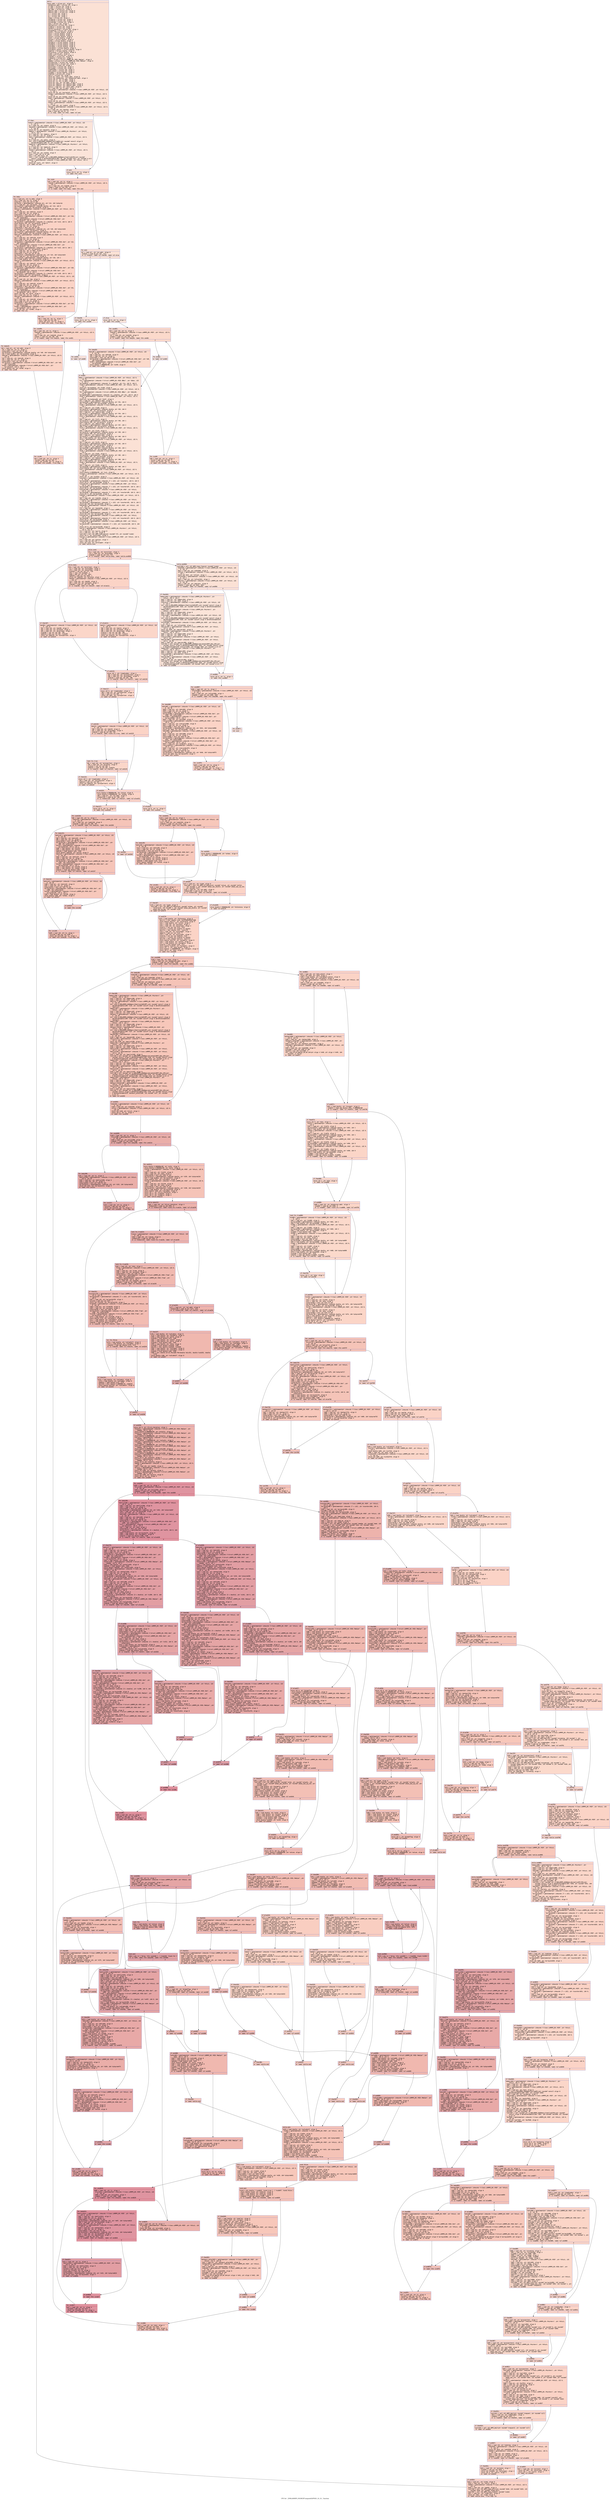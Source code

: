 digraph "CFG for '_ZN9LAMMPS_NS3RCB7computeEiiPPdS1_S1_S1_' function" {
	label="CFG for '_ZN9LAMMPS_NS3RCB7computeEiiPPdS1_S1_S1_' function";

	Node0x557c0c506610 [shape=record,color="#3d50c3ff", style=filled, fillcolor="#f7bca170" fontname="Courier",label="{entry:\l|  %this.addr = alloca ptr, align 8\l  %dimension.addr = alloca i32, align 4\l  %n.addr = alloca i32, align 4\l  %x.addr = alloca ptr, align 8\l  %wt.addr = alloca ptr, align 8\l  %bboxlo.addr = alloca ptr, align 8\l  %bboxhi.addr = alloca ptr, align 8\l  %i = alloca i32, align 4\l  %j = alloca i32, align 4\l  %k = alloca i32, align 4\l  %keep = alloca i32, align 4\l  %outgoing = alloca i32, align 4\l  %incoming = alloca i32, align 4\l  %incoming2 = alloca i32, align 4\l  %dim = alloca i32, align 4\l  %markactive = alloca i32, align 4\l  %indexlo = alloca i32, align 4\l  %indexhi = alloca i32, align 4\l  %first_iteration = alloca i32, align 4\l  %breakflag = alloca i32, align 4\l  %wttot = alloca double, align 8\l  %wtlo = alloca double, align 8\l  %wthi = alloca double, align 8\l  %wtsum = alloca double, align 8\l  %wtok = alloca double, align 8\l  %wtupto = alloca double, align 8\l  %wtmax = alloca double, align 8\l  %targetlo = alloca double, align 8\l  %targethi = alloca double, align 8\l  %valuemin = alloca double, align 8\l  %valuemax = alloca double, align 8\l  %valuehalf = alloca double, align 8\l  %valuehalf_select = alloca double, align 8\l  %smaller = alloca double, align 8\l  %tolerance = alloca double, align 8\l  %comm = alloca ptr, align 8\l  %comm_half = alloca ptr, align 8\l  %request = alloca ptr, align 8\l  %request2 = alloca ptr, align 8\l  %med = alloca %\"struct.LAMMPS_NS::RCB::Median\", align 8\l  %medme = alloca %\"struct.LAMMPS_NS::RCB::Median\", align 8\l  %procpartner = alloca i32, align 4\l  %procpartner2 = alloca i32, align 4\l  %procmid = alloca i32, align 4\l  %proclower = alloca i32, align 4\l  %procupper = alloca i32, align 4\l  %readnumber = alloca i32, align 4\l  %dim_select = alloca i32, align 4\l  %largest = alloca double, align 8\l  %ndotnew = alloca i32, align 4\l  %split = alloca i32, align 4\l  store ptr %this, ptr %this.addr, align 8\l  store i32 %dimension, ptr %dimension.addr, align 4\l  store i32 %n, ptr %n.addr, align 4\l  store ptr %x, ptr %x.addr, align 8\l  store ptr %wt, ptr %wt.addr, align 8\l  store ptr %bboxlo, ptr %bboxlo.addr, align 8\l  store ptr %bboxhi, ptr %bboxhi.addr, align 8\l  %this1 = load ptr, ptr %this.addr, align 8\l  %0 = load i32, ptr %n.addr, align 4\l  %noriginal = getelementptr inbounds %\"class.LAMMPS_NS::RCB\", ptr %this1, i32\l... 0, i32 1\l  store i32 %0, ptr %noriginal, align 8\l  %nkeep = getelementptr inbounds %\"class.LAMMPS_NS::RCB\", ptr %this1, i32 0,\l... i32 3\l  store i32 %0, ptr %nkeep, align 8\l  %ndot = getelementptr inbounds %\"class.LAMMPS_NS::RCB\", ptr %this1, i32 0,\l... i32 17\l  store i32 %0, ptr %ndot, align 8\l  %ndot2 = getelementptr inbounds %\"class.LAMMPS_NS::RCB\", ptr %this1, i32 0,\l... i32 17\l  %1 = load i32, ptr %ndot2, align 8\l  %maxdot = getelementptr inbounds %\"class.LAMMPS_NS::RCB\", ptr %this1, i32 0,\l... i32 18\l  %2 = load i32, ptr %maxdot, align 4\l  %cmp = icmp sgt i32 %1, %2\l  br i1 %cmp, label %if.then, label %if.end\l|{<s0>T|<s1>F}}"];
	Node0x557c0c506610:s0 -> Node0x557c0c4f7140[tooltip="entry -> if.then\nProbability 50.00%" ];
	Node0x557c0c506610:s1 -> Node0x557c0c4f71b0[tooltip="entry -> if.end\nProbability 50.00%" ];
	Node0x557c0c4f7140 [shape=record,color="#3d50c3ff", style=filled, fillcolor="#f5c1a970" fontname="Courier",label="{if.then:\l|  %ndot3 = getelementptr inbounds %\"class.LAMMPS_NS::RCB\", ptr %this1, i32\l... 0, i32 17\l  %3 = load i32, ptr %ndot3, align 8\l  %maxdot4 = getelementptr inbounds %\"class.LAMMPS_NS::RCB\", ptr %this1, i32\l... 0, i32 18\l  store i32 %3, ptr %maxdot4, align 4\l  %memory = getelementptr inbounds %\"class.LAMMPS_NS::Pointers\", ptr %this1,\l... i32 0, i32 2\l  %4 = load ptr, ptr %memory, align 8\l  %5 = load ptr, ptr %4, align 8\l  %dots = getelementptr inbounds %\"class.LAMMPS_NS::RCB\", ptr %this1, i32 0,\l... i32 16\l  %6 = load ptr, ptr %dots, align 8\l  call void @_ZN9LAMMPS_NS6Memory5sfreeEPv(ptr noundef nonnull align 8\l... dereferenceable(184) %5, ptr noundef %6)\l  %memory5 = getelementptr inbounds %\"class.LAMMPS_NS::Pointers\", ptr %this1,\l... i32 0, i32 2\l  %7 = load ptr, ptr %memory5, align 8\l  %8 = load ptr, ptr %7, align 8\l  %ndot6 = getelementptr inbounds %\"class.LAMMPS_NS::RCB\", ptr %this1, i32 0,\l... i32 17\l  %9 = load i32, ptr %ndot6, align 8\l  %conv = sext i32 %9 to i64\l  %mul = mul i64 %conv, 40\l  %call = call noundef ptr @_ZN9LAMMPS_NS6Memory7smallocElPKc(ptr noundef\l... nonnull align 8 dereferenceable(184) %8, i64 noundef %mul, ptr noundef @.str)\l  %dots7 = getelementptr inbounds %\"class.LAMMPS_NS::RCB\", ptr %this1, i32 0,\l... i32 16\l  store ptr %call, ptr %dots7, align 8\l  br label %if.end\l}"];
	Node0x557c0c4f7140 -> Node0x557c0c4f71b0[tooltip="if.then -> if.end\nProbability 100.00%" ];
	Node0x557c0c4f71b0 [shape=record,color="#3d50c3ff", style=filled, fillcolor="#f7bca170" fontname="Courier",label="{if.end:\l|  store i32 0, ptr %i, align 4\l  br label %for.cond\l}"];
	Node0x557c0c4f71b0 -> Node0x557c0c50d680[tooltip="if.end -> for.cond\nProbability 100.00%" ];
	Node0x557c0c50d680 [shape=record,color="#3d50c3ff", style=filled, fillcolor="#f59c7d70" fontname="Courier",label="{for.cond:\l|  %10 = load i32, ptr %i, align 4\l  %ndot8 = getelementptr inbounds %\"class.LAMMPS_NS::RCB\", ptr %this1, i32 0,\l... i32 17\l  %11 = load i32, ptr %ndot8, align 8\l  %cmp9 = icmp slt i32 %10, %11\l  br i1 %cmp9, label %for.body, label %for.end\l|{<s0>T|<s1>F}}"];
	Node0x557c0c50d680:s0 -> Node0x557c0c50d9d0[tooltip="for.cond -> for.body\nProbability 96.88%" ];
	Node0x557c0c50d680:s1 -> Node0x557c0c50da50[tooltip="for.cond -> for.end\nProbability 3.12%" ];
	Node0x557c0c50d9d0 [shape=record,color="#3d50c3ff", style=filled, fillcolor="#f59c7d70" fontname="Courier",label="{for.body:\l|  %12 = load ptr, ptr %x.addr, align 8\l  %13 = load i32, ptr %i, align 4\l  %idxprom = sext i32 %13 to i64\l  %arrayidx = getelementptr inbounds ptr, ptr %12, i64 %idxprom\l  %14 = load ptr, ptr %arrayidx, align 8\l  %arrayidx10 = getelementptr inbounds double, ptr %14, i64 0\l  %15 = load double, ptr %arrayidx10, align 8\l  %dots11 = getelementptr inbounds %\"class.LAMMPS_NS::RCB\", ptr %this1, i32 0,\l... i32 16\l  %16 = load ptr, ptr %dots11, align 8\l  %17 = load i32, ptr %i, align 4\l  %idxprom12 = sext i32 %17 to i64\l  %arrayidx13 = getelementptr inbounds %\"struct.LAMMPS_NS::RCB::Dot\", ptr %16,\l... i64 %idxprom12\l  %x14 = getelementptr inbounds %\"struct.LAMMPS_NS::RCB::Dot\", ptr\l... %arrayidx13, i32 0, i32 0\l  %arrayidx15 = getelementptr inbounds [3 x double], ptr %x14, i64 0, i64 0\l  store double %15, ptr %arrayidx15, align 8\l  %18 = load ptr, ptr %x.addr, align 8\l  %19 = load i32, ptr %i, align 4\l  %idxprom16 = sext i32 %19 to i64\l  %arrayidx17 = getelementptr inbounds ptr, ptr %18, i64 %idxprom16\l  %20 = load ptr, ptr %arrayidx17, align 8\l  %arrayidx18 = getelementptr inbounds double, ptr %20, i64 1\l  %21 = load double, ptr %arrayidx18, align 8\l  %dots19 = getelementptr inbounds %\"class.LAMMPS_NS::RCB\", ptr %this1, i32 0,\l... i32 16\l  %22 = load ptr, ptr %dots19, align 8\l  %23 = load i32, ptr %i, align 4\l  %idxprom20 = sext i32 %23 to i64\l  %arrayidx21 = getelementptr inbounds %\"struct.LAMMPS_NS::RCB::Dot\", ptr %22,\l... i64 %idxprom20\l  %x22 = getelementptr inbounds %\"struct.LAMMPS_NS::RCB::Dot\", ptr\l... %arrayidx21, i32 0, i32 0\l  %arrayidx23 = getelementptr inbounds [3 x double], ptr %x22, i64 0, i64 1\l  store double %21, ptr %arrayidx23, align 8\l  %24 = load ptr, ptr %x.addr, align 8\l  %25 = load i32, ptr %i, align 4\l  %idxprom24 = sext i32 %25 to i64\l  %arrayidx25 = getelementptr inbounds ptr, ptr %24, i64 %idxprom24\l  %26 = load ptr, ptr %arrayidx25, align 8\l  %arrayidx26 = getelementptr inbounds double, ptr %26, i64 2\l  %27 = load double, ptr %arrayidx26, align 8\l  %dots27 = getelementptr inbounds %\"class.LAMMPS_NS::RCB\", ptr %this1, i32 0,\l... i32 16\l  %28 = load ptr, ptr %dots27, align 8\l  %29 = load i32, ptr %i, align 4\l  %idxprom28 = sext i32 %29 to i64\l  %arrayidx29 = getelementptr inbounds %\"struct.LAMMPS_NS::RCB::Dot\", ptr %28,\l... i64 %idxprom28\l  %x30 = getelementptr inbounds %\"struct.LAMMPS_NS::RCB::Dot\", ptr\l... %arrayidx29, i32 0, i32 0\l  %arrayidx31 = getelementptr inbounds [3 x double], ptr %x30, i64 0, i64 2\l  store double %27, ptr %arrayidx31, align 8\l  %me = getelementptr inbounds %\"class.LAMMPS_NS::RCB\", ptr %this1, i32 0, i32\l... 14\l  %30 = load i32, ptr %me, align 8\l  %dots32 = getelementptr inbounds %\"class.LAMMPS_NS::RCB\", ptr %this1, i32 0,\l... i32 16\l  %31 = load ptr, ptr %dots32, align 8\l  %32 = load i32, ptr %i, align 4\l  %idxprom33 = sext i32 %32 to i64\l  %arrayidx34 = getelementptr inbounds %\"struct.LAMMPS_NS::RCB::Dot\", ptr %31,\l... i64 %idxprom33\l  %proc = getelementptr inbounds %\"struct.LAMMPS_NS::RCB::Dot\", ptr\l... %arrayidx34, i32 0, i32 2\l  store i32 %30, ptr %proc, align 8\l  %33 = load i32, ptr %i, align 4\l  %dots35 = getelementptr inbounds %\"class.LAMMPS_NS::RCB\", ptr %this1, i32 0,\l... i32 16\l  %34 = load ptr, ptr %dots35, align 8\l  %35 = load i32, ptr %i, align 4\l  %idxprom36 = sext i32 %35 to i64\l  %arrayidx37 = getelementptr inbounds %\"struct.LAMMPS_NS::RCB::Dot\", ptr %34,\l... i64 %idxprom36\l  %index = getelementptr inbounds %\"struct.LAMMPS_NS::RCB::Dot\", ptr\l... %arrayidx37, i32 0, i32 3\l  store i32 %33, ptr %index, align 4\l  br label %for.inc\l}"];
	Node0x557c0c50d9d0 -> Node0x557c0c510ae0[tooltip="for.body -> for.inc\nProbability 100.00%" ];
	Node0x557c0c510ae0 [shape=record,color="#3d50c3ff", style=filled, fillcolor="#f59c7d70" fontname="Courier",label="{for.inc:\l|  %36 = load i32, ptr %i, align 4\l  %inc = add nsw i32 %36, 1\l  store i32 %inc, ptr %i, align 4\l  br label %for.cond, !llvm.loop !6\l}"];
	Node0x557c0c510ae0 -> Node0x557c0c50d680[tooltip="for.inc -> for.cond\nProbability 100.00%" ];
	Node0x557c0c50da50 [shape=record,color="#3d50c3ff", style=filled, fillcolor="#f7bca170" fontname="Courier",label="{for.end:\l|  %37 = load ptr, ptr %wt.addr, align 8\l  %tobool = icmp ne ptr %37, null\l  br i1 %tobool, label %if.then38, label %if.else\l|{<s0>T|<s1>F}}"];
	Node0x557c0c50da50:s0 -> Node0x557c0c511040[tooltip="for.end -> if.then38\nProbability 62.50%" ];
	Node0x557c0c50da50:s1 -> Node0x557c0c5110c0[tooltip="for.end -> if.else\nProbability 37.50%" ];
	Node0x557c0c511040 [shape=record,color="#3d50c3ff", style=filled, fillcolor="#f6bfa670" fontname="Courier",label="{if.then38:\l|  store i32 0, ptr %i, align 4\l  br label %for.cond39\l}"];
	Node0x557c0c511040 -> Node0x557c0c511280[tooltip="if.then38 -> for.cond39\nProbability 100.00%" ];
	Node0x557c0c511280 [shape=record,color="#3d50c3ff", style=filled, fillcolor="#f5a08170" fontname="Courier",label="{for.cond39:\l|  %38 = load i32, ptr %i, align 4\l  %ndot40 = getelementptr inbounds %\"class.LAMMPS_NS::RCB\", ptr %this1, i32 0,\l... i32 17\l  %39 = load i32, ptr %ndot40, align 8\l  %cmp41 = icmp slt i32 %38, %39\l  br i1 %cmp41, label %for.body42, label %for.end51\l|{<s0>T|<s1>F}}"];
	Node0x557c0c511280:s0 -> Node0x557c0c511600[tooltip="for.cond39 -> for.body42\nProbability 96.88%" ];
	Node0x557c0c511280:s1 -> Node0x557c0c511680[tooltip="for.cond39 -> for.end51\nProbability 3.12%" ];
	Node0x557c0c511600 [shape=record,color="#3d50c3ff", style=filled, fillcolor="#f5a08170" fontname="Courier",label="{for.body42:\l|  %40 = load ptr, ptr %wt.addr, align 8\l  %41 = load i32, ptr %i, align 4\l  %idxprom43 = sext i32 %41 to i64\l  %arrayidx44 = getelementptr inbounds double, ptr %40, i64 %idxprom43\l  %42 = load double, ptr %arrayidx44, align 8\l  %dots45 = getelementptr inbounds %\"class.LAMMPS_NS::RCB\", ptr %this1, i32 0,\l... i32 16\l  %43 = load ptr, ptr %dots45, align 8\l  %44 = load i32, ptr %i, align 4\l  %idxprom46 = sext i32 %44 to i64\l  %arrayidx47 = getelementptr inbounds %\"struct.LAMMPS_NS::RCB::Dot\", ptr %43,\l... i64 %idxprom46\l  %wt48 = getelementptr inbounds %\"struct.LAMMPS_NS::RCB::Dot\", ptr\l... %arrayidx47, i32 0, i32 1\l  store double %42, ptr %wt48, align 8\l  br label %for.inc49\l}"];
	Node0x557c0c511600 -> Node0x557c0c511f70[tooltip="for.body42 -> for.inc49\nProbability 100.00%" ];
	Node0x557c0c511f70 [shape=record,color="#3d50c3ff", style=filled, fillcolor="#f5a08170" fontname="Courier",label="{for.inc49:\l|  %45 = load i32, ptr %i, align 4\l  %inc50 = add nsw i32 %45, 1\l  store i32 %inc50, ptr %i, align 4\l  br label %for.cond39, !llvm.loop !8\l}"];
	Node0x557c0c511f70 -> Node0x557c0c511280[tooltip="for.inc49 -> for.cond39\nProbability 100.00%" ];
	Node0x557c0c511680 [shape=record,color="#3d50c3ff", style=filled, fillcolor="#f6bfa670" fontname="Courier",label="{for.end51:\l|  br label %if.end63\l}"];
	Node0x557c0c511680 -> Node0x557c0c5123f0[tooltip="for.end51 -> if.end63\nProbability 100.00%" ];
	Node0x557c0c5110c0 [shape=record,color="#3d50c3ff", style=filled, fillcolor="#f4c5ad70" fontname="Courier",label="{if.else:\l|  store i32 0, ptr %i, align 4\l  br label %for.cond52\l}"];
	Node0x557c0c5110c0 -> Node0x557c0c512580[tooltip="if.else -> for.cond52\nProbability 100.00%" ];
	Node0x557c0c512580 [shape=record,color="#3d50c3ff", style=filled, fillcolor="#f7a88970" fontname="Courier",label="{for.cond52:\l|  %46 = load i32, ptr %i, align 4\l  %ndot53 = getelementptr inbounds %\"class.LAMMPS_NS::RCB\", ptr %this1, i32 0,\l... i32 17\l  %47 = load i32, ptr %ndot53, align 8\l  %cmp54 = icmp slt i32 %46, %47\l  br i1 %cmp54, label %for.body55, label %for.end62\l|{<s0>T|<s1>F}}"];
	Node0x557c0c512580:s0 -> Node0x557c0c513110[tooltip="for.cond52 -> for.body55\nProbability 96.88%" ];
	Node0x557c0c512580:s1 -> Node0x557c0c513190[tooltip="for.cond52 -> for.end62\nProbability 3.12%" ];
	Node0x557c0c513110 [shape=record,color="#3d50c3ff", style=filled, fillcolor="#f7a88970" fontname="Courier",label="{for.body55:\l|  %dots56 = getelementptr inbounds %\"class.LAMMPS_NS::RCB\", ptr %this1, i32\l... 0, i32 16\l  %48 = load ptr, ptr %dots56, align 8\l  %49 = load i32, ptr %i, align 4\l  %idxprom57 = sext i32 %49 to i64\l  %arrayidx58 = getelementptr inbounds %\"struct.LAMMPS_NS::RCB::Dot\", ptr %48,\l... i64 %idxprom57\l  %wt59 = getelementptr inbounds %\"struct.LAMMPS_NS::RCB::Dot\", ptr\l... %arrayidx58, i32 0, i32 1\l  store double 1.000000e+00, ptr %wt59, align 8\l  br label %for.inc60\l}"];
	Node0x557c0c513110 -> Node0x557c0c514200[tooltip="for.body55 -> for.inc60\nProbability 100.00%" ];
	Node0x557c0c514200 [shape=record,color="#3d50c3ff", style=filled, fillcolor="#f7a88970" fontname="Courier",label="{for.inc60:\l|  %50 = load i32, ptr %i, align 4\l  %inc61 = add nsw i32 %50, 1\l  store i32 %inc61, ptr %i, align 4\l  br label %for.cond52, !llvm.loop !9\l}"];
	Node0x557c0c514200 -> Node0x557c0c512580[tooltip="for.inc60 -> for.cond52\nProbability 100.00%" ];
	Node0x557c0c513190 [shape=record,color="#3d50c3ff", style=filled, fillcolor="#f4c5ad70" fontname="Courier",label="{for.end62:\l|  br label %if.end63\l}"];
	Node0x557c0c513190 -> Node0x557c0c5123f0[tooltip="for.end62 -> if.end63\nProbability 100.00%" ];
	Node0x557c0c5123f0 [shape=record,color="#3d50c3ff", style=filled, fillcolor="#f7bca170" fontname="Courier",label="{if.end63:\l|  %bbox = getelementptr inbounds %\"class.LAMMPS_NS::RCB\", ptr %this1, i32 0,\l... i32 31\l  %lo = getelementptr inbounds %\"struct.LAMMPS_NS::RCB::BBox\", ptr %bbox, i32\l... 0, i32 0\l  %arraydecay = getelementptr inbounds [3 x double], ptr %lo, i64 0, i64 0\l  %lo64 = getelementptr inbounds %\"class.LAMMPS_NS::RCB\", ptr %this1, i32 0,\l... i32 7\l  store ptr %arraydecay, ptr %lo64, align 8\l  %bbox65 = getelementptr inbounds %\"class.LAMMPS_NS::RCB\", ptr %this1, i32 0,\l... i32 31\l  %hi = getelementptr inbounds %\"struct.LAMMPS_NS::RCB::BBox\", ptr %bbox65,\l... i32 0, i32 1\l  %arraydecay66 = getelementptr inbounds [3 x double], ptr %hi, i64 0, i64 0\l  %hi67 = getelementptr inbounds %\"class.LAMMPS_NS::RCB\", ptr %this1, i32 0,\l... i32 8\l  store ptr %arraydecay66, ptr %hi67, align 8\l  %51 = load ptr, ptr %bboxlo.addr, align 8\l  %arrayidx68 = getelementptr inbounds double, ptr %51, i64 0\l  %52 = load double, ptr %arrayidx68, align 8\l  %lo69 = getelementptr inbounds %\"class.LAMMPS_NS::RCB\", ptr %this1, i32 0,\l... i32 7\l  %53 = load ptr, ptr %lo69, align 8\l  %arrayidx70 = getelementptr inbounds double, ptr %53, i64 0\l  store double %52, ptr %arrayidx70, align 8\l  %54 = load ptr, ptr %bboxlo.addr, align 8\l  %arrayidx71 = getelementptr inbounds double, ptr %54, i64 1\l  %55 = load double, ptr %arrayidx71, align 8\l  %lo72 = getelementptr inbounds %\"class.LAMMPS_NS::RCB\", ptr %this1, i32 0,\l... i32 7\l  %56 = load ptr, ptr %lo72, align 8\l  %arrayidx73 = getelementptr inbounds double, ptr %56, i64 1\l  store double %55, ptr %arrayidx73, align 8\l  %57 = load ptr, ptr %bboxlo.addr, align 8\l  %arrayidx74 = getelementptr inbounds double, ptr %57, i64 2\l  %58 = load double, ptr %arrayidx74, align 8\l  %lo75 = getelementptr inbounds %\"class.LAMMPS_NS::RCB\", ptr %this1, i32 0,\l... i32 7\l  %59 = load ptr, ptr %lo75, align 8\l  %arrayidx76 = getelementptr inbounds double, ptr %59, i64 2\l  store double %58, ptr %arrayidx76, align 8\l  %60 = load ptr, ptr %bboxhi.addr, align 8\l  %arrayidx77 = getelementptr inbounds double, ptr %60, i64 0\l  %61 = load double, ptr %arrayidx77, align 8\l  %hi78 = getelementptr inbounds %\"class.LAMMPS_NS::RCB\", ptr %this1, i32 0,\l... i32 8\l  %62 = load ptr, ptr %hi78, align 8\l  %arrayidx79 = getelementptr inbounds double, ptr %62, i64 0\l  store double %61, ptr %arrayidx79, align 8\l  %63 = load ptr, ptr %bboxhi.addr, align 8\l  %arrayidx80 = getelementptr inbounds double, ptr %63, i64 1\l  %64 = load double, ptr %arrayidx80, align 8\l  %hi81 = getelementptr inbounds %\"class.LAMMPS_NS::RCB\", ptr %this1, i32 0,\l... i32 8\l  %65 = load ptr, ptr %hi81, align 8\l  %arrayidx82 = getelementptr inbounds double, ptr %65, i64 1\l  store double %64, ptr %arrayidx82, align 8\l  %66 = load ptr, ptr %bboxhi.addr, align 8\l  %arrayidx83 = getelementptr inbounds double, ptr %66, i64 2\l  %67 = load double, ptr %arrayidx83, align 8\l  %hi84 = getelementptr inbounds %\"class.LAMMPS_NS::RCB\", ptr %this1, i32 0,\l... i32 8\l  %68 = load ptr, ptr %hi84, align 8\l  %arrayidx85 = getelementptr inbounds double, ptr %68, i64 2\l  store double %67, ptr %arrayidx85, align 8\l  %cut = getelementptr inbounds %\"class.LAMMPS_NS::RCB\", ptr %this1, i32 0,\l... i32 9\l  store double 0.000000e+00, ptr %cut, align 8\l  %cutdim = getelementptr inbounds %\"class.LAMMPS_NS::RCB\", ptr %this1, i32 0,\l... i32 10\l  store i32 -1, ptr %cutdim, align 8\l  %counters = getelementptr inbounds %\"class.LAMMPS_NS::RCB\", ptr %this1, i32\l... 0, i32 42\l  %arrayidx86 = getelementptr inbounds [7 x i32], ptr %counters, i64 0, i64 0\l  store i32 0, ptr %arrayidx86, align 8\l  %counters87 = getelementptr inbounds %\"class.LAMMPS_NS::RCB\", ptr %this1,\l... i32 0, i32 42\l  %arrayidx88 = getelementptr inbounds [7 x i32], ptr %counters87, i64 0, i64 1\l  store i32 0, ptr %arrayidx88, align 4\l  %counters89 = getelementptr inbounds %\"class.LAMMPS_NS::RCB\", ptr %this1,\l... i32 0, i32 42\l  %arrayidx90 = getelementptr inbounds [7 x i32], ptr %counters89, i64 0, i64 2\l  store i32 0, ptr %arrayidx90, align 8\l  %ndot91 = getelementptr inbounds %\"class.LAMMPS_NS::RCB\", ptr %this1, i32 0,\l... i32 17\l  %69 = load i32, ptr %ndot91, align 8\l  %counters92 = getelementptr inbounds %\"class.LAMMPS_NS::RCB\", ptr %this1,\l... i32 0, i32 42\l  %arrayidx93 = getelementptr inbounds [7 x i32], ptr %counters92, i64 0, i64 3\l  store i32 %69, ptr %arrayidx93, align 4\l  %maxdot94 = getelementptr inbounds %\"class.LAMMPS_NS::RCB\", ptr %this1, i32\l... 0, i32 18\l  %70 = load i32, ptr %maxdot94, align 4\l  %counters95 = getelementptr inbounds %\"class.LAMMPS_NS::RCB\", ptr %this1,\l... i32 0, i32 42\l  %arrayidx96 = getelementptr inbounds [7 x i32], ptr %counters95, i64 0, i64 4\l  store i32 %70, ptr %arrayidx96, align 8\l  %counters97 = getelementptr inbounds %\"class.LAMMPS_NS::RCB\", ptr %this1,\l... i32 0, i32 42\l  %arrayidx98 = getelementptr inbounds [7 x i32], ptr %counters97, i64 0, i64 5\l  store i32 0, ptr %arrayidx98, align 4\l  %counters99 = getelementptr inbounds %\"class.LAMMPS_NS::RCB\", ptr %this1,\l... i32 0, i32 42\l  %arrayidx100 = getelementptr inbounds [7 x i32], ptr %counters99, i64 0, i64\l... 6\l  store i32 0, ptr %arrayidx100, align 8\l  %world = getelementptr inbounds %\"class.LAMMPS_NS::Pointers\", ptr %this1,\l... i32 0, i32 16\l  %71 = load ptr, ptr %world, align 8\l  %72 = load ptr, ptr %71, align 8\l  %call101 = call i32 @MPI_Comm_dup(ptr noundef %72, ptr noundef %comm)\l  store i32 0, ptr %proclower, align 4\l  %nprocs = getelementptr inbounds %\"class.LAMMPS_NS::RCB\", ptr %this1, i32 0,\l... i32 15\l  %73 = load i32, ptr %nprocs, align 4\l  %sub = sub nsw i32 %73, 1\l  store i32 %sub, ptr %procupper, align 4\l  br label %while.cond\l}"];
	Node0x557c0c5123f0 -> Node0x557c0c50eec0[tooltip="if.end63 -> while.cond\nProbability 100.00%" ];
	Node0x557c0c50eec0 [shape=record,color="#3d50c3ff", style=filled, fillcolor="#f59c7d70" fontname="Courier",label="{while.cond:\l|  %74 = load i32, ptr %proclower, align 4\l  %75 = load i32, ptr %procupper, align 4\l  %cmp102 = icmp ne i32 %74, %75\l  br i1 %cmp102, label %while.body, label %while.end938\l|{<s0>T|<s1>F}}"];
	Node0x557c0c50eec0:s0 -> Node0x557c0c50f160[tooltip="while.cond -> while.body\nProbability 96.88%" ];
	Node0x557c0c50eec0:s1 -> Node0x557c0c50f1e0[tooltip="while.cond -> while.end938\nProbability 3.12%" ];
	Node0x557c0c50f160 [shape=record,color="#3d50c3ff", style=filled, fillcolor="#f59c7d70" fontname="Courier",label="{while.body:\l|  %76 = load i32, ptr %proclower, align 4\l  %77 = load i32, ptr %procupper, align 4\l  %78 = load i32, ptr %proclower, align 4\l  %sub103 = sub nsw i32 %77, %78\l  %div = sdiv i32 %sub103, 2\l  %add = add nsw i32 %76, %div\l  %add104 = add nsw i32 %add, 1\l  store i32 %add104, ptr %procmid, align 4\l  %me105 = getelementptr inbounds %\"class.LAMMPS_NS::RCB\", ptr %this1, i32 0,\l... i32 14\l  %79 = load i32, ptr %me105, align 8\l  %80 = load i32, ptr %procmid, align 4\l  %cmp106 = icmp slt i32 %79, %80\l  br i1 %cmp106, label %if.then107, label %if.else111\l|{<s0>T|<s1>F}}"];
	Node0x557c0c50f160:s0 -> Node0x557c0c51a260[tooltip="while.body -> if.then107\nProbability 50.00%" ];
	Node0x557c0c50f160:s1 -> Node0x557c0c51a2e0[tooltip="while.body -> if.else111\nProbability 50.00%" ];
	Node0x557c0c51a260 [shape=record,color="#3d50c3ff", style=filled, fillcolor="#f6a38570" fontname="Courier",label="{if.then107:\l|  %me108 = getelementptr inbounds %\"class.LAMMPS_NS::RCB\", ptr %this1, i32\l... 0, i32 14\l  %81 = load i32, ptr %me108, align 8\l  %82 = load i32, ptr %procmid, align 4\l  %83 = load i32, ptr %proclower, align 4\l  %sub109 = sub nsw i32 %82, %83\l  %add110 = add nsw i32 %81, %sub109\l  store i32 %add110, ptr %procpartner, align 4\l  br label %if.end115\l}"];
	Node0x557c0c51a260 -> Node0x557c0c51a850[tooltip="if.then107 -> if.end115\nProbability 100.00%" ];
	Node0x557c0c51a2e0 [shape=record,color="#3d50c3ff", style=filled, fillcolor="#f6a38570" fontname="Courier",label="{if.else111:\l|  %me112 = getelementptr inbounds %\"class.LAMMPS_NS::RCB\", ptr %this1, i32\l... 0, i32 14\l  %84 = load i32, ptr %me112, align 8\l  %85 = load i32, ptr %procmid, align 4\l  %86 = load i32, ptr %proclower, align 4\l  %sub113 = sub nsw i32 %85, %86\l  %sub114 = sub nsw i32 %84, %sub113\l  store i32 %sub114, ptr %procpartner, align 4\l  br label %if.end115\l}"];
	Node0x557c0c51a2e0 -> Node0x557c0c51a850[tooltip="if.else111 -> if.end115\nProbability 100.00%" ];
	Node0x557c0c51a850 [shape=record,color="#3d50c3ff", style=filled, fillcolor="#f59c7d70" fontname="Courier",label="{if.end115:\l|  store i32 1, ptr %readnumber, align 4\l  %87 = load i32, ptr %procpartner, align 4\l  %88 = load i32, ptr %procupper, align 4\l  %cmp116 = icmp sgt i32 %87, %88\l  br i1 %cmp116, label %if.then117, label %if.end118\l|{<s0>T|<s1>F}}"];
	Node0x557c0c51a850:s0 -> Node0x557c0c51b060[tooltip="if.end115 -> if.then117\nProbability 50.00%" ];
	Node0x557c0c51a850:s1 -> Node0x557c0c51b0e0[tooltip="if.end115 -> if.end118\nProbability 50.00%" ];
	Node0x557c0c51b060 [shape=record,color="#3d50c3ff", style=filled, fillcolor="#f6a38570" fontname="Courier",label="{if.then117:\l|  store i32 0, ptr %readnumber, align 4\l  %89 = load i32, ptr %procpartner, align 4\l  %dec = add nsw i32 %89, -1\l  store i32 %dec, ptr %procpartner, align 4\l  br label %if.end118\l}"];
	Node0x557c0c51b060 -> Node0x557c0c51b0e0[tooltip="if.then117 -> if.end118\nProbability 100.00%" ];
	Node0x557c0c51b0e0 [shape=record,color="#3d50c3ff", style=filled, fillcolor="#f59c7d70" fontname="Courier",label="{if.end118:\l|  %me119 = getelementptr inbounds %\"class.LAMMPS_NS::RCB\", ptr %this1, i32\l... 0, i32 14\l  %90 = load i32, ptr %me119, align 8\l  %91 = load i32, ptr %procupper, align 4\l  %cmp120 = icmp eq i32 %90, %91\l  br i1 %cmp120, label %land.lhs.true, label %if.end125\l|{<s0>T|<s1>F}}"];
	Node0x557c0c51b0e0:s0 -> Node0x557c0c51b780[tooltip="if.end118 -> land.lhs.true\nProbability 50.00%" ];
	Node0x557c0c51b0e0:s1 -> Node0x557c0c51b800[tooltip="if.end118 -> if.end125\nProbability 50.00%" ];
	Node0x557c0c51b780 [shape=record,color="#3d50c3ff", style=filled, fillcolor="#f6a38570" fontname="Courier",label="{land.lhs.true:\l|  %92 = load i32, ptr %procpartner, align 4\l  %93 = load i32, ptr %procmid, align 4\l  %sub121 = sub nsw i32 %93, 1\l  %cmp122 = icmp ne i32 %92, %sub121\l  br i1 %cmp122, label %if.then123, label %if.end125\l|{<s0>T|<s1>F}}"];
	Node0x557c0c51b780:s0 -> Node0x557c0c51bb90[tooltip="land.lhs.true -> if.then123\nProbability 50.00%" ];
	Node0x557c0c51b780:s1 -> Node0x557c0c51b800[tooltip="land.lhs.true -> if.end125\nProbability 50.00%" ];
	Node0x557c0c51bb90 [shape=record,color="#3d50c3ff", style=filled, fillcolor="#f7ac8e70" fontname="Courier",label="{if.then123:\l|  store i32 2, ptr %readnumber, align 4\l  %94 = load i32, ptr %procpartner, align 4\l  %add124 = add nsw i32 %94, 1\l  store i32 %add124, ptr %procpartner2, align 4\l  br label %if.end125\l}"];
	Node0x557c0c51bb90 -> Node0x557c0c51b800[tooltip="if.then123 -> if.end125\nProbability 100.00%" ];
	Node0x557c0c51b800 [shape=record,color="#3d50c3ff", style=filled, fillcolor="#f59c7d70" fontname="Courier",label="{if.end125:\l|  store double 0.000000e+00, ptr %wtsum, align 8\l  store double 0.000000e+00, ptr %wtmax, align 8\l  %95 = load ptr, ptr %wt.addr, align 8\l  %tobool126 = icmp ne ptr %95, null\l  br i1 %tobool126, label %if.then127, label %if.else151\l|{<s0>T|<s1>F}}"];
	Node0x557c0c51b800:s0 -> Node0x557c0c512910[tooltip="if.end125 -> if.then127\nProbability 62.50%" ];
	Node0x557c0c51b800:s1 -> Node0x557c0c512990[tooltip="if.end125 -> if.else151\nProbability 37.50%" ];
	Node0x557c0c512910 [shape=record,color="#3d50c3ff", style=filled, fillcolor="#f5a08170" fontname="Courier",label="{if.then127:\l|  store i32 0, ptr %i, align 4\l  br label %for.cond128\l}"];
	Node0x557c0c512910 -> Node0x557c0c512b60[tooltip="if.then127 -> for.cond128\nProbability 100.00%" ];
	Node0x557c0c512b60 [shape=record,color="#3d50c3ff", style=filled, fillcolor="#e97a5f70" fontname="Courier",label="{for.cond128:\l|  %96 = load i32, ptr %i, align 4\l  %ndot129 = getelementptr inbounds %\"class.LAMMPS_NS::RCB\", ptr %this1, i32\l... 0, i32 17\l  %97 = load i32, ptr %ndot129, align 8\l  %cmp130 = icmp slt i32 %96, %97\l  br i1 %cmp130, label %for.body131, label %for.end150\l|{<s0>T|<s1>F}}"];
	Node0x557c0c512b60:s0 -> Node0x557c0c512ee0[tooltip="for.cond128 -> for.body131\nProbability 96.88%" ];
	Node0x557c0c512b60:s1 -> Node0x557c0c512f60[tooltip="for.cond128 -> for.end150\nProbability 3.12%" ];
	Node0x557c0c512ee0 [shape=record,color="#3d50c3ff", style=filled, fillcolor="#e97a5f70" fontname="Courier",label="{for.body131:\l|  %dots132 = getelementptr inbounds %\"class.LAMMPS_NS::RCB\", ptr %this1, i32\l... 0, i32 16\l  %98 = load ptr, ptr %dots132, align 8\l  %99 = load i32, ptr %i, align 4\l  %idxprom133 = sext i32 %99 to i64\l  %arrayidx134 = getelementptr inbounds %\"struct.LAMMPS_NS::RCB::Dot\", ptr\l... %98, i64 %idxprom133\l  %wt135 = getelementptr inbounds %\"struct.LAMMPS_NS::RCB::Dot\", ptr\l... %arrayidx134, i32 0, i32 1\l  %100 = load double, ptr %wt135, align 8\l  %101 = load double, ptr %wtsum, align 8\l  %add136 = fadd double %101, %100\l  store double %add136, ptr %wtsum, align 8\l  %dots137 = getelementptr inbounds %\"class.LAMMPS_NS::RCB\", ptr %this1, i32\l... 0, i32 16\l  %102 = load ptr, ptr %dots137, align 8\l  %103 = load i32, ptr %i, align 4\l  %idxprom138 = sext i32 %103 to i64\l  %arrayidx139 = getelementptr inbounds %\"struct.LAMMPS_NS::RCB::Dot\", ptr\l... %102, i64 %idxprom138\l  %wt140 = getelementptr inbounds %\"struct.LAMMPS_NS::RCB::Dot\", ptr\l... %arrayidx139, i32 0, i32 1\l  %104 = load double, ptr %wt140, align 8\l  %105 = load double, ptr %wtmax, align 8\l  %cmp141 = fcmp ogt double %104, %105\l  br i1 %cmp141, label %if.then142, label %if.end147\l|{<s0>T|<s1>F}}"];
	Node0x557c0c512ee0:s0 -> Node0x557c0c51de60[tooltip="for.body131 -> if.then142\nProbability 50.00%" ];
	Node0x557c0c512ee0:s1 -> Node0x557c0c51dee0[tooltip="for.body131 -> if.end147\nProbability 50.00%" ];
	Node0x557c0c51de60 [shape=record,color="#3d50c3ff", style=filled, fillcolor="#ed836670" fontname="Courier",label="{if.then142:\l|  %dots143 = getelementptr inbounds %\"class.LAMMPS_NS::RCB\", ptr %this1, i32\l... 0, i32 16\l  %106 = load ptr, ptr %dots143, align 8\l  %107 = load i32, ptr %i, align 4\l  %idxprom144 = sext i32 %107 to i64\l  %arrayidx145 = getelementptr inbounds %\"struct.LAMMPS_NS::RCB::Dot\", ptr\l... %106, i64 %idxprom144\l  %wt146 = getelementptr inbounds %\"struct.LAMMPS_NS::RCB::Dot\", ptr\l... %arrayidx145, i32 0, i32 1\l  %108 = load double, ptr %wt146, align 8\l  store double %108, ptr %wtmax, align 8\l  br label %if.end147\l}"];
	Node0x557c0c51de60 -> Node0x557c0c51dee0[tooltip="if.then142 -> if.end147\nProbability 100.00%" ];
	Node0x557c0c51dee0 [shape=record,color="#3d50c3ff", style=filled, fillcolor="#e97a5f70" fontname="Courier",label="{if.end147:\l|  br label %for.inc148\l}"];
	Node0x557c0c51dee0 -> Node0x557c0c51e630[tooltip="if.end147 -> for.inc148\nProbability 100.00%" ];
	Node0x557c0c51e630 [shape=record,color="#3d50c3ff", style=filled, fillcolor="#e97a5f70" fontname="Courier",label="{for.inc148:\l|  %109 = load i32, ptr %i, align 4\l  %inc149 = add nsw i32 %109, 1\l  store i32 %inc149, ptr %i, align 4\l  br label %for.cond128, !llvm.loop !10\l}"];
	Node0x557c0c51e630 -> Node0x557c0c512b60[tooltip="for.inc148 -> for.cond128\nProbability 100.00%" ];
	Node0x557c0c512f60 [shape=record,color="#3d50c3ff", style=filled, fillcolor="#f5a08170" fontname="Courier",label="{for.end150:\l|  br label %if.end164\l}"];
	Node0x557c0c512f60 -> Node0x557c0c51eab0[tooltip="for.end150 -> if.end164\nProbability 100.00%" ];
	Node0x557c0c512990 [shape=record,color="#3d50c3ff", style=filled, fillcolor="#f7a88970" fontname="Courier",label="{if.else151:\l|  store i32 0, ptr %i, align 4\l  br label %for.cond152\l}"];
	Node0x557c0c512990 -> Node0x557c0c51ec40[tooltip="if.else151 -> for.cond152\nProbability 100.00%" ];
	Node0x557c0c51ec40 [shape=record,color="#3d50c3ff", style=filled, fillcolor="#ec7f6370" fontname="Courier",label="{for.cond152:\l|  %110 = load i32, ptr %i, align 4\l  %ndot153 = getelementptr inbounds %\"class.LAMMPS_NS::RCB\", ptr %this1, i32\l... 0, i32 17\l  %111 = load i32, ptr %ndot153, align 8\l  %cmp154 = icmp slt i32 %110, %111\l  br i1 %cmp154, label %for.body155, label %for.end163\l|{<s0>T|<s1>F}}"];
	Node0x557c0c51ec40:s0 -> Node0x557c0c51efc0[tooltip="for.cond152 -> for.body155\nProbability 96.88%" ];
	Node0x557c0c51ec40:s1 -> Node0x557c0c51f040[tooltip="for.cond152 -> for.end163\nProbability 3.12%" ];
	Node0x557c0c51efc0 [shape=record,color="#3d50c3ff", style=filled, fillcolor="#ed836670" fontname="Courier",label="{for.body155:\l|  %dots156 = getelementptr inbounds %\"class.LAMMPS_NS::RCB\", ptr %this1, i32\l... 0, i32 16\l  %112 = load ptr, ptr %dots156, align 8\l  %113 = load i32, ptr %i, align 4\l  %idxprom157 = sext i32 %113 to i64\l  %arrayidx158 = getelementptr inbounds %\"struct.LAMMPS_NS::RCB::Dot\", ptr\l... %112, i64 %idxprom157\l  %wt159 = getelementptr inbounds %\"struct.LAMMPS_NS::RCB::Dot\", ptr\l... %arrayidx158, i32 0, i32 1\l  %114 = load double, ptr %wt159, align 8\l  %115 = load double, ptr %wtsum, align 8\l  %add160 = fadd double %115, %114\l  store double %add160, ptr %wtsum, align 8\l  br label %for.inc161\l}"];
	Node0x557c0c51efc0 -> Node0x557c0c51f7f0[tooltip="for.body155 -> for.inc161\nProbability 100.00%" ];
	Node0x557c0c51f7f0 [shape=record,color="#3d50c3ff", style=filled, fillcolor="#ed836670" fontname="Courier",label="{for.inc161:\l|  %116 = load i32, ptr %i, align 4\l  %inc162 = add nsw i32 %116, 1\l  store i32 %inc162, ptr %i, align 4\l  br label %for.cond152, !llvm.loop !11\l}"];
	Node0x557c0c51f7f0 -> Node0x557c0c51ec40[tooltip="for.inc161 -> for.cond152\nProbability 100.00%" ];
	Node0x557c0c51f040 [shape=record,color="#3d50c3ff", style=filled, fillcolor="#f7a88970" fontname="Courier",label="{for.end163:\l|  store double 1.000000e+00, ptr %wtmax, align 8\l  br label %if.end164\l}"];
	Node0x557c0c51f040 -> Node0x557c0c51eab0[tooltip="for.end163 -> if.end164\nProbability 100.00%" ];
	Node0x557c0c51eab0 [shape=record,color="#3d50c3ff", style=filled, fillcolor="#f59c7d70" fontname="Courier",label="{if.end164:\l|  %117 = load ptr, ptr %comm, align 8\l  %call165 = call i32 @MPI_Allreduce(ptr noundef %wtsum, ptr noundef %wttot,\l... i32 noundef 1, ptr noundef @ompi_mpi_double, ptr noundef @ompi_mpi_op_sum,\l... ptr noundef %117)\l  %118 = load ptr, ptr %wt.addr, align 8\l  %tobool166 = icmp ne ptr %118, null\l  br i1 %tobool166, label %if.then167, label %if.else169\l|{<s0>T|<s1>F}}"];
	Node0x557c0c51eab0:s0 -> Node0x557c0c5211a0[tooltip="if.end164 -> if.then167\nProbability 62.50%" ];
	Node0x557c0c51eab0:s1 -> Node0x557c0c521220[tooltip="if.end164 -> if.else169\nProbability 37.50%" ];
	Node0x557c0c5211a0 [shape=record,color="#3d50c3ff", style=filled, fillcolor="#f5a08170" fontname="Courier",label="{if.then167:\l|  %119 = load ptr, ptr %comm, align 8\l  %call168 = call i32 @MPI_Allreduce(ptr noundef %wtmax, ptr noundef\l... %tolerance, i32 noundef 1, ptr noundef @ompi_mpi_double, ptr noundef\l... @ompi_mpi_op_max, ptr noundef %119)\l  br label %if.end170\l}"];
	Node0x557c0c5211a0 -> Node0x557c0c5215b0[tooltip="if.then167 -> if.end170\nProbability 100.00%" ];
	Node0x557c0c521220 [shape=record,color="#3d50c3ff", style=filled, fillcolor="#f7a88970" fontname="Courier",label="{if.else169:\l|  store double 1.000000e+00, ptr %tolerance, align 8\l  br label %if.end170\l}"];
	Node0x557c0c521220 -> Node0x557c0c5215b0[tooltip="if.else169 -> if.end170\nProbability 100.00%" ];
	Node0x557c0c5215b0 [shape=record,color="#3d50c3ff", style=filled, fillcolor="#f59c7d70" fontname="Courier",label="{if.end170:\l|  %120 = load double, ptr %tolerance, align 8\l  %mul171 = fmul double %120, 0x3FF000010C6F7A0B\l  store double %mul171, ptr %tolerance, align 8\l  %121 = load double, ptr %wttot, align 8\l  %122 = load i32, ptr %procmid, align 4\l  %123 = load i32, ptr %proclower, align 4\l  %sub172 = sub nsw i32 %122, %123\l  %conv173 = sitofp i32 %sub172 to double\l  %mul174 = fmul double %121, %conv173\l  %124 = load i32, ptr %procupper, align 4\l  %add175 = add nsw i32 %124, 1\l  %125 = load i32, ptr %proclower, align 4\l  %sub176 = sub nsw i32 %add175, %125\l  %conv177 = sitofp i32 %sub176 to double\l  %div178 = fdiv double %mul174, %conv177\l  store double %div178, ptr %targetlo, align 8\l  %126 = load double, ptr %wttot, align 8\l  %127 = load double, ptr %targetlo, align 8\l  %sub179 = fsub double %126, %127\l  store double %sub179, ptr %targethi, align 8\l  store i32 -1, ptr %dim_select, align 4\l  store double -1.000000e+00, ptr %largest, align 8\l  store i32 0, ptr %dim, align 4\l  br label %for.cond180\l}"];
	Node0x557c0c5215b0 -> Node0x557c0c5225b0[tooltip="if.end170 -> for.cond180\nProbability 100.00%" ];
	Node0x557c0c5225b0 [shape=record,color="#3d50c3ff", style=filled, fillcolor="#e8765c70" fontname="Courier",label="{for.cond180:\l|  %128 = load i32, ptr %dim, align 4\l  %129 = load i32, ptr %dimension.addr, align 4\l  %cmp181 = icmp slt i32 %128, %129\l  br i1 %cmp181, label %for.body182, label %for.end662\l|{<s0>T|<s1>F}}"];
	Node0x557c0c5225b0:s0 -> Node0x557c0c522830[tooltip="for.cond180 -> for.body182\nProbability 96.88%" ];
	Node0x557c0c5225b0:s1 -> Node0x557c0c5228b0[tooltip="for.cond180 -> for.end662\nProbability 3.12%" ];
	Node0x557c0c522830 [shape=record,color="#3d50c3ff", style=filled, fillcolor="#e8765c70" fontname="Courier",label="{for.body182:\l|  %ndot183 = getelementptr inbounds %\"class.LAMMPS_NS::RCB\", ptr %this1, i32\l... 0, i32 17\l  %130 = load i32, ptr %ndot183, align 8\l  %maxlist = getelementptr inbounds %\"class.LAMMPS_NS::RCB\", ptr %this1, i32\l... 0, i32 21\l  %131 = load i32, ptr %maxlist, align 8\l  %cmp184 = icmp sgt i32 %130, %131\l  br i1 %cmp184, label %if.then185, label %if.end203\l|{<s0>T|<s1>F}}"];
	Node0x557c0c522830:s0 -> Node0x557c0c522d50[tooltip="for.body182 -> if.then185\nProbability 50.00%" ];
	Node0x557c0c522830:s1 -> Node0x557c0c522dd0[tooltip="for.body182 -> if.end203\nProbability 50.00%" ];
	Node0x557c0c522d50 [shape=record,color="#3d50c3ff", style=filled, fillcolor="#ec7f6370" fontname="Courier",label="{if.then185:\l|  %memory186 = getelementptr inbounds %\"class.LAMMPS_NS::Pointers\", ptr\l... %this1, i32 0, i32 2\l  %132 = load ptr, ptr %memory186, align 8\l  %133 = load ptr, ptr %132, align 8\l  %dotlist = getelementptr inbounds %\"class.LAMMPS_NS::RCB\", ptr %this1, i32\l... 0, i32 23\l  call void @_ZN9LAMMPS_NS6Memory7destroyIiEEvRPT_(ptr noundef nonnull align 8\l... dereferenceable(184) %133, ptr noundef nonnull align 8 dereferenceable(8)\l... %dotlist)\l  %memory187 = getelementptr inbounds %\"class.LAMMPS_NS::Pointers\", ptr\l... %this1, i32 0, i32 2\l  %134 = load ptr, ptr %memory187, align 8\l  %135 = load ptr, ptr %134, align 8\l  %dotmark = getelementptr inbounds %\"class.LAMMPS_NS::RCB\", ptr %this1, i32\l... 0, i32 24\l  call void @_ZN9LAMMPS_NS6Memory7destroyIiEEvRPT_(ptr noundef nonnull align 8\l... dereferenceable(184) %135, ptr noundef nonnull align 8 dereferenceable(8)\l... %dotmark)\l  %memory188 = getelementptr inbounds %\"class.LAMMPS_NS::Pointers\", ptr\l... %this1, i32 0, i32 2\l  %136 = load ptr, ptr %memory188, align 8\l  %137 = load ptr, ptr %136, align 8\l  %dotmark_select = getelementptr inbounds %\"class.LAMMPS_NS::RCB\", ptr\l... %this1, i32 0, i32 25\l  call void @_ZN9LAMMPS_NS6Memory7destroyIiEEvRPT_(ptr noundef nonnull align 8\l... dereferenceable(184) %137, ptr noundef nonnull align 8 dereferenceable(8)\l... %dotmark_select)\l  %maxdot189 = getelementptr inbounds %\"class.LAMMPS_NS::RCB\", ptr %this1, i32\l... 0, i32 18\l  %138 = load i32, ptr %maxdot189, align 4\l  %maxlist190 = getelementptr inbounds %\"class.LAMMPS_NS::RCB\", ptr %this1,\l... i32 0, i32 21\l  store i32 %138, ptr %maxlist190, align 8\l  %memory191 = getelementptr inbounds %\"class.LAMMPS_NS::Pointers\", ptr\l... %this1, i32 0, i32 2\l  %139 = load ptr, ptr %memory191, align 8\l  %140 = load ptr, ptr %139, align 8\l  %dotlist192 = getelementptr inbounds %\"class.LAMMPS_NS::RCB\", ptr %this1,\l... i32 0, i32 23\l  %maxlist193 = getelementptr inbounds %\"class.LAMMPS_NS::RCB\", ptr %this1,\l... i32 0, i32 21\l  %141 = load i32, ptr %maxlist193, align 8\l  %call194 = call noundef ptr @_ZN9LAMMPS_NS6Memory6createIiEEPT_RS3_iPKc(ptr\l... noundef nonnull align 8 dereferenceable(184) %140, ptr noundef nonnull align\l... 8 dereferenceable(8) %dotlist192, i32 noundef %141, ptr noundef @.str.1)\l  %memory195 = getelementptr inbounds %\"class.LAMMPS_NS::Pointers\", ptr\l... %this1, i32 0, i32 2\l  %142 = load ptr, ptr %memory195, align 8\l  %143 = load ptr, ptr %142, align 8\l  %dotmark196 = getelementptr inbounds %\"class.LAMMPS_NS::RCB\", ptr %this1,\l... i32 0, i32 24\l  %maxlist197 = getelementptr inbounds %\"class.LAMMPS_NS::RCB\", ptr %this1,\l... i32 0, i32 21\l  %144 = load i32, ptr %maxlist197, align 8\l  %call198 = call noundef ptr @_ZN9LAMMPS_NS6Memory6createIiEEPT_RS3_iPKc(ptr\l... noundef nonnull align 8 dereferenceable(184) %143, ptr noundef nonnull align\l... 8 dereferenceable(8) %dotmark196, i32 noundef %144, ptr noundef @.str.2)\l  %memory199 = getelementptr inbounds %\"class.LAMMPS_NS::Pointers\", ptr\l... %this1, i32 0, i32 2\l  %145 = load ptr, ptr %memory199, align 8\l  %146 = load ptr, ptr %145, align 8\l  %dotmark_select200 = getelementptr inbounds %\"class.LAMMPS_NS::RCB\", ptr\l... %this1, i32 0, i32 25\l  %maxlist201 = getelementptr inbounds %\"class.LAMMPS_NS::RCB\", ptr %this1,\l... i32 0, i32 21\l  %147 = load i32, ptr %maxlist201, align 8\l  %call202 = call noundef ptr @_ZN9LAMMPS_NS6Memory6createIiEEPT_RS3_iPKc(ptr\l... noundef nonnull align 8 dereferenceable(184) %146, ptr noundef nonnull align\l... 8 dereferenceable(8) %dotmark_select200, i32 noundef %147, ptr noundef\l... @.str.3)\l  br label %if.end203\l}"];
	Node0x557c0c522d50 -> Node0x557c0c522dd0[tooltip="if.then185 -> if.end203\nProbability 100.00%" ];
	Node0x557c0c522dd0 [shape=record,color="#3d50c3ff", style=filled, fillcolor="#e8765c70" fontname="Courier",label="{if.end203:\l|  %ndot204 = getelementptr inbounds %\"class.LAMMPS_NS::RCB\", ptr %this1, i32\l... 0, i32 17\l  %148 = load i32, ptr %ndot204, align 8\l  %nlist = getelementptr inbounds %\"class.LAMMPS_NS::RCB\", ptr %this1, i32 0,\l... i32 20\l  store i32 %148, ptr %nlist, align 4\l  store i32 0, ptr %i, align 4\l  br label %for.cond205\l}"];
	Node0x557c0c522dd0 -> Node0x557c0c5254b0[tooltip="if.end203 -> for.cond205\nProbability 100.00%" ];
	Node0x557c0c5254b0 [shape=record,color="#3d50c3ff", style=filled, fillcolor="#d0473d70" fontname="Courier",label="{for.cond205:\l|  %149 = load i32, ptr %i, align 4\l  %nlist206 = getelementptr inbounds %\"class.LAMMPS_NS::RCB\", ptr %this1, i32\l... 0, i32 20\l  %150 = load i32, ptr %nlist206, align 4\l  %cmp207 = icmp slt i32 %149, %150\l  br i1 %cmp207, label %for.body208, label %for.end214\l|{<s0>T|<s1>F}}"];
	Node0x557c0c5254b0:s0 -> Node0x557c0c5257e0[tooltip="for.cond205 -> for.body208\nProbability 96.88%" ];
	Node0x557c0c5254b0:s1 -> Node0x557c0c525830[tooltip="for.cond205 -> for.end214\nProbability 3.12%" ];
	Node0x557c0c5257e0 [shape=record,color="#3d50c3ff", style=filled, fillcolor="#d0473d70" fontname="Courier",label="{for.body208:\l|  %151 = load i32, ptr %i, align 4\l  %dotlist209 = getelementptr inbounds %\"class.LAMMPS_NS::RCB\", ptr %this1,\l... i32 0, i32 23\l  %152 = load ptr, ptr %dotlist209, align 8\l  %153 = load i32, ptr %i, align 4\l  %idxprom210 = sext i32 %153 to i64\l  %arrayidx211 = getelementptr inbounds i32, ptr %152, i64 %idxprom210\l  store i32 %151, ptr %arrayidx211, align 4\l  br label %for.inc212\l}"];
	Node0x557c0c5257e0 -> Node0x557c0c525e40[tooltip="for.body208 -> for.inc212\nProbability 100.00%" ];
	Node0x557c0c525e40 [shape=record,color="#3d50c3ff", style=filled, fillcolor="#d0473d70" fontname="Courier",label="{for.inc212:\l|  %154 = load i32, ptr %i, align 4\l  %inc213 = add nsw i32 %154, 1\l  store i32 %inc213, ptr %i, align 4\l  br label %for.cond205, !llvm.loop !12\l}"];
	Node0x557c0c525e40 -> Node0x557c0c5254b0[tooltip="for.inc212 -> for.cond205\nProbability 100.00%" ];
	Node0x557c0c525830 [shape=record,color="#3d50c3ff", style=filled, fillcolor="#e8765c70" fontname="Courier",label="{for.end214:\l|  store double 0.000000e+00, ptr %wthi, align 8\l  store double 0.000000e+00, ptr %wtlo, align 8\l  %lo215 = getelementptr inbounds %\"class.LAMMPS_NS::RCB\", ptr %this1, i32 0,\l... i32 7\l  %155 = load ptr, ptr %lo215, align 8\l  %156 = load i32, ptr %dim, align 4\l  %idxprom216 = sext i32 %156 to i64\l  %arrayidx217 = getelementptr inbounds double, ptr %155, i64 %idxprom216\l  %157 = load double, ptr %arrayidx217, align 8\l  store double %157, ptr %valuemin, align 8\l  %hi218 = getelementptr inbounds %\"class.LAMMPS_NS::RCB\", ptr %this1, i32 0,\l... i32 8\l  %158 = load ptr, ptr %hi218, align 8\l  %159 = load i32, ptr %dim, align 4\l  %idxprom219 = sext i32 %159 to i64\l  %arrayidx220 = getelementptr inbounds double, ptr %158, i64 %idxprom219\l  %160 = load double, ptr %arrayidx220, align 8\l  store double %160, ptr %valuemax, align 8\l  store i32 1, ptr %first_iteration, align 4\l  store i32 0, ptr %indexhi, align 4\l  store i32 0, ptr %indexlo, align 4\l  br label %while.body222\l}"];
	Node0x557c0c525830 -> Node0x557c0c526e70[tooltip="for.end214 -> while.body222\nProbability 100.00%" ];
	Node0x557c0c526e70 [shape=record,color="#3d50c3ff", style=filled, fillcolor="#d6524470" fontname="Courier",label="{while.body222:\l|  %161 = load i32, ptr %first_iteration, align 4\l  %tobool223 = icmp ne i32 %161, 0\l  br i1 %tobool223, label %land.lhs.true224, label %if.else245\l|{<s0>T|<s1>F}}"];
	Node0x557c0c526e70:s0 -> Node0x557c0c5270a0[tooltip="while.body222 -> land.lhs.true224\nProbability 62.50%" ];
	Node0x557c0c526e70:s1 -> Node0x557c0c527140[tooltip="while.body222 -> if.else245\nProbability 37.50%" ];
	Node0x557c0c5270a0 [shape=record,color="#3d50c3ff", style=filled, fillcolor="#d8564670" fontname="Courier",label="{land.lhs.true224:\l|  %reuse = getelementptr inbounds %\"class.LAMMPS_NS::RCB\", ptr %this1, i32\l... 0, i32 37\l  %162 = load i32, ptr %reuse, align 8\l  %tobool225 = icmp ne i32 %162, 0\l  br i1 %tobool225, label %land.lhs.true226, label %if.else245\l|{<s0>T|<s1>F}}"];
	Node0x557c0c5270a0:s0 -> Node0x557c0c5274a0[tooltip="land.lhs.true224 -> land.lhs.true226\nProbability 62.50%" ];
	Node0x557c0c5270a0:s1 -> Node0x557c0c527140[tooltip="land.lhs.true224 -> if.else245\nProbability 37.50%" ];
	Node0x557c0c5274a0 [shape=record,color="#3d50c3ff", style=filled, fillcolor="#de614d70" fontname="Courier",label="{land.lhs.true226:\l|  %163 = load i32, ptr %dim, align 4\l  %tree = getelementptr inbounds %\"class.LAMMPS_NS::RCB\", ptr %this1, i32 0,\l... i32 41\l  %164 = load ptr, ptr %tree, align 8\l  %165 = load i32, ptr %procmid, align 4\l  %idxprom227 = sext i32 %165 to i64\l  %arrayidx228 = getelementptr inbounds %\"struct.LAMMPS_NS::RCB::Tree\", ptr\l... %164, i64 %idxprom227\l  %dim229 = getelementptr inbounds %\"struct.LAMMPS_NS::RCB::Tree\", ptr\l... %arrayidx228, i32 0, i32 1\l  %166 = load i32, ptr %dim229, align 8\l  %cmp230 = icmp eq i32 %163, %166\l  br i1 %cmp230, label %if.then231, label %if.else245\l|{<s0>T|<s1>F}}"];
	Node0x557c0c5274a0:s0 -> Node0x557c0c527b80[tooltip="land.lhs.true226 -> if.then231\nProbability 50.00%" ];
	Node0x557c0c5274a0:s1 -> Node0x557c0c527140[tooltip="land.lhs.true226 -> if.else245\nProbability 50.00%" ];
	Node0x557c0c527b80 [shape=record,color="#3d50c3ff", style=filled, fillcolor="#e1675170" fontname="Courier",label="{if.then231:\l|  %counters232 = getelementptr inbounds %\"class.LAMMPS_NS::RCB\", ptr %this1,\l... i32 0, i32 42\l  %arrayidx233 = getelementptr inbounds [7 x i32], ptr %counters232, i64 0,\l... i64 5\l  %167 = load i32, ptr %arrayidx233, align 4\l  %inc234 = add nsw i32 %167, 1\l  store i32 %inc234, ptr %arrayidx233, align 4\l  %tree235 = getelementptr inbounds %\"class.LAMMPS_NS::RCB\", ptr %this1, i32\l... 0, i32 41\l  %168 = load ptr, ptr %tree235, align 8\l  %169 = load i32, ptr %procmid, align 4\l  %idxprom236 = sext i32 %169 to i64\l  %arrayidx237 = getelementptr inbounds %\"struct.LAMMPS_NS::RCB::Tree\", ptr\l... %168, i64 %idxprom236\l  %cut238 = getelementptr inbounds %\"struct.LAMMPS_NS::RCB::Tree\", ptr\l... %arrayidx237, i32 0, i32 0\l  %170 = load double, ptr %cut238, align 8\l  store double %170, ptr %valuehalf, align 8\l  %171 = load double, ptr %valuehalf, align 8\l  %172 = load double, ptr %valuemin, align 8\l  %cmp239 = fcmp olt double %171, %172\l  br i1 %cmp239, label %if.then241, label %lor.lhs.false\l|{<s0>T|<s1>F}}"];
	Node0x557c0c527b80:s0 -> Node0x557c0c528730[tooltip="if.then231 -> if.then241\nProbability 50.00%" ];
	Node0x557c0c527b80:s1 -> Node0x557c0c5287b0[tooltip="if.then231 -> lor.lhs.false\nProbability 50.00%" ];
	Node0x557c0c5287b0 [shape=record,color="#3d50c3ff", style=filled, fillcolor="#e5705870" fontname="Courier",label="{lor.lhs.false:\l|  %173 = load double, ptr %valuehalf, align 8\l  %174 = load double, ptr %valuemax, align 8\l  %cmp240 = fcmp ogt double %173, %174\l  br i1 %cmp240, label %if.then241, label %if.end244\l|{<s0>T|<s1>F}}"];
	Node0x557c0c5287b0:s0 -> Node0x557c0c528730[tooltip="lor.lhs.false -> if.then241\nProbability 50.00%" ];
	Node0x557c0c5287b0:s1 -> Node0x557c0c528af0[tooltip="lor.lhs.false -> if.end244\nProbability 50.00%" ];
	Node0x557c0c528730 [shape=record,color="#3d50c3ff", style=filled, fillcolor="#e36c5570" fontname="Courier",label="{if.then241:\l|  %175 = load double, ptr %valuemin, align 8\l  %176 = load double, ptr %valuemax, align 8\l  %add242 = fadd double %175, %176\l  %mul243 = fmul double 5.000000e-01, %add242\l  store double %mul243, ptr %valuehalf, align 8\l  br label %if.end244\l}"];
	Node0x557c0c528730 -> Node0x557c0c528af0[tooltip="if.then241 -> if.end244\nProbability 100.00%" ];
	Node0x557c0c528af0 [shape=record,color="#3d50c3ff", style=filled, fillcolor="#e1675170" fontname="Courier",label="{if.end244:\l|  br label %if.end258\l}"];
	Node0x557c0c528af0 -> Node0x557c0c528fd0[tooltip="if.end244 -> if.end258\nProbability 100.00%" ];
	Node0x557c0c527140 [shape=record,color="#3d50c3ff", style=filled, fillcolor="#d8564670" fontname="Courier",label="{if.else245:\l|  %177 = load ptr, ptr %wt.addr, align 8\l  %tobool246 = icmp ne ptr %177, null\l  br i1 %tobool246, label %if.then247, label %if.else254\l|{<s0>T|<s1>F}}"];
	Node0x557c0c527140:s0 -> Node0x557c0c529200[tooltip="if.else245 -> if.then247\nProbability 62.50%" ];
	Node0x557c0c527140:s1 -> Node0x557c0c529280[tooltip="if.else245 -> if.else254\nProbability 37.50%" ];
	Node0x557c0c529200 [shape=record,color="#3d50c3ff", style=filled, fillcolor="#dc5d4a70" fontname="Courier",label="{if.then247:\l|  %178 = load double, ptr %valuemin, align 8\l  %179 = load double, ptr %targetlo, align 8\l  %180 = load double, ptr %wtlo, align 8\l  %sub248 = fsub double %179, %180\l  %181 = load double, ptr %wttot, align 8\l  %182 = load double, ptr %wtlo, align 8\l  %sub249 = fsub double %181, %182\l  %183 = load double, ptr %wthi, align 8\l  %sub250 = fsub double %sub249, %183\l  %div251 = fdiv double %sub248, %sub250\l  %184 = load double, ptr %valuemax, align 8\l  %185 = load double, ptr %valuemin, align 8\l  %sub252 = fsub double %184, %185\l  %186 = call double @llvm.fmuladd.f64(double %div251, double %sub252, double\l... %178)\l  store double %186, ptr %valuehalf, align 8\l  br label %if.end257\l}"];
	Node0x557c0c529200 -> Node0x557c0c529d30[tooltip="if.then247 -> if.end257\nProbability 100.00%" ];
	Node0x557c0c529280 [shape=record,color="#3d50c3ff", style=filled, fillcolor="#de614d70" fontname="Courier",label="{if.else254:\l|  %187 = load double, ptr %valuemin, align 8\l  %188 = load double, ptr %valuemax, align 8\l  %add255 = fadd double %187, %188\l  %mul256 = fmul double 5.000000e-01, %add255\l  store double %mul256, ptr %valuehalf, align 8\l  br label %if.end257\l}"];
	Node0x557c0c529280 -> Node0x557c0c529d30[tooltip="if.else254 -> if.end257\nProbability 100.00%" ];
	Node0x557c0c529d30 [shape=record,color="#3d50c3ff", style=filled, fillcolor="#d8564670" fontname="Courier",label="{if.end257:\l|  br label %if.end258\l}"];
	Node0x557c0c529d30 -> Node0x557c0c528fd0[tooltip="if.end257 -> if.end258\nProbability 100.00%" ];
	Node0x557c0c528fd0 [shape=record,color="#3d50c3ff", style=filled, fillcolor="#d6524470" fontname="Courier",label="{if.end258:\l|  store i32 0, ptr %first_iteration, align 4\l  %totalhi = getelementptr inbounds %\"struct.LAMMPS_NS::RCB::Median\", ptr\l... %medme, i32 0, i32 1\l  store double 0.000000e+00, ptr %totalhi, align 8\l  %totallo = getelementptr inbounds %\"struct.LAMMPS_NS::RCB::Median\", ptr\l... %medme, i32 0, i32 0\l  store double 0.000000e+00, ptr %totallo, align 8\l  %valuelo = getelementptr inbounds %\"struct.LAMMPS_NS::RCB::Median\", ptr\l... %medme, i32 0, i32 2\l  store double -1.000000e+30, ptr %valuelo, align 8\l  %valuehi = getelementptr inbounds %\"struct.LAMMPS_NS::RCB::Median\", ptr\l... %medme, i32 0, i32 3\l  store double 1.000000e+30, ptr %valuehi, align 8\l  %wthi259 = getelementptr inbounds %\"struct.LAMMPS_NS::RCB::Median\", ptr\l... %medme, i32 0, i32 5\l  store double 0.000000e+00, ptr %wthi259, align 8\l  %wtlo260 = getelementptr inbounds %\"struct.LAMMPS_NS::RCB::Median\", ptr\l... %medme, i32 0, i32 4\l  store double 0.000000e+00, ptr %wtlo260, align 8\l  %counthi = getelementptr inbounds %\"struct.LAMMPS_NS::RCB::Median\", ptr\l... %medme, i32 0, i32 7\l  store i32 0, ptr %counthi, align 4\l  %countlo = getelementptr inbounds %\"struct.LAMMPS_NS::RCB::Median\", ptr\l... %medme, i32 0, i32 6\l  store i32 0, ptr %countlo, align 8\l  %me261 = getelementptr inbounds %\"class.LAMMPS_NS::RCB\", ptr %this1, i32 0,\l... i32 14\l  %189 = load i32, ptr %me261, align 8\l  %prochi = getelementptr inbounds %\"struct.LAMMPS_NS::RCB::Median\", ptr\l... %medme, i32 0, i32 9\l  store i32 %189, ptr %prochi, align 4\l  %proclo = getelementptr inbounds %\"struct.LAMMPS_NS::RCB::Median\", ptr\l... %medme, i32 0, i32 8\l  store i32 %189, ptr %proclo, align 8\l  store i32 0, ptr %j, align 4\l  br label %for.cond262\l}"];
	Node0x557c0c528fd0 -> Node0x557c0c52b430[tooltip="if.end258 -> for.cond262\nProbability 100.00%" ];
	Node0x557c0c52b430 [shape=record,color="#b70d28ff", style=filled, fillcolor="#b70d2870" fontname="Courier",label="{for.cond262:\l|  %190 = load i32, ptr %j, align 4\l  %nlist263 = getelementptr inbounds %\"class.LAMMPS_NS::RCB\", ptr %this1, i32\l... 0, i32 20\l  %191 = load i32, ptr %nlist263, align 4\l  %cmp264 = icmp slt i32 %190, %191\l  br i1 %cmp264, label %for.body265, label %for.end383\l|{<s0>T|<s1>F}}"];
	Node0x557c0c52b430:s0 -> Node0x557c0c51c210[tooltip="for.cond262 -> for.body265\nProbability 96.88%" ];
	Node0x557c0c52b430:s1 -> Node0x557c0c51c290[tooltip="for.cond262 -> for.end383\nProbability 3.12%" ];
	Node0x557c0c51c210 [shape=record,color="#b70d28ff", style=filled, fillcolor="#b70d2870" fontname="Courier",label="{for.body265:\l|  %dotlist266 = getelementptr inbounds %\"class.LAMMPS_NS::RCB\", ptr %this1,\l... i32 0, i32 23\l  %192 = load ptr, ptr %dotlist266, align 8\l  %193 = load i32, ptr %j, align 4\l  %idxprom267 = sext i32 %193 to i64\l  %arrayidx268 = getelementptr inbounds i32, ptr %192, i64 %idxprom267\l  %194 = load i32, ptr %arrayidx268, align 4\l  store i32 %194, ptr %i, align 4\l  %dots269 = getelementptr inbounds %\"class.LAMMPS_NS::RCB\", ptr %this1, i32\l... 0, i32 16\l  %195 = load ptr, ptr %dots269, align 8\l  %196 = load i32, ptr %i, align 4\l  %idxprom270 = sext i32 %196 to i64\l  %arrayidx271 = getelementptr inbounds %\"struct.LAMMPS_NS::RCB::Dot\", ptr\l... %195, i64 %idxprom270\l  %x272 = getelementptr inbounds %\"struct.LAMMPS_NS::RCB::Dot\", ptr\l... %arrayidx271, i32 0, i32 0\l  %197 = load i32, ptr %dim, align 4\l  %idxprom273 = sext i32 %197 to i64\l  %arrayidx274 = getelementptr inbounds [3 x double], ptr %x272, i64 0, i64\l... %idxprom273\l  %198 = load double, ptr %arrayidx274, align 8\l  %199 = load double, ptr %valuehalf, align 8\l  %cmp275 = fcmp ole double %198, %199\l  br i1 %cmp275, label %if.then276, label %if.else328\l|{<s0>T|<s1>F}}"];
	Node0x557c0c51c210:s0 -> Node0x557c0c51d030[tooltip="for.body265 -> if.then276\nProbability 50.00%" ];
	Node0x557c0c51c210:s1 -> Node0x557c0c51d0b0[tooltip="for.body265 -> if.else328\nProbability 50.00%" ];
	Node0x557c0c51d030 [shape=record,color="#3d50c3ff", style=filled, fillcolor="#be242e70" fontname="Courier",label="{if.then276:\l|  %dots277 = getelementptr inbounds %\"class.LAMMPS_NS::RCB\", ptr %this1, i32\l... 0, i32 16\l  %200 = load ptr, ptr %dots277, align 8\l  %201 = load i32, ptr %i, align 4\l  %idxprom278 = sext i32 %201 to i64\l  %arrayidx279 = getelementptr inbounds %\"struct.LAMMPS_NS::RCB::Dot\", ptr\l... %200, i64 %idxprom278\l  %wt280 = getelementptr inbounds %\"struct.LAMMPS_NS::RCB::Dot\", ptr\l... %arrayidx279, i32 0, i32 1\l  %202 = load double, ptr %wt280, align 8\l  %totallo281 = getelementptr inbounds %\"struct.LAMMPS_NS::RCB::Median\", ptr\l... %medme, i32 0, i32 0\l  %203 = load double, ptr %totallo281, align 8\l  %add282 = fadd double %203, %202\l  store double %add282, ptr %totallo281, align 8\l  %dotmark283 = getelementptr inbounds %\"class.LAMMPS_NS::RCB\", ptr %this1,\l... i32 0, i32 24\l  %204 = load ptr, ptr %dotmark283, align 8\l  %205 = load i32, ptr %i, align 4\l  %idxprom284 = sext i32 %205 to i64\l  %arrayidx285 = getelementptr inbounds i32, ptr %204, i64 %idxprom284\l  store i32 0, ptr %arrayidx285, align 4\l  %dots286 = getelementptr inbounds %\"class.LAMMPS_NS::RCB\", ptr %this1, i32\l... 0, i32 16\l  %206 = load ptr, ptr %dots286, align 8\l  %207 = load i32, ptr %i, align 4\l  %idxprom287 = sext i32 %207 to i64\l  %arrayidx288 = getelementptr inbounds %\"struct.LAMMPS_NS::RCB::Dot\", ptr\l... %206, i64 %idxprom287\l  %x289 = getelementptr inbounds %\"struct.LAMMPS_NS::RCB::Dot\", ptr\l... %arrayidx288, i32 0, i32 0\l  %208 = load i32, ptr %dim, align 4\l  %idxprom290 = sext i32 %208 to i64\l  %arrayidx291 = getelementptr inbounds [3 x double], ptr %x289, i64 0, i64\l... %idxprom290\l  %209 = load double, ptr %arrayidx291, align 8\l  %valuelo292 = getelementptr inbounds %\"struct.LAMMPS_NS::RCB::Median\", ptr\l... %medme, i32 0, i32 2\l  %210 = load double, ptr %valuelo292, align 8\l  %cmp293 = fcmp ogt double %209, %210\l  br i1 %cmp293, label %if.then294, label %if.else308\l|{<s0>T|<s1>F}}"];
	Node0x557c0c51d030:s0 -> Node0x557c0c519db0[tooltip="if.then276 -> if.then294\nProbability 50.00%" ];
	Node0x557c0c51d030:s1 -> Node0x557c0c519e30[tooltip="if.then276 -> if.else308\nProbability 50.00%" ];
	Node0x557c0c519db0 [shape=record,color="#3d50c3ff", style=filled, fillcolor="#c5333470" fontname="Courier",label="{if.then294:\l|  %dots295 = getelementptr inbounds %\"class.LAMMPS_NS::RCB\", ptr %this1, i32\l... 0, i32 16\l  %211 = load ptr, ptr %dots295, align 8\l  %212 = load i32, ptr %i, align 4\l  %idxprom296 = sext i32 %212 to i64\l  %arrayidx297 = getelementptr inbounds %\"struct.LAMMPS_NS::RCB::Dot\", ptr\l... %211, i64 %idxprom296\l  %x298 = getelementptr inbounds %\"struct.LAMMPS_NS::RCB::Dot\", ptr\l... %arrayidx297, i32 0, i32 0\l  %213 = load i32, ptr %dim, align 4\l  %idxprom299 = sext i32 %213 to i64\l  %arrayidx300 = getelementptr inbounds [3 x double], ptr %x298, i64 0, i64\l... %idxprom299\l  %214 = load double, ptr %arrayidx300, align 8\l  %valuelo301 = getelementptr inbounds %\"struct.LAMMPS_NS::RCB::Median\", ptr\l... %medme, i32 0, i32 2\l  store double %214, ptr %valuelo301, align 8\l  %dots302 = getelementptr inbounds %\"class.LAMMPS_NS::RCB\", ptr %this1, i32\l... 0, i32 16\l  %215 = load ptr, ptr %dots302, align 8\l  %216 = load i32, ptr %i, align 4\l  %idxprom303 = sext i32 %216 to i64\l  %arrayidx304 = getelementptr inbounds %\"struct.LAMMPS_NS::RCB::Dot\", ptr\l... %215, i64 %idxprom303\l  %wt305 = getelementptr inbounds %\"struct.LAMMPS_NS::RCB::Dot\", ptr\l... %arrayidx304, i32 0, i32 1\l  %217 = load double, ptr %wt305, align 8\l  %wtlo306 = getelementptr inbounds %\"struct.LAMMPS_NS::RCB::Median\", ptr\l... %medme, i32 0, i32 4\l  store double %217, ptr %wtlo306, align 8\l  %countlo307 = getelementptr inbounds %\"struct.LAMMPS_NS::RCB::Median\", ptr\l... %medme, i32 0, i32 6\l  store i32 1, ptr %countlo307, align 8\l  %218 = load i32, ptr %i, align 4\l  store i32 %218, ptr %indexlo, align 4\l  br label %if.end327\l}"];
	Node0x557c0c519db0 -> Node0x557c0c508c40[tooltip="if.then294 -> if.end327\nProbability 100.00%" ];
	Node0x557c0c519e30 [shape=record,color="#3d50c3ff", style=filled, fillcolor="#c5333470" fontname="Courier",label="{if.else308:\l|  %dots309 = getelementptr inbounds %\"class.LAMMPS_NS::RCB\", ptr %this1, i32\l... 0, i32 16\l  %219 = load ptr, ptr %dots309, align 8\l  %220 = load i32, ptr %i, align 4\l  %idxprom310 = sext i32 %220 to i64\l  %arrayidx311 = getelementptr inbounds %\"struct.LAMMPS_NS::RCB::Dot\", ptr\l... %219, i64 %idxprom310\l  %x312 = getelementptr inbounds %\"struct.LAMMPS_NS::RCB::Dot\", ptr\l... %arrayidx311, i32 0, i32 0\l  %221 = load i32, ptr %dim, align 4\l  %idxprom313 = sext i32 %221 to i64\l  %arrayidx314 = getelementptr inbounds [3 x double], ptr %x312, i64 0, i64\l... %idxprom313\l  %222 = load double, ptr %arrayidx314, align 8\l  %valuelo315 = getelementptr inbounds %\"struct.LAMMPS_NS::RCB::Median\", ptr\l... %medme, i32 0, i32 2\l  %223 = load double, ptr %valuelo315, align 8\l  %cmp316 = fcmp oeq double %222, %223\l  br i1 %cmp316, label %if.then317, label %if.end326\l|{<s0>T|<s1>F}}"];
	Node0x557c0c519e30:s0 -> Node0x557c0c509610[tooltip="if.else308 -> if.then317\nProbability 62.50%" ];
	Node0x557c0c519e30:s1 -> Node0x557c0c509690[tooltip="if.else308 -> if.end326\nProbability 37.50%" ];
	Node0x557c0c509610 [shape=record,color="#3d50c3ff", style=filled, fillcolor="#ca3b3770" fontname="Courier",label="{if.then317:\l|  %dots318 = getelementptr inbounds %\"class.LAMMPS_NS::RCB\", ptr %this1, i32\l... 0, i32 16\l  %224 = load ptr, ptr %dots318, align 8\l  %225 = load i32, ptr %i, align 4\l  %idxprom319 = sext i32 %225 to i64\l  %arrayidx320 = getelementptr inbounds %\"struct.LAMMPS_NS::RCB::Dot\", ptr\l... %224, i64 %idxprom319\l  %wt321 = getelementptr inbounds %\"struct.LAMMPS_NS::RCB::Dot\", ptr\l... %arrayidx320, i32 0, i32 1\l  %226 = load double, ptr %wt321, align 8\l  %wtlo322 = getelementptr inbounds %\"struct.LAMMPS_NS::RCB::Median\", ptr\l... %medme, i32 0, i32 4\l  %227 = load double, ptr %wtlo322, align 8\l  %add323 = fadd double %227, %226\l  store double %add323, ptr %wtlo322, align 8\l  %countlo324 = getelementptr inbounds %\"struct.LAMMPS_NS::RCB::Median\", ptr\l... %medme, i32 0, i32 6\l  %228 = load i32, ptr %countlo324, align 8\l  %inc325 = add nsw i32 %228, 1\l  store i32 %inc325, ptr %countlo324, align 8\l  br label %if.end326\l}"];
	Node0x557c0c509610 -> Node0x557c0c509690[tooltip="if.then317 -> if.end326\nProbability 100.00%" ];
	Node0x557c0c509690 [shape=record,color="#3d50c3ff", style=filled, fillcolor="#c5333470" fontname="Courier",label="{if.end326:\l|  br label %if.end327\l}"];
	Node0x557c0c509690 -> Node0x557c0c508c40[tooltip="if.end326 -> if.end327\nProbability 100.00%" ];
	Node0x557c0c508c40 [shape=record,color="#3d50c3ff", style=filled, fillcolor="#be242e70" fontname="Courier",label="{if.end327:\l|  br label %if.end380\l}"];
	Node0x557c0c508c40 -> Node0x557c0c50a320[tooltip="if.end327 -> if.end380\nProbability 100.00%" ];
	Node0x557c0c51d0b0 [shape=record,color="#3d50c3ff", style=filled, fillcolor="#be242e70" fontname="Courier",label="{if.else328:\l|  %dots329 = getelementptr inbounds %\"class.LAMMPS_NS::RCB\", ptr %this1, i32\l... 0, i32 16\l  %229 = load ptr, ptr %dots329, align 8\l  %230 = load i32, ptr %i, align 4\l  %idxprom330 = sext i32 %230 to i64\l  %arrayidx331 = getelementptr inbounds %\"struct.LAMMPS_NS::RCB::Dot\", ptr\l... %229, i64 %idxprom330\l  %wt332 = getelementptr inbounds %\"struct.LAMMPS_NS::RCB::Dot\", ptr\l... %arrayidx331, i32 0, i32 1\l  %231 = load double, ptr %wt332, align 8\l  %totalhi333 = getelementptr inbounds %\"struct.LAMMPS_NS::RCB::Median\", ptr\l... %medme, i32 0, i32 1\l  %232 = load double, ptr %totalhi333, align 8\l  %add334 = fadd double %232, %231\l  store double %add334, ptr %totalhi333, align 8\l  %dotmark335 = getelementptr inbounds %\"class.LAMMPS_NS::RCB\", ptr %this1,\l... i32 0, i32 24\l  %233 = load ptr, ptr %dotmark335, align 8\l  %234 = load i32, ptr %i, align 4\l  %idxprom336 = sext i32 %234 to i64\l  %arrayidx337 = getelementptr inbounds i32, ptr %233, i64 %idxprom336\l  store i32 1, ptr %arrayidx337, align 4\l  %dots338 = getelementptr inbounds %\"class.LAMMPS_NS::RCB\", ptr %this1, i32\l... 0, i32 16\l  %235 = load ptr, ptr %dots338, align 8\l  %236 = load i32, ptr %i, align 4\l  %idxprom339 = sext i32 %236 to i64\l  %arrayidx340 = getelementptr inbounds %\"struct.LAMMPS_NS::RCB::Dot\", ptr\l... %235, i64 %idxprom339\l  %x341 = getelementptr inbounds %\"struct.LAMMPS_NS::RCB::Dot\", ptr\l... %arrayidx340, i32 0, i32 0\l  %237 = load i32, ptr %dim, align 4\l  %idxprom342 = sext i32 %237 to i64\l  %arrayidx343 = getelementptr inbounds [3 x double], ptr %x341, i64 0, i64\l... %idxprom342\l  %238 = load double, ptr %arrayidx343, align 8\l  %valuehi344 = getelementptr inbounds %\"struct.LAMMPS_NS::RCB::Median\", ptr\l... %medme, i32 0, i32 3\l  %239 = load double, ptr %valuehi344, align 8\l  %cmp345 = fcmp olt double %238, %239\l  br i1 %cmp345, label %if.then346, label %if.else360\l|{<s0>T|<s1>F}}"];
	Node0x557c0c51d0b0:s0 -> Node0x557c0c50b860[tooltip="if.else328 -> if.then346\nProbability 50.00%" ];
	Node0x557c0c51d0b0:s1 -> Node0x557c0c50b8e0[tooltip="if.else328 -> if.else360\nProbability 50.00%" ];
	Node0x557c0c50b860 [shape=record,color="#3d50c3ff", style=filled, fillcolor="#c5333470" fontname="Courier",label="{if.then346:\l|  %dots347 = getelementptr inbounds %\"class.LAMMPS_NS::RCB\", ptr %this1, i32\l... 0, i32 16\l  %240 = load ptr, ptr %dots347, align 8\l  %241 = load i32, ptr %i, align 4\l  %idxprom348 = sext i32 %241 to i64\l  %arrayidx349 = getelementptr inbounds %\"struct.LAMMPS_NS::RCB::Dot\", ptr\l... %240, i64 %idxprom348\l  %x350 = getelementptr inbounds %\"struct.LAMMPS_NS::RCB::Dot\", ptr\l... %arrayidx349, i32 0, i32 0\l  %242 = load i32, ptr %dim, align 4\l  %idxprom351 = sext i32 %242 to i64\l  %arrayidx352 = getelementptr inbounds [3 x double], ptr %x350, i64 0, i64\l... %idxprom351\l  %243 = load double, ptr %arrayidx352, align 8\l  %valuehi353 = getelementptr inbounds %\"struct.LAMMPS_NS::RCB::Median\", ptr\l... %medme, i32 0, i32 3\l  store double %243, ptr %valuehi353, align 8\l  %dots354 = getelementptr inbounds %\"class.LAMMPS_NS::RCB\", ptr %this1, i32\l... 0, i32 16\l  %244 = load ptr, ptr %dots354, align 8\l  %245 = load i32, ptr %i, align 4\l  %idxprom355 = sext i32 %245 to i64\l  %arrayidx356 = getelementptr inbounds %\"struct.LAMMPS_NS::RCB::Dot\", ptr\l... %244, i64 %idxprom355\l  %wt357 = getelementptr inbounds %\"struct.LAMMPS_NS::RCB::Dot\", ptr\l... %arrayidx356, i32 0, i32 1\l  %246 = load double, ptr %wt357, align 8\l  %wthi358 = getelementptr inbounds %\"struct.LAMMPS_NS::RCB::Median\", ptr\l... %medme, i32 0, i32 5\l  store double %246, ptr %wthi358, align 8\l  %counthi359 = getelementptr inbounds %\"struct.LAMMPS_NS::RCB::Median\", ptr\l... %medme, i32 0, i32 7\l  store i32 1, ptr %counthi359, align 4\l  %247 = load i32, ptr %i, align 4\l  store i32 %247, ptr %indexhi, align 4\l  br label %if.end379\l}"];
	Node0x557c0c50b860 -> Node0x557c0c539610[tooltip="if.then346 -> if.end379\nProbability 100.00%" ];
	Node0x557c0c50b8e0 [shape=record,color="#3d50c3ff", style=filled, fillcolor="#c5333470" fontname="Courier",label="{if.else360:\l|  %dots361 = getelementptr inbounds %\"class.LAMMPS_NS::RCB\", ptr %this1, i32\l... 0, i32 16\l  %248 = load ptr, ptr %dots361, align 8\l  %249 = load i32, ptr %i, align 4\l  %idxprom362 = sext i32 %249 to i64\l  %arrayidx363 = getelementptr inbounds %\"struct.LAMMPS_NS::RCB::Dot\", ptr\l... %248, i64 %idxprom362\l  %x364 = getelementptr inbounds %\"struct.LAMMPS_NS::RCB::Dot\", ptr\l... %arrayidx363, i32 0, i32 0\l  %250 = load i32, ptr %dim, align 4\l  %idxprom365 = sext i32 %250 to i64\l  %arrayidx366 = getelementptr inbounds [3 x double], ptr %x364, i64 0, i64\l... %idxprom365\l  %251 = load double, ptr %arrayidx366, align 8\l  %valuehi367 = getelementptr inbounds %\"struct.LAMMPS_NS::RCB::Median\", ptr\l... %medme, i32 0, i32 3\l  %252 = load double, ptr %valuehi367, align 8\l  %cmp368 = fcmp oeq double %251, %252\l  br i1 %cmp368, label %if.then369, label %if.end378\l|{<s0>T|<s1>F}}"];
	Node0x557c0c50b8e0:s0 -> Node0x557c0c539fe0[tooltip="if.else360 -> if.then369\nProbability 62.50%" ];
	Node0x557c0c50b8e0:s1 -> Node0x557c0c53a060[tooltip="if.else360 -> if.end378\nProbability 37.50%" ];
	Node0x557c0c539fe0 [shape=record,color="#3d50c3ff", style=filled, fillcolor="#ca3b3770" fontname="Courier",label="{if.then369:\l|  %dots370 = getelementptr inbounds %\"class.LAMMPS_NS::RCB\", ptr %this1, i32\l... 0, i32 16\l  %253 = load ptr, ptr %dots370, align 8\l  %254 = load i32, ptr %i, align 4\l  %idxprom371 = sext i32 %254 to i64\l  %arrayidx372 = getelementptr inbounds %\"struct.LAMMPS_NS::RCB::Dot\", ptr\l... %253, i64 %idxprom371\l  %wt373 = getelementptr inbounds %\"struct.LAMMPS_NS::RCB::Dot\", ptr\l... %arrayidx372, i32 0, i32 1\l  %255 = load double, ptr %wt373, align 8\l  %wthi374 = getelementptr inbounds %\"struct.LAMMPS_NS::RCB::Median\", ptr\l... %medme, i32 0, i32 5\l  %256 = load double, ptr %wthi374, align 8\l  %add375 = fadd double %256, %255\l  store double %add375, ptr %wthi374, align 8\l  %counthi376 = getelementptr inbounds %\"struct.LAMMPS_NS::RCB::Median\", ptr\l... %medme, i32 0, i32 7\l  %257 = load i32, ptr %counthi376, align 4\l  %inc377 = add nsw i32 %257, 1\l  store i32 %inc377, ptr %counthi376, align 4\l  br label %if.end378\l}"];
	Node0x557c0c539fe0 -> Node0x557c0c53a060[tooltip="if.then369 -> if.end378\nProbability 100.00%" ];
	Node0x557c0c53a060 [shape=record,color="#3d50c3ff", style=filled, fillcolor="#c5333470" fontname="Courier",label="{if.end378:\l|  br label %if.end379\l}"];
	Node0x557c0c53a060 -> Node0x557c0c539610[tooltip="if.end378 -> if.end379\nProbability 100.00%" ];
	Node0x557c0c539610 [shape=record,color="#3d50c3ff", style=filled, fillcolor="#be242e70" fontname="Courier",label="{if.end379:\l|  br label %if.end380\l}"];
	Node0x557c0c539610 -> Node0x557c0c50a320[tooltip="if.end379 -> if.end380\nProbability 100.00%" ];
	Node0x557c0c50a320 [shape=record,color="#b70d28ff", style=filled, fillcolor="#b70d2870" fontname="Courier",label="{if.end380:\l|  br label %for.inc381\l}"];
	Node0x557c0c50a320 -> Node0x557c0c53ad00[tooltip="if.end380 -> for.inc381\nProbability 100.00%" ];
	Node0x557c0c53ad00 [shape=record,color="#b70d28ff", style=filled, fillcolor="#b70d2870" fontname="Courier",label="{for.inc381:\l|  %258 = load i32, ptr %j, align 4\l  %inc382 = add nsw i32 %258, 1\l  store i32 %inc382, ptr %j, align 4\l  br label %for.cond262, !llvm.loop !13\l}"];
	Node0x557c0c53ad00 -> Node0x557c0c52b430[tooltip="for.inc381 -> for.cond262\nProbability 100.00%" ];
	Node0x557c0c51c290 [shape=record,color="#3d50c3ff", style=filled, fillcolor="#d6524470" fontname="Courier",label="{for.end383:\l|  %counters384 = getelementptr inbounds %\"class.LAMMPS_NS::RCB\", ptr %this1,\l... i32 0, i32 42\l  %arrayidx385 = getelementptr inbounds [7 x i32], ptr %counters384, i64 0,\l... i64 0\l  %259 = load i32, ptr %arrayidx385, align 8\l  %inc386 = add nsw i32 %259, 1\l  store i32 %inc386, ptr %arrayidx385, align 8\l  %med_type = getelementptr inbounds %\"class.LAMMPS_NS::RCB\", ptr %this1, i32\l... 0, i32 36\l  %260 = load ptr, ptr %med_type, align 8\l  %med_op = getelementptr inbounds %\"class.LAMMPS_NS::RCB\", ptr %this1, i32 0,\l... i32 34\l  %261 = load ptr, ptr %med_op, align 8\l  %262 = load ptr, ptr %comm, align 8\l  %call387 = call i32 @MPI_Allreduce(ptr noundef %medme, ptr noundef %med, i32\l... noundef 1, ptr noundef %260, ptr noundef %261, ptr noundef %262)\l  %263 = load double, ptr %wtlo, align 8\l  %totallo388 = getelementptr inbounds %\"struct.LAMMPS_NS::RCB::Median\", ptr\l... %med, i32 0, i32 0\l  %264 = load double, ptr %totallo388, align 8\l  %add389 = fadd double %263, %264\l  %265 = load double, ptr %targetlo, align 8\l  %cmp390 = fcmp olt double %add389, %265\l  br i1 %cmp390, label %if.then391, label %if.else496\l|{<s0>T|<s1>F}}"];
	Node0x557c0c51c290:s0 -> Node0x557c0c53be00[tooltip="for.end383 -> if.then391\nProbability 50.00%" ];
	Node0x557c0c51c290:s1 -> Node0x557c0c53be80[tooltip="for.end383 -> if.else496\nProbability 50.00%" ];
	Node0x557c0c53be00 [shape=record,color="#3d50c3ff", style=filled, fillcolor="#dc5d4a70" fontname="Courier",label="{if.then391:\l|  %totallo392 = getelementptr inbounds %\"struct.LAMMPS_NS::RCB::Median\", ptr\l... %med, i32 0, i32 0\l  %266 = load double, ptr %totallo392, align 8\l  %267 = load double, ptr %wtlo, align 8\l  %add393 = fadd double %267, %266\l  store double %add393, ptr %wtlo, align 8\l  %valuehi394 = getelementptr inbounds %\"struct.LAMMPS_NS::RCB::Median\", ptr\l... %med, i32 0, i32 3\l  %268 = load double, ptr %valuehi394, align 8\l  store double %268, ptr %valuehalf, align 8\l  %counthi395 = getelementptr inbounds %\"struct.LAMMPS_NS::RCB::Median\", ptr\l... %med, i32 0, i32 7\l  %269 = load i32, ptr %counthi395, align 4\l  %cmp396 = icmp eq i32 %269, 1\l  br i1 %cmp396, label %if.then397, label %if.else427\l|{<s0>T|<s1>F}}"];
	Node0x557c0c53be00:s0 -> Node0x557c0c53c720[tooltip="if.then391 -> if.then397\nProbability 50.00%" ];
	Node0x557c0c53be00:s1 -> Node0x557c0c53c7a0[tooltip="if.then391 -> if.else427\nProbability 50.00%" ];
	Node0x557c0c53c720 [shape=record,color="#3d50c3ff", style=filled, fillcolor="#e1675170" fontname="Courier",label="{if.then397:\l|  %270 = load double, ptr %wtlo, align 8\l  %wthi398 = getelementptr inbounds %\"struct.LAMMPS_NS::RCB::Median\", ptr\l... %med, i32 0, i32 5\l  %271 = load double, ptr %wthi398, align 8\l  %add399 = fadd double %270, %271\l  %272 = load double, ptr %targetlo, align 8\l  %cmp400 = fcmp olt double %add399, %272\l  br i1 %cmp400, label %if.then401, label %if.else410\l|{<s0>T|<s1>F}}"];
	Node0x557c0c53c720:s0 -> Node0x557c0c53cc90[tooltip="if.then397 -> if.then401\nProbability 96.88%" ];
	Node0x557c0c53c720:s1 -> Node0x557c0c53cd10[tooltip="if.then397 -> if.else410\nProbability 3.12%" ];
	Node0x557c0c53cc90 [shape=record,color="#3d50c3ff", style=filled, fillcolor="#e1675170" fontname="Courier",label="{if.then401:\l|  %me402 = getelementptr inbounds %\"class.LAMMPS_NS::RCB\", ptr %this1, i32\l... 0, i32 14\l  %273 = load i32, ptr %me402, align 8\l  %prochi403 = getelementptr inbounds %\"struct.LAMMPS_NS::RCB::Median\", ptr\l... %med, i32 0, i32 9\l  %274 = load i32, ptr %prochi403, align 4\l  %cmp404 = icmp eq i32 %273, %274\l  br i1 %cmp404, label %if.then405, label %if.end409\l|{<s0>T|<s1>F}}"];
	Node0x557c0c53cc90:s0 -> Node0x557c0c53d1c0[tooltip="if.then401 -> if.then405\nProbability 50.00%" ];
	Node0x557c0c53cc90:s1 -> Node0x557c0c53d240[tooltip="if.then401 -> if.end409\nProbability 50.00%" ];
	Node0x557c0c53d1c0 [shape=record,color="#3d50c3ff", style=filled, fillcolor="#e5705870" fontname="Courier",label="{if.then405:\l|  %dotmark406 = getelementptr inbounds %\"class.LAMMPS_NS::RCB\", ptr %this1,\l... i32 0, i32 24\l  %275 = load ptr, ptr %dotmark406, align 8\l  %276 = load i32, ptr %indexhi, align 4\l  %idxprom407 = sext i32 %276 to i64\l  %arrayidx408 = getelementptr inbounds i32, ptr %275, i64 %idxprom407\l  store i32 0, ptr %arrayidx408, align 4\l  br label %if.end409\l}"];
	Node0x557c0c53d1c0 -> Node0x557c0c53d240[tooltip="if.then405 -> if.end409\nProbability 100.00%" ];
	Node0x557c0c53d240 [shape=record,color="#3d50c3ff", style=filled, fillcolor="#e1675170" fontname="Courier",label="{if.end409:\l|  br label %if.end426\l}"];
	Node0x557c0c53d240 -> Node0x557c0c53d7e0[tooltip="if.end409 -> if.end426\nProbability 100.00%" ];
	Node0x557c0c53cd10 [shape=record,color="#3d50c3ff", style=filled, fillcolor="#f2907270" fontname="Courier",label="{if.else410:\l|  %277 = load double, ptr %wtlo, align 8\l  %wthi411 = getelementptr inbounds %\"struct.LAMMPS_NS::RCB::Median\", ptr\l... %med, i32 0, i32 5\l  %278 = load double, ptr %wthi411, align 8\l  %add412 = fadd double %277, %278\l  %279 = load double, ptr %targetlo, align 8\l  %sub413 = fsub double %add412, %279\l  %280 = load double, ptr %targetlo, align 8\l  %281 = load double, ptr %wtlo, align 8\l  %sub414 = fsub double %280, %281\l  %cmp415 = fcmp olt double %sub413, %sub414\l  br i1 %cmp415, label %if.then416, label %if.end425\l|{<s0>T|<s1>F}}"];
	Node0x557c0c53cd10:s0 -> Node0x557c0c53def0[tooltip="if.else410 -> if.then416\nProbability 50.00%" ];
	Node0x557c0c53cd10:s1 -> Node0x557c0c53df70[tooltip="if.else410 -> if.end425\nProbability 50.00%" ];
	Node0x557c0c53def0 [shape=record,color="#3d50c3ff", style=filled, fillcolor="#f4987a70" fontname="Courier",label="{if.then416:\l|  %me417 = getelementptr inbounds %\"class.LAMMPS_NS::RCB\", ptr %this1, i32\l... 0, i32 14\l  %282 = load i32, ptr %me417, align 8\l  %prochi418 = getelementptr inbounds %\"struct.LAMMPS_NS::RCB::Median\", ptr\l... %med, i32 0, i32 9\l  %283 = load i32, ptr %prochi418, align 4\l  %cmp419 = icmp eq i32 %282, %283\l  br i1 %cmp419, label %if.then420, label %if.end424\l|{<s0>T|<s1>F}}"];
	Node0x557c0c53def0:s0 -> Node0x557c0c53e420[tooltip="if.then416 -> if.then420\nProbability 50.00%" ];
	Node0x557c0c53def0:s1 -> Node0x557c0c53e4a0[tooltip="if.then416 -> if.end424\nProbability 50.00%" ];
	Node0x557c0c53e420 [shape=record,color="#3d50c3ff", style=filled, fillcolor="#f5a08170" fontname="Courier",label="{if.then420:\l|  %dotmark421 = getelementptr inbounds %\"class.LAMMPS_NS::RCB\", ptr %this1,\l... i32 0, i32 24\l  %284 = load ptr, ptr %dotmark421, align 8\l  %285 = load i32, ptr %indexhi, align 4\l  %idxprom422 = sext i32 %285 to i64\l  %arrayidx423 = getelementptr inbounds i32, ptr %284, i64 %idxprom422\l  store i32 0, ptr %arrayidx423, align 4\l  br label %if.end424\l}"];
	Node0x557c0c53e420 -> Node0x557c0c53e4a0[tooltip="if.then420 -> if.end424\nProbability 100.00%" ];
	Node0x557c0c53e4a0 [shape=record,color="#3d50c3ff", style=filled, fillcolor="#f4987a70" fontname="Courier",label="{if.end424:\l|  br label %if.end425\l}"];
	Node0x557c0c53e4a0 -> Node0x557c0c53df70[tooltip="if.end424 -> if.end425\nProbability 100.00%" ];
	Node0x557c0c53df70 [shape=record,color="#3d50c3ff", style=filled, fillcolor="#f2907270" fontname="Courier",label="{if.end425:\l|  br label %while.end\l}"];
	Node0x557c0c53df70 -> Node0x557c0c53eb10[tooltip="if.end425 -> while.end\nProbability 100.00%" ];
	Node0x557c0c53d7e0 [shape=record,color="#3d50c3ff", style=filled, fillcolor="#e1675170" fontname="Courier",label="{if.end426:\l|  br label %if.end488\l}"];
	Node0x557c0c53d7e0 -> Node0x557c0c53ec00[tooltip="if.end426 -> if.end488\nProbability 100.00%" ];
	Node0x557c0c53c7a0 [shape=record,color="#3d50c3ff", style=filled, fillcolor="#e1675170" fontname="Courier",label="{if.else427:\l|  store i32 0, ptr %breakflag, align 4\l  store double 0.000000e+00, ptr %wtok, align 8\l  %valuehi428 = getelementptr inbounds %\"struct.LAMMPS_NS::RCB::Median\", ptr\l... %medme, i32 0, i32 3\l  %286 = load double, ptr %valuehi428, align 8\l  %valuehi429 = getelementptr inbounds %\"struct.LAMMPS_NS::RCB::Median\", ptr\l... %med, i32 0, i32 3\l  %287 = load double, ptr %valuehi429, align 8\l  %cmp430 = fcmp oeq double %286, %287\l  br i1 %cmp430, label %if.then431, label %if.end433\l|{<s0>T|<s1>F}}"];
	Node0x557c0c53c7a0:s0 -> Node0x557c0c53f1c0[tooltip="if.else427 -> if.then431\nProbability 62.50%" ];
	Node0x557c0c53c7a0:s1 -> Node0x557c0c53f240[tooltip="if.else427 -> if.end433\nProbability 37.50%" ];
	Node0x557c0c53f1c0 [shape=record,color="#3d50c3ff", style=filled, fillcolor="#e36c5570" fontname="Courier",label="{if.then431:\l|  %wthi432 = getelementptr inbounds %\"struct.LAMMPS_NS::RCB::Median\", ptr\l... %medme, i32 0, i32 5\l  %288 = load double, ptr %wthi432, align 8\l  store double %288, ptr %wtok, align 8\l  br label %if.end433\l}"];
	Node0x557c0c53f1c0 -> Node0x557c0c53f240[tooltip="if.then431 -> if.end433\nProbability 100.00%" ];
	Node0x557c0c53f240 [shape=record,color="#3d50c3ff", style=filled, fillcolor="#e1675170" fontname="Courier",label="{if.end433:\l|  %289 = load double, ptr %wtlo, align 8\l  %wthi434 = getelementptr inbounds %\"struct.LAMMPS_NS::RCB::Median\", ptr\l... %med, i32 0, i32 5\l  %290 = load double, ptr %wthi434, align 8\l  %add435 = fadd double %289, %290\l  %291 = load double, ptr %targetlo, align 8\l  %cmp436 = fcmp oge double %add435, %291\l  br i1 %cmp436, label %if.then437, label %if.end445\l|{<s0>T|<s1>F}}"];
	Node0x557c0c53f240:s0 -> Node0x557c0c53f9a0[tooltip="if.end433 -> if.then437\nProbability 50.00%" ];
	Node0x557c0c53f240:s1 -> Node0x557c0c53fa20[tooltip="if.end433 -> if.end445\nProbability 50.00%" ];
	Node0x557c0c53f9a0 [shape=record,color="#3d50c3ff", style=filled, fillcolor="#e5705870" fontname="Courier",label="{if.then437:\l|  %292 = load ptr, ptr %comm, align 8\l  %call438 = call i32 @MPI_Scan(ptr noundef %wtok, ptr noundef %wtupto, i32\l... noundef 1, ptr noundef @ompi_mpi_double, ptr noundef @ompi_mpi_op_sum, ptr\l... noundef %292)\l  %293 = load double, ptr %targetlo, align 8\l  %294 = load double, ptr %wtlo, align 8\l  %sub439 = fsub double %293, %294\l  store double %sub439, ptr %wtmax, align 8\l  %295 = load double, ptr %wtupto, align 8\l  %296 = load double, ptr %wtmax, align 8\l  %cmp440 = fcmp ogt double %295, %296\l  br i1 %cmp440, label %if.then441, label %if.end444\l|{<s0>T|<s1>F}}"];
	Node0x557c0c53f9a0:s0 -> Node0x557c0c540230[tooltip="if.then437 -> if.then441\nProbability 50.00%" ];
	Node0x557c0c53f9a0:s1 -> Node0x557c0c540280[tooltip="if.then437 -> if.end444\nProbability 50.00%" ];
	Node0x557c0c540230 [shape=record,color="#3d50c3ff", style=filled, fillcolor="#e8765c70" fontname="Courier",label="{if.then441:\l|  %297 = load double, ptr %wtok, align 8\l  %298 = load double, ptr %wtupto, align 8\l  %299 = load double, ptr %wtmax, align 8\l  %sub442 = fsub double %298, %299\l  %sub443 = fsub double %297, %sub442\l  store double %sub443, ptr %wtok, align 8\l  br label %if.end444\l}"];
	Node0x557c0c540230 -> Node0x557c0c540280[tooltip="if.then441 -> if.end444\nProbability 100.00%" ];
	Node0x557c0c540280 [shape=record,color="#3d50c3ff", style=filled, fillcolor="#e5705870" fontname="Courier",label="{if.end444:\l|  store i32 1, ptr %breakflag, align 4\l  br label %if.end445\l}"];
	Node0x557c0c540280 -> Node0x557c0c53fa20[tooltip="if.end444 -> if.end445\nProbability 100.00%" ];
	Node0x557c0c53fa20 [shape=record,color="#3d50c3ff", style=filled, fillcolor="#e1675170" fontname="Courier",label="{if.end445:\l|  store i32 0, ptr %j, align 4\l  store double 0.000000e+00, ptr %wtsum, align 8\l  br label %for.cond446\l}"];
	Node0x557c0c53fa20 -> Node0x557c0c540a50[tooltip="if.end445 -> for.cond446\nProbability 100.00%" ];
	Node0x557c0c540a50 [shape=record,color="#3d50c3ff", style=filled, fillcolor="#c5333470" fontname="Courier",label="{for.cond446:\l|  %300 = load i32, ptr %j, align 4\l  %nlist447 = getelementptr inbounds %\"class.LAMMPS_NS::RCB\", ptr %this1, i32\l... 0, i32 20\l  %301 = load i32, ptr %nlist447, align 4\l  %cmp448 = icmp slt i32 %300, %301\l  br i1 %cmp448, label %land.rhs, label %land.end\l|{<s0>T|<s1>F}}"];
	Node0x557c0c540a50:s0 -> Node0x557c0c540de0[tooltip="for.cond446 -> land.rhs\nProbability 50.00%" ];
	Node0x557c0c540a50:s1 -> Node0x557c0c540e60[tooltip="for.cond446 -> land.end\nProbability 50.00%" ];
	Node0x557c0c540de0 [shape=record,color="#3d50c3ff", style=filled, fillcolor="#ca3b3770" fontname="Courier",label="{land.rhs:\l|  %302 = load double, ptr %wtsum, align 8\l  %303 = load double, ptr %wtok, align 8\l  %cmp449 = fcmp olt double %302, %303\l  br label %land.end\l}"];
	Node0x557c0c540de0 -> Node0x557c0c540e60[tooltip="land.rhs -> land.end\nProbability 100.00%" ];
	Node0x557c0c540e60 [shape=record,color="#3d50c3ff", style=filled, fillcolor="#c5333470" fontname="Courier",label="{land.end:\l|  %304 = phi i1 [ false, %for.cond446 ], [ %cmp449, %land.rhs ]\l  br i1 %304, label %for.body450, label %for.end484\l|{<s0>T|<s1>F}}"];
	Node0x557c0c540e60:s0 -> Node0x557c0c5411e0[tooltip="land.end -> for.body450\nProbability 96.88%" ];
	Node0x557c0c540e60:s1 -> Node0x557c0c541260[tooltip="land.end -> for.end484\nProbability 3.12%" ];
	Node0x557c0c5411e0 [shape=record,color="#3d50c3ff", style=filled, fillcolor="#c5333470" fontname="Courier",label="{for.body450:\l|  %dotlist451 = getelementptr inbounds %\"class.LAMMPS_NS::RCB\", ptr %this1,\l... i32 0, i32 23\l  %305 = load ptr, ptr %dotlist451, align 8\l  %306 = load i32, ptr %j, align 4\l  %idxprom452 = sext i32 %306 to i64\l  %arrayidx453 = getelementptr inbounds i32, ptr %305, i64 %idxprom452\l  %307 = load i32, ptr %arrayidx453, align 4\l  store i32 %307, ptr %i, align 4\l  %dots454 = getelementptr inbounds %\"class.LAMMPS_NS::RCB\", ptr %this1, i32\l... 0, i32 16\l  %308 = load ptr, ptr %dots454, align 8\l  %309 = load i32, ptr %i, align 4\l  %idxprom455 = sext i32 %309 to i64\l  %arrayidx456 = getelementptr inbounds %\"struct.LAMMPS_NS::RCB::Dot\", ptr\l... %308, i64 %idxprom455\l  %x457 = getelementptr inbounds %\"struct.LAMMPS_NS::RCB::Dot\", ptr\l... %arrayidx456, i32 0, i32 0\l  %310 = load i32, ptr %dim, align 4\l  %idxprom458 = sext i32 %310 to i64\l  %arrayidx459 = getelementptr inbounds [3 x double], ptr %x457, i64 0, i64\l... %idxprom458\l  %311 = load double, ptr %arrayidx459, align 8\l  %valuehi460 = getelementptr inbounds %\"struct.LAMMPS_NS::RCB::Median\", ptr\l... %med, i32 0, i32 3\l  %312 = load double, ptr %valuehi460, align 8\l  %cmp461 = fcmp oeq double %311, %312\l  br i1 %cmp461, label %if.then462, label %if.end481\l|{<s0>T|<s1>F}}"];
	Node0x557c0c5411e0:s0 -> Node0x557c0c542150[tooltip="for.body450 -> if.then462\nProbability 62.50%" ];
	Node0x557c0c5411e0:s1 -> Node0x557c0c5421d0[tooltip="for.body450 -> if.end481\nProbability 37.50%" ];
	Node0x557c0c542150 [shape=record,color="#3d50c3ff", style=filled, fillcolor="#ca3b3770" fontname="Courier",label="{if.then462:\l|  %313 = load double, ptr %wtsum, align 8\l  %dots463 = getelementptr inbounds %\"class.LAMMPS_NS::RCB\", ptr %this1, i32\l... 0, i32 16\l  %314 = load ptr, ptr %dots463, align 8\l  %315 = load i32, ptr %i, align 4\l  %idxprom464 = sext i32 %315 to i64\l  %arrayidx465 = getelementptr inbounds %\"struct.LAMMPS_NS::RCB::Dot\", ptr\l... %314, i64 %idxprom464\l  %wt466 = getelementptr inbounds %\"struct.LAMMPS_NS::RCB::Dot\", ptr\l... %arrayidx465, i32 0, i32 1\l  %316 = load double, ptr %wt466, align 8\l  %add467 = fadd double %313, %316\l  %317 = load double, ptr %wtok, align 8\l  %sub468 = fsub double %add467, %317\l  %318 = load double, ptr %wtok, align 8\l  %319 = load double, ptr %wtsum, align 8\l  %sub469 = fsub double %318, %319\l  %cmp470 = fcmp olt double %sub468, %sub469\l  br i1 %cmp470, label %if.then471, label %if.end475\l|{<s0>T|<s1>F}}"];
	Node0x557c0c542150:s0 -> Node0x557c0c542cd0[tooltip="if.then462 -> if.then471\nProbability 50.00%" ];
	Node0x557c0c542150:s1 -> Node0x557c0c542d50[tooltip="if.then462 -> if.end475\nProbability 50.00%" ];
	Node0x557c0c542cd0 [shape=record,color="#3d50c3ff", style=filled, fillcolor="#d0473d70" fontname="Courier",label="{if.then471:\l|  %dotmark472 = getelementptr inbounds %\"class.LAMMPS_NS::RCB\", ptr %this1,\l... i32 0, i32 24\l  %320 = load ptr, ptr %dotmark472, align 8\l  %321 = load i32, ptr %i, align 4\l  %idxprom473 = sext i32 %321 to i64\l  %arrayidx474 = getelementptr inbounds i32, ptr %320, i64 %idxprom473\l  store i32 0, ptr %arrayidx474, align 4\l  br label %if.end475\l}"];
	Node0x557c0c542cd0 -> Node0x557c0c542d50[tooltip="if.then471 -> if.end475\nProbability 100.00%" ];
	Node0x557c0c542d50 [shape=record,color="#3d50c3ff", style=filled, fillcolor="#ca3b3770" fontname="Courier",label="{if.end475:\l|  %dots476 = getelementptr inbounds %\"class.LAMMPS_NS::RCB\", ptr %this1, i32\l... 0, i32 16\l  %322 = load ptr, ptr %dots476, align 8\l  %323 = load i32, ptr %i, align 4\l  %idxprom477 = sext i32 %323 to i64\l  %arrayidx478 = getelementptr inbounds %\"struct.LAMMPS_NS::RCB::Dot\", ptr\l... %322, i64 %idxprom477\l  %wt479 = getelementptr inbounds %\"struct.LAMMPS_NS::RCB::Dot\", ptr\l... %arrayidx478, i32 0, i32 1\l  %324 = load double, ptr %wt479, align 8\l  %325 = load double, ptr %wtsum, align 8\l  %add480 = fadd double %325, %324\l  store double %add480, ptr %wtsum, align 8\l  br label %if.end481\l}"];
	Node0x557c0c542d50 -> Node0x557c0c5421d0[tooltip="if.end475 -> if.end481\nProbability 100.00%" ];
	Node0x557c0c5421d0 [shape=record,color="#3d50c3ff", style=filled, fillcolor="#c5333470" fontname="Courier",label="{if.end481:\l|  br label %for.inc482\l}"];
	Node0x557c0c5421d0 -> Node0x557c0c543a40[tooltip="if.end481 -> for.inc482\nProbability 100.00%" ];
	Node0x557c0c543a40 [shape=record,color="#3d50c3ff", style=filled, fillcolor="#c5333470" fontname="Courier",label="{for.inc482:\l|  %326 = load i32, ptr %j, align 4\l  %inc483 = add nsw i32 %326, 1\l  store i32 %inc483, ptr %j, align 4\l  br label %for.cond446, !llvm.loop !14\l}"];
	Node0x557c0c543a40 -> Node0x557c0c540a50[tooltip="for.inc482 -> for.cond446\nProbability 100.00%" ];
	Node0x557c0c541260 [shape=record,color="#3d50c3ff", style=filled, fillcolor="#e1675170" fontname="Courier",label="{for.end484:\l|  %327 = load i32, ptr %breakflag, align 4\l  %tobool485 = icmp ne i32 %327, 0\l  br i1 %tobool485, label %if.then486, label %if.end487\l|{<s0>T|<s1>F}}"];
	Node0x557c0c541260:s0 -> Node0x557c0c544000[tooltip="for.end484 -> if.then486\nProbability 3.12%" ];
	Node0x557c0c541260:s1 -> Node0x557c0c544080[tooltip="for.end484 -> if.end487\nProbability 96.88%" ];
	Node0x557c0c544000 [shape=record,color="#3d50c3ff", style=filled, fillcolor="#f2907270" fontname="Courier",label="{if.then486:\l|  br label %while.end\l}"];
	Node0x557c0c544000 -> Node0x557c0c53eb10[tooltip="if.then486 -> while.end\nProbability 100.00%" ];
	Node0x557c0c544080 [shape=record,color="#3d50c3ff", style=filled, fillcolor="#e1675170" fontname="Courier",label="{if.end487:\l|  br label %if.end488\l}"];
	Node0x557c0c544080 -> Node0x557c0c53ec00[tooltip="if.end487 -> if.end488\nProbability 100.00%" ];
	Node0x557c0c53ec00 [shape=record,color="#3d50c3ff", style=filled, fillcolor="#dc5d4a70" fontname="Courier",label="{if.end488:\l|  %wthi489 = getelementptr inbounds %\"struct.LAMMPS_NS::RCB::Median\", ptr\l... %med, i32 0, i32 5\l  %328 = load double, ptr %wthi489, align 8\l  %329 = load double, ptr %wtlo, align 8\l  %add490 = fadd double %329, %328\l  store double %add490, ptr %wtlo, align 8\l  %330 = load double, ptr %targetlo, align 8\l  %331 = load double, ptr %wtlo, align 8\l  %sub491 = fsub double %330, %331\l  %332 = load double, ptr %tolerance, align 8\l  %cmp492 = fcmp ole double %sub491, %332\l  br i1 %cmp492, label %if.then493, label %if.end494\l|{<s0>T|<s1>F}}"];
	Node0x557c0c53ec00:s0 -> Node0x557c0c5448a0[tooltip="if.end488 -> if.then493\nProbability 3.12%" ];
	Node0x557c0c53ec00:s1 -> Node0x557c0c544920[tooltip="if.end488 -> if.end494\nProbability 96.88%" ];
	Node0x557c0c5448a0 [shape=record,color="#3d50c3ff", style=filled, fillcolor="#ef886b70" fontname="Courier",label="{if.then493:\l|  br label %while.end\l}"];
	Node0x557c0c5448a0 -> Node0x557c0c53eb10[tooltip="if.then493 -> while.end\nProbability 100.00%" ];
	Node0x557c0c544920 [shape=record,color="#3d50c3ff", style=filled, fillcolor="#dc5d4a70" fontname="Courier",label="{if.end494:\l|  %valuehi495 = getelementptr inbounds %\"struct.LAMMPS_NS::RCB::Median\", ptr\l... %med, i32 0, i32 3\l  %333 = load double, ptr %valuehi495, align 8\l  store double %333, ptr %valuemin, align 8\l  store i32 1, ptr %markactive, align 4\l  br label %if.end609\l}"];
	Node0x557c0c544920 -> Node0x557c0c544d70[tooltip="if.end494 -> if.end609\nProbability 100.00%" ];
	Node0x557c0c53be80 [shape=record,color="#3d50c3ff", style=filled, fillcolor="#dc5d4a70" fontname="Courier",label="{if.else496:\l|  %334 = load double, ptr %wthi, align 8\l  %totalhi497 = getelementptr inbounds %\"struct.LAMMPS_NS::RCB::Median\", ptr\l... %med, i32 0, i32 1\l  %335 = load double, ptr %totalhi497, align 8\l  %add498 = fadd double %334, %335\l  %336 = load double, ptr %targethi, align 8\l  %cmp499 = fcmp olt double %add498, %336\l  br i1 %cmp499, label %if.then500, label %if.else607\l|{<s0>T|<s1>F}}"];
	Node0x557c0c53be80:s0 -> Node0x557c0c545230[tooltip="if.else496 -> if.then500\nProbability 96.88%" ];
	Node0x557c0c53be80:s1 -> Node0x557c0c5452b0[tooltip="if.else496 -> if.else607\nProbability 3.12%" ];
	Node0x557c0c545230 [shape=record,color="#3d50c3ff", style=filled, fillcolor="#dc5d4a70" fontname="Courier",label="{if.then500:\l|  %totalhi501 = getelementptr inbounds %\"struct.LAMMPS_NS::RCB::Median\", ptr\l... %med, i32 0, i32 1\l  %337 = load double, ptr %totalhi501, align 8\l  %338 = load double, ptr %wthi, align 8\l  %add502 = fadd double %338, %337\l  store double %add502, ptr %wthi, align 8\l  %valuelo503 = getelementptr inbounds %\"struct.LAMMPS_NS::RCB::Median\", ptr\l... %med, i32 0, i32 2\l  %339 = load double, ptr %valuelo503, align 8\l  store double %339, ptr %valuehalf, align 8\l  %countlo504 = getelementptr inbounds %\"struct.LAMMPS_NS::RCB::Median\", ptr\l... %med, i32 0, i32 6\l  %340 = load i32, ptr %countlo504, align 8\l  %cmp505 = icmp eq i32 %340, 1\l  br i1 %cmp505, label %if.then506, label %if.else536\l|{<s0>T|<s1>F}}"];
	Node0x557c0c545230:s0 -> Node0x557c0c545b50[tooltip="if.then500 -> if.then506\nProbability 50.00%" ];
	Node0x557c0c545230:s1 -> Node0x557c0c545bd0[tooltip="if.then500 -> if.else536\nProbability 50.00%" ];
	Node0x557c0c545b50 [shape=record,color="#3d50c3ff", style=filled, fillcolor="#e1675170" fontname="Courier",label="{if.then506:\l|  %341 = load double, ptr %wthi, align 8\l  %wtlo507 = getelementptr inbounds %\"struct.LAMMPS_NS::RCB::Median\", ptr\l... %med, i32 0, i32 4\l  %342 = load double, ptr %wtlo507, align 8\l  %add508 = fadd double %341, %342\l  %343 = load double, ptr %targethi, align 8\l  %cmp509 = fcmp olt double %add508, %343\l  br i1 %cmp509, label %if.then510, label %if.else519\l|{<s0>T|<s1>F}}"];
	Node0x557c0c545b50:s0 -> Node0x557c0c5460c0[tooltip="if.then506 -> if.then510\nProbability 96.88%" ];
	Node0x557c0c545b50:s1 -> Node0x557c0c546140[tooltip="if.then506 -> if.else519\nProbability 3.12%" ];
	Node0x557c0c5460c0 [shape=record,color="#3d50c3ff", style=filled, fillcolor="#e1675170" fontname="Courier",label="{if.then510:\l|  %me511 = getelementptr inbounds %\"class.LAMMPS_NS::RCB\", ptr %this1, i32\l... 0, i32 14\l  %344 = load i32, ptr %me511, align 8\l  %proclo512 = getelementptr inbounds %\"struct.LAMMPS_NS::RCB::Median\", ptr\l... %med, i32 0, i32 8\l  %345 = load i32, ptr %proclo512, align 8\l  %cmp513 = icmp eq i32 %344, %345\l  br i1 %cmp513, label %if.then514, label %if.end518\l|{<s0>T|<s1>F}}"];
	Node0x557c0c5460c0:s0 -> Node0x557c0c5465f0[tooltip="if.then510 -> if.then514\nProbability 50.00%" ];
	Node0x557c0c5460c0:s1 -> Node0x557c0c546670[tooltip="if.then510 -> if.end518\nProbability 50.00%" ];
	Node0x557c0c5465f0 [shape=record,color="#3d50c3ff", style=filled, fillcolor="#e5705870" fontname="Courier",label="{if.then514:\l|  %dotmark515 = getelementptr inbounds %\"class.LAMMPS_NS::RCB\", ptr %this1,\l... i32 0, i32 24\l  %346 = load ptr, ptr %dotmark515, align 8\l  %347 = load i32, ptr %indexlo, align 4\l  %idxprom516 = sext i32 %347 to i64\l  %arrayidx517 = getelementptr inbounds i32, ptr %346, i64 %idxprom516\l  store i32 1, ptr %arrayidx517, align 4\l  br label %if.end518\l}"];
	Node0x557c0c5465f0 -> Node0x557c0c546670[tooltip="if.then514 -> if.end518\nProbability 100.00%" ];
	Node0x557c0c546670 [shape=record,color="#3d50c3ff", style=filled, fillcolor="#e1675170" fontname="Courier",label="{if.end518:\l|  br label %if.end535\l}"];
	Node0x557c0c546670 -> Node0x557c0c546c10[tooltip="if.end518 -> if.end535\nProbability 100.00%" ];
	Node0x557c0c546140 [shape=record,color="#3d50c3ff", style=filled, fillcolor="#f2907270" fontname="Courier",label="{if.else519:\l|  %348 = load double, ptr %wthi, align 8\l  %wtlo520 = getelementptr inbounds %\"struct.LAMMPS_NS::RCB::Median\", ptr\l... %med, i32 0, i32 4\l  %349 = load double, ptr %wtlo520, align 8\l  %add521 = fadd double %348, %349\l  %350 = load double, ptr %targethi, align 8\l  %sub522 = fsub double %add521, %350\l  %351 = load double, ptr %targethi, align 8\l  %352 = load double, ptr %wthi, align 8\l  %sub523 = fsub double %351, %352\l  %cmp524 = fcmp olt double %sub522, %sub523\l  br i1 %cmp524, label %if.then525, label %if.end534\l|{<s0>T|<s1>F}}"];
	Node0x557c0c546140:s0 -> Node0x557c0c547320[tooltip="if.else519 -> if.then525\nProbability 50.00%" ];
	Node0x557c0c546140:s1 -> Node0x557c0c5473a0[tooltip="if.else519 -> if.end534\nProbability 50.00%" ];
	Node0x557c0c547320 [shape=record,color="#3d50c3ff", style=filled, fillcolor="#f4987a70" fontname="Courier",label="{if.then525:\l|  %me526 = getelementptr inbounds %\"class.LAMMPS_NS::RCB\", ptr %this1, i32\l... 0, i32 14\l  %353 = load i32, ptr %me526, align 8\l  %proclo527 = getelementptr inbounds %\"struct.LAMMPS_NS::RCB::Median\", ptr\l... %med, i32 0, i32 8\l  %354 = load i32, ptr %proclo527, align 8\l  %cmp528 = icmp eq i32 %353, %354\l  br i1 %cmp528, label %if.then529, label %if.end533\l|{<s0>T|<s1>F}}"];
	Node0x557c0c547320:s0 -> Node0x557c0c547850[tooltip="if.then525 -> if.then529\nProbability 50.00%" ];
	Node0x557c0c547320:s1 -> Node0x557c0c5478d0[tooltip="if.then525 -> if.end533\nProbability 50.00%" ];
	Node0x557c0c547850 [shape=record,color="#3d50c3ff", style=filled, fillcolor="#f5a08170" fontname="Courier",label="{if.then529:\l|  %dotmark530 = getelementptr inbounds %\"class.LAMMPS_NS::RCB\", ptr %this1,\l... i32 0, i32 24\l  %355 = load ptr, ptr %dotmark530, align 8\l  %356 = load i32, ptr %indexlo, align 4\l  %idxprom531 = sext i32 %356 to i64\l  %arrayidx532 = getelementptr inbounds i32, ptr %355, i64 %idxprom531\l  store i32 1, ptr %arrayidx532, align 4\l  br label %if.end533\l}"];
	Node0x557c0c547850 -> Node0x557c0c5478d0[tooltip="if.then529 -> if.end533\nProbability 100.00%" ];
	Node0x557c0c5478d0 [shape=record,color="#3d50c3ff", style=filled, fillcolor="#f4987a70" fontname="Courier",label="{if.end533:\l|  br label %if.end534\l}"];
	Node0x557c0c5478d0 -> Node0x557c0c5473a0[tooltip="if.end533 -> if.end534\nProbability 100.00%" ];
	Node0x557c0c5473a0 [shape=record,color="#3d50c3ff", style=filled, fillcolor="#f2907270" fontname="Courier",label="{if.end534:\l|  br label %while.end\l}"];
	Node0x557c0c5473a0 -> Node0x557c0c53eb10[tooltip="if.end534 -> while.end\nProbability 100.00%" ];
	Node0x557c0c546c10 [shape=record,color="#3d50c3ff", style=filled, fillcolor="#e1675170" fontname="Courier",label="{if.end535:\l|  br label %if.end599\l}"];
	Node0x557c0c546c10 -> Node0x557c0c547fb0[tooltip="if.end535 -> if.end599\nProbability 100.00%" ];
	Node0x557c0c545bd0 [shape=record,color="#3d50c3ff", style=filled, fillcolor="#e1675170" fontname="Courier",label="{if.else536:\l|  store i32 0, ptr %breakflag, align 4\l  store double 0.000000e+00, ptr %wtok, align 8\l  %valuelo537 = getelementptr inbounds %\"struct.LAMMPS_NS::RCB::Median\", ptr\l... %medme, i32 0, i32 2\l  %357 = load double, ptr %valuelo537, align 8\l  %valuelo538 = getelementptr inbounds %\"struct.LAMMPS_NS::RCB::Median\", ptr\l... %med, i32 0, i32 2\l  %358 = load double, ptr %valuelo538, align 8\l  %cmp539 = fcmp oeq double %357, %358\l  br i1 %cmp539, label %if.then540, label %if.end542\l|{<s0>T|<s1>F}}"];
	Node0x557c0c545bd0:s0 -> Node0x557c0c548570[tooltip="if.else536 -> if.then540\nProbability 62.50%" ];
	Node0x557c0c545bd0:s1 -> Node0x557c0c5485f0[tooltip="if.else536 -> if.end542\nProbability 37.50%" ];
	Node0x557c0c548570 [shape=record,color="#3d50c3ff", style=filled, fillcolor="#e36c5570" fontname="Courier",label="{if.then540:\l|  %wtlo541 = getelementptr inbounds %\"struct.LAMMPS_NS::RCB::Median\", ptr\l... %medme, i32 0, i32 4\l  %359 = load double, ptr %wtlo541, align 8\l  store double %359, ptr %wtok, align 8\l  br label %if.end542\l}"];
	Node0x557c0c548570 -> Node0x557c0c5485f0[tooltip="if.then540 -> if.end542\nProbability 100.00%" ];
	Node0x557c0c5485f0 [shape=record,color="#3d50c3ff", style=filled, fillcolor="#e1675170" fontname="Courier",label="{if.end542:\l|  %360 = load double, ptr %wthi, align 8\l  %wtlo543 = getelementptr inbounds %\"struct.LAMMPS_NS::RCB::Median\", ptr\l... %med, i32 0, i32 4\l  %361 = load double, ptr %wtlo543, align 8\l  %add544 = fadd double %360, %361\l  %362 = load double, ptr %targethi, align 8\l  %cmp545 = fcmp oge double %add544, %362\l  br i1 %cmp545, label %if.then546, label %if.end554\l|{<s0>T|<s1>F}}"];
	Node0x557c0c5485f0:s0 -> Node0x557c0c548d50[tooltip="if.end542 -> if.then546\nProbability 50.00%" ];
	Node0x557c0c5485f0:s1 -> Node0x557c0c548dd0[tooltip="if.end542 -> if.end554\nProbability 50.00%" ];
	Node0x557c0c548d50 [shape=record,color="#3d50c3ff", style=filled, fillcolor="#e5705870" fontname="Courier",label="{if.then546:\l|  %363 = load ptr, ptr %comm, align 8\l  %call547 = call i32 @MPI_Scan(ptr noundef %wtok, ptr noundef %wtupto, i32\l... noundef 1, ptr noundef @ompi_mpi_double, ptr noundef @ompi_mpi_op_sum, ptr\l... noundef %363)\l  %364 = load double, ptr %targethi, align 8\l  %365 = load double, ptr %wthi, align 8\l  %sub548 = fsub double %364, %365\l  store double %sub548, ptr %wtmax, align 8\l  %366 = load double, ptr %wtupto, align 8\l  %367 = load double, ptr %wtmax, align 8\l  %cmp549 = fcmp ogt double %366, %367\l  br i1 %cmp549, label %if.then550, label %if.end553\l|{<s0>T|<s1>F}}"];
	Node0x557c0c548d50:s0 -> Node0x557c0c549560[tooltip="if.then546 -> if.then550\nProbability 50.00%" ];
	Node0x557c0c548d50:s1 -> Node0x557c0c5495b0[tooltip="if.then546 -> if.end553\nProbability 50.00%" ];
	Node0x557c0c549560 [shape=record,color="#3d50c3ff", style=filled, fillcolor="#e97a5f70" fontname="Courier",label="{if.then550:\l|  %368 = load double, ptr %wtok, align 8\l  %369 = load double, ptr %wtupto, align 8\l  %370 = load double, ptr %wtmax, align 8\l  %sub551 = fsub double %369, %370\l  %sub552 = fsub double %368, %sub551\l  store double %sub552, ptr %wtok, align 8\l  br label %if.end553\l}"];
	Node0x557c0c549560 -> Node0x557c0c5495b0[tooltip="if.then550 -> if.end553\nProbability 100.00%" ];
	Node0x557c0c5495b0 [shape=record,color="#3d50c3ff", style=filled, fillcolor="#e5705870" fontname="Courier",label="{if.end553:\l|  store i32 1, ptr %breakflag, align 4\l  br label %if.end554\l}"];
	Node0x557c0c5495b0 -> Node0x557c0c548dd0[tooltip="if.end553 -> if.end554\nProbability 100.00%" ];
	Node0x557c0c548dd0 [shape=record,color="#3d50c3ff", style=filled, fillcolor="#e1675170" fontname="Courier",label="{if.end554:\l|  store i32 0, ptr %j, align 4\l  store double 0.000000e+00, ptr %wtsum, align 8\l  br label %for.cond555\l}"];
	Node0x557c0c548dd0 -> Node0x557c0c549d20[tooltip="if.end554 -> for.cond555\nProbability 100.00%" ];
	Node0x557c0c549d20 [shape=record,color="#3d50c3ff", style=filled, fillcolor="#c5333470" fontname="Courier",label="{for.cond555:\l|  %371 = load i32, ptr %j, align 4\l  %nlist556 = getelementptr inbounds %\"class.LAMMPS_NS::RCB\", ptr %this1, i32\l... 0, i32 20\l  %372 = load i32, ptr %nlist556, align 4\l  %cmp557 = icmp slt i32 %371, %372\l  br i1 %cmp557, label %land.rhs558, label %land.end560\l|{<s0>T|<s1>F}}"];
	Node0x557c0c549d20:s0 -> Node0x557c0c54a0b0[tooltip="for.cond555 -> land.rhs558\nProbability 50.00%" ];
	Node0x557c0c549d20:s1 -> Node0x557c0c54a130[tooltip="for.cond555 -> land.end560\nProbability 50.00%" ];
	Node0x557c0c54a0b0 [shape=record,color="#3d50c3ff", style=filled, fillcolor="#cc403a70" fontname="Courier",label="{land.rhs558:\l|  %373 = load double, ptr %wtsum, align 8\l  %374 = load double, ptr %wtok, align 8\l  %cmp559 = fcmp olt double %373, %374\l  br label %land.end560\l}"];
	Node0x557c0c54a0b0 -> Node0x557c0c54a130[tooltip="land.rhs558 -> land.end560\nProbability 100.00%" ];
	Node0x557c0c54a130 [shape=record,color="#3d50c3ff", style=filled, fillcolor="#c5333470" fontname="Courier",label="{land.end560:\l|  %375 = phi i1 [ false, %for.cond555 ], [ %cmp559, %land.rhs558 ]\l  br i1 %375, label %for.body561, label %for.end595\l|{<s0>T|<s1>F}}"];
	Node0x557c0c54a130:s0 -> Node0x557c0c54a480[tooltip="land.end560 -> for.body561\nProbability 96.88%" ];
	Node0x557c0c54a130:s1 -> Node0x557c0c54a500[tooltip="land.end560 -> for.end595\nProbability 3.12%" ];
	Node0x557c0c54a480 [shape=record,color="#3d50c3ff", style=filled, fillcolor="#c5333470" fontname="Courier",label="{for.body561:\l|  %dotlist562 = getelementptr inbounds %\"class.LAMMPS_NS::RCB\", ptr %this1,\l... i32 0, i32 23\l  %376 = load ptr, ptr %dotlist562, align 8\l  %377 = load i32, ptr %j, align 4\l  %idxprom563 = sext i32 %377 to i64\l  %arrayidx564 = getelementptr inbounds i32, ptr %376, i64 %idxprom563\l  %378 = load i32, ptr %arrayidx564, align 4\l  store i32 %378, ptr %i, align 4\l  %dots565 = getelementptr inbounds %\"class.LAMMPS_NS::RCB\", ptr %this1, i32\l... 0, i32 16\l  %379 = load ptr, ptr %dots565, align 8\l  %380 = load i32, ptr %i, align 4\l  %idxprom566 = sext i32 %380 to i64\l  %arrayidx567 = getelementptr inbounds %\"struct.LAMMPS_NS::RCB::Dot\", ptr\l... %379, i64 %idxprom566\l  %x568 = getelementptr inbounds %\"struct.LAMMPS_NS::RCB::Dot\", ptr\l... %arrayidx567, i32 0, i32 0\l  %381 = load i32, ptr %dim, align 4\l  %idxprom569 = sext i32 %381 to i64\l  %arrayidx570 = getelementptr inbounds [3 x double], ptr %x568, i64 0, i64\l... %idxprom569\l  %382 = load double, ptr %arrayidx570, align 8\l  %valuelo571 = getelementptr inbounds %\"struct.LAMMPS_NS::RCB::Median\", ptr\l... %med, i32 0, i32 2\l  %383 = load double, ptr %valuelo571, align 8\l  %cmp572 = fcmp oeq double %382, %383\l  br i1 %cmp572, label %if.then573, label %if.end592\l|{<s0>T|<s1>F}}"];
	Node0x557c0c54a480:s0 -> Node0x557c0c52b790[tooltip="for.body561 -> if.then573\nProbability 62.50%" ];
	Node0x557c0c54a480:s1 -> Node0x557c0c52b810[tooltip="for.body561 -> if.end592\nProbability 37.50%" ];
	Node0x557c0c52b790 [shape=record,color="#3d50c3ff", style=filled, fillcolor="#ca3b3770" fontname="Courier",label="{if.then573:\l|  %384 = load double, ptr %wtsum, align 8\l  %dots574 = getelementptr inbounds %\"class.LAMMPS_NS::RCB\", ptr %this1, i32\l... 0, i32 16\l  %385 = load ptr, ptr %dots574, align 8\l  %386 = load i32, ptr %i, align 4\l  %idxprom575 = sext i32 %386 to i64\l  %arrayidx576 = getelementptr inbounds %\"struct.LAMMPS_NS::RCB::Dot\", ptr\l... %385, i64 %idxprom575\l  %wt577 = getelementptr inbounds %\"struct.LAMMPS_NS::RCB::Dot\", ptr\l... %arrayidx576, i32 0, i32 1\l  %387 = load double, ptr %wt577, align 8\l  %add578 = fadd double %384, %387\l  %388 = load double, ptr %wtok, align 8\l  %sub579 = fsub double %add578, %388\l  %389 = load double, ptr %wtok, align 8\l  %390 = load double, ptr %wtsum, align 8\l  %sub580 = fsub double %389, %390\l  %cmp581 = fcmp olt double %sub579, %sub580\l  br i1 %cmp581, label %if.then582, label %if.end586\l|{<s0>T|<s1>F}}"];
	Node0x557c0c52b790:s0 -> Node0x557c0c52c310[tooltip="if.then573 -> if.then582\nProbability 50.00%" ];
	Node0x557c0c52b790:s1 -> Node0x557c0c52c390[tooltip="if.then573 -> if.end586\nProbability 50.00%" ];
	Node0x557c0c52c310 [shape=record,color="#3d50c3ff", style=filled, fillcolor="#d0473d70" fontname="Courier",label="{if.then582:\l|  %dotmark583 = getelementptr inbounds %\"class.LAMMPS_NS::RCB\", ptr %this1,\l... i32 0, i32 24\l  %391 = load ptr, ptr %dotmark583, align 8\l  %392 = load i32, ptr %i, align 4\l  %idxprom584 = sext i32 %392 to i64\l  %arrayidx585 = getelementptr inbounds i32, ptr %391, i64 %idxprom584\l  store i32 1, ptr %arrayidx585, align 4\l  br label %if.end586\l}"];
	Node0x557c0c52c310 -> Node0x557c0c52c390[tooltip="if.then582 -> if.end586\nProbability 100.00%" ];
	Node0x557c0c52c390 [shape=record,color="#3d50c3ff", style=filled, fillcolor="#ca3b3770" fontname="Courier",label="{if.end586:\l|  %dots587 = getelementptr inbounds %\"class.LAMMPS_NS::RCB\", ptr %this1, i32\l... 0, i32 16\l  %393 = load ptr, ptr %dots587, align 8\l  %394 = load i32, ptr %i, align 4\l  %idxprom588 = sext i32 %394 to i64\l  %arrayidx589 = getelementptr inbounds %\"struct.LAMMPS_NS::RCB::Dot\", ptr\l... %393, i64 %idxprom588\l  %wt590 = getelementptr inbounds %\"struct.LAMMPS_NS::RCB::Dot\", ptr\l... %arrayidx589, i32 0, i32 1\l  %395 = load double, ptr %wt590, align 8\l  %396 = load double, ptr %wtsum, align 8\l  %add591 = fadd double %396, %395\l  store double %add591, ptr %wtsum, align 8\l  br label %if.end592\l}"];
	Node0x557c0c52c390 -> Node0x557c0c52b810[tooltip="if.end586 -> if.end592\nProbability 100.00%" ];
	Node0x557c0c52b810 [shape=record,color="#3d50c3ff", style=filled, fillcolor="#c5333470" fontname="Courier",label="{if.end592:\l|  br label %for.inc593\l}"];
	Node0x557c0c52b810 -> Node0x557c0c52d080[tooltip="if.end592 -> for.inc593\nProbability 100.00%" ];
	Node0x557c0c52d080 [shape=record,color="#3d50c3ff", style=filled, fillcolor="#c5333470" fontname="Courier",label="{for.inc593:\l|  %397 = load i32, ptr %j, align 4\l  %inc594 = add nsw i32 %397, 1\l  store i32 %inc594, ptr %j, align 4\l  br label %for.cond555, !llvm.loop !15\l}"];
	Node0x557c0c52d080 -> Node0x557c0c549d20[tooltip="for.inc593 -> for.cond555\nProbability 100.00%" ];
	Node0x557c0c54a500 [shape=record,color="#3d50c3ff", style=filled, fillcolor="#e1675170" fontname="Courier",label="{for.end595:\l|  %398 = load i32, ptr %breakflag, align 4\l  %tobool596 = icmp ne i32 %398, 0\l  br i1 %tobool596, label %if.then597, label %if.end598\l|{<s0>T|<s1>F}}"];
	Node0x557c0c54a500:s0 -> Node0x557c0c52d640[tooltip="for.end595 -> if.then597\nProbability 3.12%" ];
	Node0x557c0c54a500:s1 -> Node0x557c0c54f2f0[tooltip="for.end595 -> if.end598\nProbability 96.88%" ];
	Node0x557c0c52d640 [shape=record,color="#3d50c3ff", style=filled, fillcolor="#f2907270" fontname="Courier",label="{if.then597:\l|  br label %while.end\l}"];
	Node0x557c0c52d640 -> Node0x557c0c53eb10[tooltip="if.then597 -> while.end\nProbability 100.00%" ];
	Node0x557c0c54f2f0 [shape=record,color="#3d50c3ff", style=filled, fillcolor="#e1675170" fontname="Courier",label="{if.end598:\l|  br label %if.end599\l}"];
	Node0x557c0c54f2f0 -> Node0x557c0c547fb0[tooltip="if.end598 -> if.end599\nProbability 100.00%" ];
	Node0x557c0c547fb0 [shape=record,color="#3d50c3ff", style=filled, fillcolor="#dc5d4a70" fontname="Courier",label="{if.end599:\l|  %wtlo600 = getelementptr inbounds %\"struct.LAMMPS_NS::RCB::Median\", ptr\l... %med, i32 0, i32 4\l  %399 = load double, ptr %wtlo600, align 8\l  %400 = load double, ptr %wthi, align 8\l  %add601 = fadd double %400, %399\l  store double %add601, ptr %wthi, align 8\l  %401 = load double, ptr %targethi, align 8\l  %402 = load double, ptr %wthi, align 8\l  %sub602 = fsub double %401, %402\l  %403 = load double, ptr %tolerance, align 8\l  %cmp603 = fcmp ole double %sub602, %403\l  br i1 %cmp603, label %if.then604, label %if.end605\l|{<s0>T|<s1>F}}"];
	Node0x557c0c547fb0:s0 -> Node0x557c0c54fae0[tooltip="if.end599 -> if.then604\nProbability 3.12%" ];
	Node0x557c0c547fb0:s1 -> Node0x557c0c54fb60[tooltip="if.end599 -> if.end605\nProbability 96.88%" ];
	Node0x557c0c54fae0 [shape=record,color="#3d50c3ff", style=filled, fillcolor="#ef886b70" fontname="Courier",label="{if.then604:\l|  br label %while.end\l}"];
	Node0x557c0c54fae0 -> Node0x557c0c53eb10[tooltip="if.then604 -> while.end\nProbability 100.00%" ];
	Node0x557c0c54fb60 [shape=record,color="#3d50c3ff", style=filled, fillcolor="#dc5d4a70" fontname="Courier",label="{if.end605:\l|  %valuelo606 = getelementptr inbounds %\"struct.LAMMPS_NS::RCB::Median\", ptr\l... %med, i32 0, i32 2\l  %404 = load double, ptr %valuelo606, align 8\l  store double %404, ptr %valuemax, align 8\l  store i32 0, ptr %markactive, align 4\l  br label %if.end608\l}"];
	Node0x557c0c54fb60 -> Node0x557c0c54ffb0[tooltip="if.end605 -> if.end608\nProbability 100.00%" ];
	Node0x557c0c5452b0 [shape=record,color="#3d50c3ff", style=filled, fillcolor="#ef886b70" fontname="Courier",label="{if.else607:\l|  br label %while.end\l}"];
	Node0x557c0c5452b0 -> Node0x557c0c53eb10[tooltip="if.else607 -> while.end\nProbability 100.00%" ];
	Node0x557c0c54ffb0 [shape=record,color="#3d50c3ff", style=filled, fillcolor="#dc5d4a70" fontname="Courier",label="{if.end608:\l|  br label %if.end609\l}"];
	Node0x557c0c54ffb0 -> Node0x557c0c544d70[tooltip="if.end608 -> if.end609\nProbability 100.00%" ];
	Node0x557c0c544d70 [shape=record,color="#3d50c3ff", style=filled, fillcolor="#d6524470" fontname="Courier",label="{if.end609:\l|  store i32 0, ptr %k, align 4\l  store i32 0, ptr %j, align 4\l  br label %for.cond610\l}"];
	Node0x557c0c544d70 -> Node0x557c0c5502c0[tooltip="if.end609 -> for.cond610\nProbability 100.00%" ];
	Node0x557c0c5502c0 [shape=record,color="#b70d28ff", style=filled, fillcolor="#b70d2870" fontname="Courier",label="{for.cond610:\l|  %405 = load i32, ptr %j, align 4\l  %nlist611 = getelementptr inbounds %\"class.LAMMPS_NS::RCB\", ptr %this1, i32\l... 0, i32 20\l  %406 = load i32, ptr %nlist611, align 4\l  %cmp612 = icmp slt i32 %405, %406\l  br i1 %cmp612, label %for.body613, label %for.end629\l|{<s0>T|<s1>F}}"];
	Node0x557c0c5502c0:s0 -> Node0x557c0c550650[tooltip="for.cond610 -> for.body613\nProbability 96.88%" ];
	Node0x557c0c5502c0:s1 -> Node0x557c0c5506d0[tooltip="for.cond610 -> for.end629\nProbability 3.12%" ];
	Node0x557c0c550650 [shape=record,color="#b70d28ff", style=filled, fillcolor="#b70d2870" fontname="Courier",label="{for.body613:\l|  %dotlist614 = getelementptr inbounds %\"class.LAMMPS_NS::RCB\", ptr %this1,\l... i32 0, i32 23\l  %407 = load ptr, ptr %dotlist614, align 8\l  %408 = load i32, ptr %j, align 4\l  %idxprom615 = sext i32 %408 to i64\l  %arrayidx616 = getelementptr inbounds i32, ptr %407, i64 %idxprom615\l  %409 = load i32, ptr %arrayidx616, align 4\l  store i32 %409, ptr %i, align 4\l  %dotmark617 = getelementptr inbounds %\"class.LAMMPS_NS::RCB\", ptr %this1,\l... i32 0, i32 24\l  %410 = load ptr, ptr %dotmark617, align 8\l  %411 = load i32, ptr %i, align 4\l  %idxprom618 = sext i32 %411 to i64\l  %arrayidx619 = getelementptr inbounds i32, ptr %410, i64 %idxprom618\l  %412 = load i32, ptr %arrayidx619, align 4\l  %413 = load i32, ptr %markactive, align 4\l  %cmp620 = icmp eq i32 %412, %413\l  br i1 %cmp620, label %if.then621, label %if.end626\l|{<s0>T|<s1>F}}"];
	Node0x557c0c550650:s0 -> Node0x557c0c551190[tooltip="for.body613 -> if.then621\nProbability 50.00%" ];
	Node0x557c0c550650:s1 -> Node0x557c0c551210[tooltip="for.body613 -> if.end626\nProbability 50.00%" ];
	Node0x557c0c551190 [shape=record,color="#3d50c3ff", style=filled, fillcolor="#be242e70" fontname="Courier",label="{if.then621:\l|  %414 = load i32, ptr %i, align 4\l  %dotlist622 = getelementptr inbounds %\"class.LAMMPS_NS::RCB\", ptr %this1,\l... i32 0, i32 23\l  %415 = load ptr, ptr %dotlist622, align 8\l  %416 = load i32, ptr %k, align 4\l  %inc623 = add nsw i32 %416, 1\l  store i32 %inc623, ptr %k, align 4\l  %idxprom624 = sext i32 %416 to i64\l  %arrayidx625 = getelementptr inbounds i32, ptr %415, i64 %idxprom624\l  store i32 %414, ptr %arrayidx625, align 4\l  br label %if.end626\l}"];
	Node0x557c0c551190 -> Node0x557c0c551210[tooltip="if.then621 -> if.end626\nProbability 100.00%" ];
	Node0x557c0c551210 [shape=record,color="#b70d28ff", style=filled, fillcolor="#b70d2870" fontname="Courier",label="{if.end626:\l|  br label %for.inc627\l}"];
	Node0x557c0c551210 -> Node0x557c0c551980[tooltip="if.end626 -> for.inc627\nProbability 100.00%" ];
	Node0x557c0c551980 [shape=record,color="#b70d28ff", style=filled, fillcolor="#b70d2870" fontname="Courier",label="{for.inc627:\l|  %417 = load i32, ptr %j, align 4\l  %inc628 = add nsw i32 %417, 1\l  store i32 %inc628, ptr %j, align 4\l  br label %for.cond610, !llvm.loop !16\l}"];
	Node0x557c0c551980 -> Node0x557c0c5502c0[tooltip="for.inc627 -> for.cond610\nProbability 100.00%" ];
	Node0x557c0c5506d0 [shape=record,color="#3d50c3ff", style=filled, fillcolor="#d6524470" fontname="Courier",label="{for.end629:\l|  %418 = load i32, ptr %k, align 4\l  %nlist630 = getelementptr inbounds %\"class.LAMMPS_NS::RCB\", ptr %this1, i32\l... 0, i32 20\l  store i32 %418, ptr %nlist630, align 4\l  br label %while.body222, !llvm.loop !17\l}"];
	Node0x557c0c5506d0 -> Node0x557c0c526e70[tooltip="for.end629 -> while.body222\nProbability 100.00%" ];
	Node0x557c0c53eb10 [shape=record,color="#3d50c3ff", style=filled, fillcolor="#e8765c70" fontname="Courier",label="{while.end:\l|  %419 = load double, ptr %valuehalf, align 8\l  %lo631 = getelementptr inbounds %\"class.LAMMPS_NS::RCB\", ptr %this1, i32 0,\l... i32 7\l  %420 = load ptr, ptr %lo631, align 8\l  %421 = load i32, ptr %dim, align 4\l  %idxprom632 = sext i32 %421 to i64\l  %arrayidx633 = getelementptr inbounds double, ptr %420, i64 %idxprom632\l  %422 = load double, ptr %arrayidx633, align 8\l  %sub634 = fsub double %419, %422\l  %hi635 = getelementptr inbounds %\"class.LAMMPS_NS::RCB\", ptr %this1, i32 0,\l... i32 8\l  %423 = load ptr, ptr %hi635, align 8\l  %424 = load i32, ptr %dim, align 4\l  %idxprom636 = sext i32 %424 to i64\l  %arrayidx637 = getelementptr inbounds double, ptr %423, i64 %idxprom636\l  %425 = load double, ptr %arrayidx637, align 8\l  %426 = load double, ptr %valuehalf, align 8\l  %sub638 = fsub double %425, %426\l  %cmp639 = fcmp olt double %sub634, %sub638\l  br i1 %cmp639, label %cond.true, label %cond.false\l|{<s0>T|<s1>F}}"];
	Node0x557c0c53eb10:s0 -> Node0x557c0c552c80[tooltip="while.end -> cond.true\nProbability 50.00%" ];
	Node0x557c0c53eb10:s1 -> Node0x557c0c552d00[tooltip="while.end -> cond.false\nProbability 50.00%" ];
	Node0x557c0c552c80 [shape=record,color="#3d50c3ff", style=filled, fillcolor="#ec7f6370" fontname="Courier",label="{cond.true:\l|  %427 = load double, ptr %valuehalf, align 8\l  %lo640 = getelementptr inbounds %\"class.LAMMPS_NS::RCB\", ptr %this1, i32 0,\l... i32 7\l  %428 = load ptr, ptr %lo640, align 8\l  %429 = load i32, ptr %dim, align 4\l  %idxprom641 = sext i32 %429 to i64\l  %arrayidx642 = getelementptr inbounds double, ptr %428, i64 %idxprom641\l  %430 = load double, ptr %arrayidx642, align 8\l  %sub643 = fsub double %427, %430\l  br label %cond.end\l}"];
	Node0x557c0c552c80 -> Node0x557c0c553330[tooltip="cond.true -> cond.end\nProbability 100.00%" ];
	Node0x557c0c552d00 [shape=record,color="#3d50c3ff", style=filled, fillcolor="#ec7f6370" fontname="Courier",label="{cond.false:\l|  %hi644 = getelementptr inbounds %\"class.LAMMPS_NS::RCB\", ptr %this1, i32\l... 0, i32 8\l  %431 = load ptr, ptr %hi644, align 8\l  %432 = load i32, ptr %dim, align 4\l  %idxprom645 = sext i32 %432 to i64\l  %arrayidx646 = getelementptr inbounds double, ptr %431, i64 %idxprom645\l  %433 = load double, ptr %arrayidx646, align 8\l  %434 = load double, ptr %valuehalf, align 8\l  %sub647 = fsub double %433, %434\l  br label %cond.end\l}"];
	Node0x557c0c552d00 -> Node0x557c0c553330[tooltip="cond.false -> cond.end\nProbability 100.00%" ];
	Node0x557c0c553330 [shape=record,color="#3d50c3ff", style=filled, fillcolor="#e8765c70" fontname="Courier",label="{cond.end:\l|  %cond = phi double [ %sub643, %cond.true ], [ %sub647, %cond.false ]\l  store double %cond, ptr %smaller, align 8\l  %435 = load double, ptr %smaller, align 8\l  %436 = load double, ptr %largest, align 8\l  %cmp648 = fcmp ogt double %435, %436\l  br i1 %cmp648, label %if.then649, label %if.end659\l|{<s0>T|<s1>F}}"];
	Node0x557c0c553330:s0 -> Node0x557c0c52db80[tooltip="cond.end -> if.then649\nProbability 50.00%" ];
	Node0x557c0c553330:s1 -> Node0x557c0c52dc00[tooltip="cond.end -> if.end659\nProbability 50.00%" ];
	Node0x557c0c52db80 [shape=record,color="#3d50c3ff", style=filled, fillcolor="#ec7f6370" fontname="Courier",label="{if.then649:\l|  %437 = load double, ptr %smaller, align 8\l  store double %437, ptr %largest, align 8\l  %438 = load i32, ptr %dim, align 4\l  store i32 %438, ptr %dim_select, align 4\l  %439 = load double, ptr %valuehalf, align 8\l  store double %439, ptr %valuehalf_select, align 8\l  %ndot650 = getelementptr inbounds %\"class.LAMMPS_NS::RCB\", ptr %this1, i32\l... 0, i32 17\l  %440 = load i32, ptr %ndot650, align 8\l  %cmp651 = icmp sgt i32 %440, 0\l  br i1 %cmp651, label %if.then652, label %if.end658\l|{<s0>T|<s1>F}}"];
	Node0x557c0c52db80:s0 -> Node0x557c0c52e300[tooltip="if.then649 -> if.then652\nProbability 62.50%" ];
	Node0x557c0c52db80:s1 -> Node0x557c0c52e350[tooltip="if.then649 -> if.end658\nProbability 37.50%" ];
	Node0x557c0c52e300 [shape=record,color="#3d50c3ff", style=filled, fillcolor="#ed836670" fontname="Courier",label="{if.then652:\l|  %dotmark_select653 = getelementptr inbounds %\"class.LAMMPS_NS::RCB\", ptr\l... %this1, i32 0, i32 25\l  %441 = load ptr, ptr %dotmark_select653, align 8\l  %dotmark654 = getelementptr inbounds %\"class.LAMMPS_NS::RCB\", ptr %this1,\l... i32 0, i32 24\l  %442 = load ptr, ptr %dotmark654, align 8\l  %ndot655 = getelementptr inbounds %\"class.LAMMPS_NS::RCB\", ptr %this1, i32\l... 0, i32 17\l  %443 = load i32, ptr %ndot655, align 8\l  %conv656 = sext i32 %443 to i64\l  %mul657 = mul i64 %conv656, 4\l  call void @llvm.memcpy.p0.p0.i64(ptr align 4 %441, ptr align 4 %442, i64\l... %mul657, i1 false)\l  br label %if.end658\l}"];
	Node0x557c0c52e300 -> Node0x557c0c52e350[tooltip="if.then652 -> if.end658\nProbability 100.00%" ];
	Node0x557c0c52e350 [shape=record,color="#3d50c3ff", style=filled, fillcolor="#ec7f6370" fontname="Courier",label="{if.end658:\l|  br label %if.end659\l}"];
	Node0x557c0c52e350 -> Node0x557c0c52dc00[tooltip="if.end658 -> if.end659\nProbability 100.00%" ];
	Node0x557c0c52dc00 [shape=record,color="#3d50c3ff", style=filled, fillcolor="#e8765c70" fontname="Courier",label="{if.end659:\l|  br label %for.inc660\l}"];
	Node0x557c0c52dc00 -> Node0x557c0c52eda0[tooltip="if.end659 -> for.inc660\nProbability 100.00%" ];
	Node0x557c0c52eda0 [shape=record,color="#3d50c3ff", style=filled, fillcolor="#e8765c70" fontname="Courier",label="{for.inc660:\l|  %444 = load i32, ptr %dim, align 4\l  %inc661 = add nsw i32 %444, 1\l  store i32 %inc661, ptr %dim, align 4\l  br label %for.cond180, !llvm.loop !18\l}"];
	Node0x557c0c52eda0 -> Node0x557c0c5225b0[tooltip="for.inc660 -> for.cond180\nProbability 100.00%" ];
	Node0x557c0c5228b0 [shape=record,color="#3d50c3ff", style=filled, fillcolor="#f59c7d70" fontname="Courier",label="{for.end662:\l|  %445 = load i32, ptr %dim_select, align 4\l  store i32 %445, ptr %dim, align 4\l  %446 = load double, ptr %valuehalf_select, align 8\l  store double %446, ptr %valuehalf, align 8\l  %ndot663 = getelementptr inbounds %\"class.LAMMPS_NS::RCB\", ptr %this1, i32\l... 0, i32 17\l  %447 = load i32, ptr %ndot663, align 8\l  %cmp664 = icmp sgt i32 %447, 0\l  br i1 %cmp664, label %if.then665, label %if.end671\l|{<s0>T|<s1>F}}"];
	Node0x557c0c5228b0:s0 -> Node0x557c0c52f620[tooltip="for.end662 -> if.then665\nProbability 62.50%" ];
	Node0x557c0c5228b0:s1 -> Node0x557c0c52f670[tooltip="for.end662 -> if.end671\nProbability 37.50%" ];
	Node0x557c0c52f620 [shape=record,color="#3d50c3ff", style=filled, fillcolor="#f5a08170" fontname="Courier",label="{if.then665:\l|  %dotmark666 = getelementptr inbounds %\"class.LAMMPS_NS::RCB\", ptr %this1,\l... i32 0, i32 24\l  %448 = load ptr, ptr %dotmark666, align 8\l  %dotmark_select667 = getelementptr inbounds %\"class.LAMMPS_NS::RCB\", ptr\l... %this1, i32 0, i32 25\l  %449 = load ptr, ptr %dotmark_select667, align 8\l  %ndot668 = getelementptr inbounds %\"class.LAMMPS_NS::RCB\", ptr %this1, i32\l... 0, i32 17\l  %450 = load i32, ptr %ndot668, align 8\l  %conv669 = sext i32 %450 to i64\l  %mul670 = mul i64 %conv669, 4\l  call void @llvm.memcpy.p0.p0.i64(ptr align 4 %448, ptr align 4 %449, i64\l... %mul670, i1 false)\l  br label %if.end671\l}"];
	Node0x557c0c52f620 -> Node0x557c0c52f670[tooltip="if.then665 -> if.end671\nProbability 100.00%" ];
	Node0x557c0c52f670 [shape=record,color="#3d50c3ff", style=filled, fillcolor="#f59c7d70" fontname="Courier",label="{if.end671:\l|  %451 = load double, ptr %largest, align 8\l  %cmp672 = fcmp oeq double %451, 0.000000e+00\l  br i1 %cmp672, label %if.then673, label %if.end738\l|{<s0>T|<s1>F}}"];
	Node0x557c0c52f670:s0 -> Node0x557c0c530090[tooltip="if.end671 -> if.then673\nProbability 62.50%" ];
	Node0x557c0c52f670:s1 -> Node0x557c0c5300e0[tooltip="if.end671 -> if.end738\nProbability 37.50%" ];
	Node0x557c0c530090 [shape=record,color="#3d50c3ff", style=filled, fillcolor="#f5a08170" fontname="Courier",label="{if.then673:\l|  store i32 0, ptr %dim, align 4\l  %hi674 = getelementptr inbounds %\"class.LAMMPS_NS::RCB\", ptr %this1, i32 0,\l... i32 8\l  %452 = load ptr, ptr %hi674, align 8\l  %arrayidx675 = getelementptr inbounds double, ptr %452, i64 1\l  %453 = load double, ptr %arrayidx675, align 8\l  %lo676 = getelementptr inbounds %\"class.LAMMPS_NS::RCB\", ptr %this1, i32 0,\l... i32 7\l  %454 = load ptr, ptr %lo676, align 8\l  %arrayidx677 = getelementptr inbounds double, ptr %454, i64 1\l  %455 = load double, ptr %arrayidx677, align 8\l  %sub678 = fsub double %453, %455\l  %hi679 = getelementptr inbounds %\"class.LAMMPS_NS::RCB\", ptr %this1, i32 0,\l... i32 8\l  %456 = load ptr, ptr %hi679, align 8\l  %arrayidx680 = getelementptr inbounds double, ptr %456, i64 0\l  %457 = load double, ptr %arrayidx680, align 8\l  %lo681 = getelementptr inbounds %\"class.LAMMPS_NS::RCB\", ptr %this1, i32 0,\l... i32 7\l  %458 = load ptr, ptr %lo681, align 8\l  %arrayidx682 = getelementptr inbounds double, ptr %458, i64 0\l  %459 = load double, ptr %arrayidx682, align 8\l  %sub683 = fsub double %457, %459\l  %cmp684 = fcmp ogt double %sub678, %sub683\l  br i1 %cmp684, label %if.then685, label %if.end686\l|{<s0>T|<s1>F}}"];
	Node0x557c0c530090:s0 -> Node0x557c0c559f20[tooltip="if.then673 -> if.then685\nProbability 50.00%" ];
	Node0x557c0c530090:s1 -> Node0x557c0c559fa0[tooltip="if.then673 -> if.end686\nProbability 50.00%" ];
	Node0x557c0c559f20 [shape=record,color="#3d50c3ff", style=filled, fillcolor="#f7a88970" fontname="Courier",label="{if.then685:\l|  store i32 1, ptr %dim, align 4\l  br label %if.end686\l}"];
	Node0x557c0c559f20 -> Node0x557c0c559fa0[tooltip="if.then685 -> if.end686\nProbability 100.00%" ];
	Node0x557c0c559fa0 [shape=record,color="#3d50c3ff", style=filled, fillcolor="#f5a08170" fontname="Courier",label="{if.end686:\l|  %460 = load i32, ptr %dimension.addr, align 4\l  %cmp687 = icmp eq i32 %460, 3\l  br i1 %cmp687, label %land.lhs.true688, label %if.end703\l|{<s0>T|<s1>F}}"];
	Node0x557c0c559fa0:s0 -> Node0x557c0c55a340[tooltip="if.end686 -> land.lhs.true688\nProbability 50.00%" ];
	Node0x557c0c559fa0:s1 -> Node0x557c0c55a3e0[tooltip="if.end686 -> if.end703\nProbability 50.00%" ];
	Node0x557c0c55a340 [shape=record,color="#3d50c3ff", style=filled, fillcolor="#f7a88970" fontname="Courier",label="{land.lhs.true688:\l|  %hi689 = getelementptr inbounds %\"class.LAMMPS_NS::RCB\", ptr %this1, i32\l... 0, i32 8\l  %461 = load ptr, ptr %hi689, align 8\l  %arrayidx690 = getelementptr inbounds double, ptr %461, i64 2\l  %462 = load double, ptr %arrayidx690, align 8\l  %lo691 = getelementptr inbounds %\"class.LAMMPS_NS::RCB\", ptr %this1, i32 0,\l... i32 7\l  %463 = load ptr, ptr %lo691, align 8\l  %arrayidx692 = getelementptr inbounds double, ptr %463, i64 2\l  %464 = load double, ptr %arrayidx692, align 8\l  %sub693 = fsub double %462, %464\l  %hi694 = getelementptr inbounds %\"class.LAMMPS_NS::RCB\", ptr %this1, i32 0,\l... i32 8\l  %465 = load ptr, ptr %hi694, align 8\l  %466 = load i32, ptr %dim, align 4\l  %idxprom695 = sext i32 %466 to i64\l  %arrayidx696 = getelementptr inbounds double, ptr %465, i64 %idxprom695\l  %467 = load double, ptr %arrayidx696, align 8\l  %lo697 = getelementptr inbounds %\"class.LAMMPS_NS::RCB\", ptr %this1, i32 0,\l... i32 7\l  %468 = load ptr, ptr %lo697, align 8\l  %469 = load i32, ptr %dim, align 4\l  %idxprom698 = sext i32 %469 to i64\l  %arrayidx699 = getelementptr inbounds double, ptr %468, i64 %idxprom698\l  %470 = load double, ptr %arrayidx699, align 8\l  %sub700 = fsub double %467, %470\l  %cmp701 = fcmp ogt double %sub693, %sub700\l  br i1 %cmp701, label %if.then702, label %if.end703\l|{<s0>T|<s1>F}}"];
	Node0x557c0c55a340:s0 -> Node0x557c0c55b400[tooltip="land.lhs.true688 -> if.then702\nProbability 50.00%" ];
	Node0x557c0c55a340:s1 -> Node0x557c0c55a3e0[tooltip="land.lhs.true688 -> if.end703\nProbability 50.00%" ];
	Node0x557c0c55b400 [shape=record,color="#3d50c3ff", style=filled, fillcolor="#f7af9170" fontname="Courier",label="{if.then702:\l|  store i32 2, ptr %dim, align 4\l  br label %if.end703\l}"];
	Node0x557c0c55b400 -> Node0x557c0c55a3e0[tooltip="if.then702 -> if.end703\nProbability 100.00%" ];
	Node0x557c0c55a3e0 [shape=record,color="#3d50c3ff", style=filled, fillcolor="#f5a08170" fontname="Courier",label="{if.end703:\l|  %lo704 = getelementptr inbounds %\"class.LAMMPS_NS::RCB\", ptr %this1, i32\l... 0, i32 7\l  %471 = load ptr, ptr %lo704, align 8\l  %472 = load i32, ptr %dim, align 4\l  %idxprom705 = sext i32 %472 to i64\l  %arrayidx706 = getelementptr inbounds double, ptr %471, i64 %idxprom705\l  %473 = load double, ptr %arrayidx706, align 8\l  %hi707 = getelementptr inbounds %\"class.LAMMPS_NS::RCB\", ptr %this1, i32 0,\l... i32 8\l  %474 = load ptr, ptr %hi707, align 8\l  %475 = load i32, ptr %dim, align 4\l  %idxprom708 = sext i32 %475 to i64\l  %arrayidx709 = getelementptr inbounds double, ptr %474, i64 %idxprom708\l  %476 = load double, ptr %arrayidx709, align 8\l  %add710 = fadd double %473, %476\l  %mul711 = fmul double 5.000000e-01, %add710\l  store double %mul711, ptr %valuehalf, align 8\l  store i32 0, ptr %j, align 4\l  br label %for.cond712\l}"];
	Node0x557c0c55a3e0 -> Node0x557c0c55c050[tooltip="if.end703 -> for.cond712\nProbability 100.00%" ];
	Node0x557c0c55c050 [shape=record,color="#3d50c3ff", style=filled, fillcolor="#e97a5f70" fontname="Courier",label="{for.cond712:\l|  %477 = load i32, ptr %j, align 4\l  %nlist713 = getelementptr inbounds %\"class.LAMMPS_NS::RCB\", ptr %this1, i32\l... 0, i32 20\l  %478 = load i32, ptr %nlist713, align 4\l  %cmp714 = icmp slt i32 %477, %478\l  br i1 %cmp714, label %for.body715, label %for.end737\l|{<s0>T|<s1>F}}"];
	Node0x557c0c55c050:s0 -> Node0x557c0c55c3e0[tooltip="for.cond712 -> for.body715\nProbability 96.88%" ];
	Node0x557c0c55c050:s1 -> Node0x557c0c55c460[tooltip="for.cond712 -> for.end737\nProbability 3.12%" ];
	Node0x557c0c55c3e0 [shape=record,color="#3d50c3ff", style=filled, fillcolor="#e97a5f70" fontname="Courier",label="{for.body715:\l|  %dotlist716 = getelementptr inbounds %\"class.LAMMPS_NS::RCB\", ptr %this1,\l... i32 0, i32 23\l  %479 = load ptr, ptr %dotlist716, align 8\l  %480 = load i32, ptr %j, align 4\l  %idxprom717 = sext i32 %480 to i64\l  %arrayidx718 = getelementptr inbounds i32, ptr %479, i64 %idxprom717\l  %481 = load i32, ptr %arrayidx718, align 4\l  store i32 %481, ptr %i, align 4\l  %dots719 = getelementptr inbounds %\"class.LAMMPS_NS::RCB\", ptr %this1, i32\l... 0, i32 16\l  %482 = load ptr, ptr %dots719, align 8\l  %483 = load i32, ptr %i, align 4\l  %idxprom720 = sext i32 %483 to i64\l  %arrayidx721 = getelementptr inbounds %\"struct.LAMMPS_NS::RCB::Dot\", ptr\l... %482, i64 %idxprom720\l  %x722 = getelementptr inbounds %\"struct.LAMMPS_NS::RCB::Dot\", ptr\l... %arrayidx721, i32 0, i32 0\l  %484 = load i32, ptr %dim, align 4\l  %idxprom723 = sext i32 %484 to i64\l  %arrayidx724 = getelementptr inbounds [3 x double], ptr %x722, i64 0, i64\l... %idxprom723\l  %485 = load double, ptr %arrayidx724, align 8\l  %486 = load double, ptr %valuehalf, align 8\l  %cmp725 = fcmp ole double %485, %486\l  br i1 %cmp725, label %if.then726, label %if.else730\l|{<s0>T|<s1>F}}"];
	Node0x557c0c55c3e0:s0 -> Node0x557c0c55d200[tooltip="for.body715 -> if.then726\nProbability 50.00%" ];
	Node0x557c0c55c3e0:s1 -> Node0x557c0c55d280[tooltip="for.body715 -> if.else730\nProbability 50.00%" ];
	Node0x557c0c55d200 [shape=record,color="#3d50c3ff", style=filled, fillcolor="#ed836670" fontname="Courier",label="{if.then726:\l|  %dotmark727 = getelementptr inbounds %\"class.LAMMPS_NS::RCB\", ptr %this1,\l... i32 0, i32 24\l  %487 = load ptr, ptr %dotmark727, align 8\l  %488 = load i32, ptr %i, align 4\l  %idxprom728 = sext i32 %488 to i64\l  %arrayidx729 = getelementptr inbounds i32, ptr %487, i64 %idxprom728\l  store i32 0, ptr %arrayidx729, align 4\l  br label %if.end734\l}"];
	Node0x557c0c55d200 -> Node0x557c0c55d7b0[tooltip="if.then726 -> if.end734\nProbability 100.00%" ];
	Node0x557c0c55d280 [shape=record,color="#3d50c3ff", style=filled, fillcolor="#ed836670" fontname="Courier",label="{if.else730:\l|  %dotmark731 = getelementptr inbounds %\"class.LAMMPS_NS::RCB\", ptr %this1,\l... i32 0, i32 24\l  %489 = load ptr, ptr %dotmark731, align 8\l  %490 = load i32, ptr %i, align 4\l  %idxprom732 = sext i32 %490 to i64\l  %arrayidx733 = getelementptr inbounds i32, ptr %489, i64 %idxprom732\l  store i32 1, ptr %arrayidx733, align 4\l  br label %if.end734\l}"];
	Node0x557c0c55d280 -> Node0x557c0c55d7b0[tooltip="if.else730 -> if.end734\nProbability 100.00%" ];
	Node0x557c0c55d7b0 [shape=record,color="#3d50c3ff", style=filled, fillcolor="#e97a5f70" fontname="Courier",label="{if.end734:\l|  br label %for.inc735\l}"];
	Node0x557c0c55d7b0 -> Node0x557c0c55dd10[tooltip="if.end734 -> for.inc735\nProbability 100.00%" ];
	Node0x557c0c55dd10 [shape=record,color="#3d50c3ff", style=filled, fillcolor="#e97a5f70" fontname="Courier",label="{for.inc735:\l|  %491 = load i32, ptr %j, align 4\l  %inc736 = add nsw i32 %491, 1\l  store i32 %inc736, ptr %j, align 4\l  br label %for.cond712, !llvm.loop !19\l}"];
	Node0x557c0c55dd10 -> Node0x557c0c55c050[tooltip="for.inc735 -> for.cond712\nProbability 100.00%" ];
	Node0x557c0c55c460 [shape=record,color="#3d50c3ff", style=filled, fillcolor="#f5a08170" fontname="Courier",label="{for.end737:\l|  br label %if.end738\l}"];
	Node0x557c0c55c460 -> Node0x557c0c5300e0[tooltip="for.end737 -> if.end738\nProbability 100.00%" ];
	Node0x557c0c5300e0 [shape=record,color="#3d50c3ff", style=filled, fillcolor="#f59c7d70" fontname="Courier",label="{if.end738:\l|  %me739 = getelementptr inbounds %\"class.LAMMPS_NS::RCB\", ptr %this1, i32\l... 0, i32 14\l  %492 = load i32, ptr %me739, align 8\l  %493 = load i32, ptr %procmid, align 4\l  %cmp740 = icmp eq i32 %492, %493\l  br i1 %cmp740, label %if.then741, label %if.end744\l|{<s0>T|<s1>F}}"];
	Node0x557c0c5300e0:s0 -> Node0x557c0c55e490[tooltip="if.end738 -> if.then741\nProbability 50.00%" ];
	Node0x557c0c5300e0:s1 -> Node0x557c0c55e510[tooltip="if.end738 -> if.end744\nProbability 50.00%" ];
	Node0x557c0c55e490 [shape=record,color="#3d50c3ff", style=filled, fillcolor="#f6a38570" fontname="Courier",label="{if.then741:\l|  %494 = load double, ptr %valuehalf, align 8\l  %cut742 = getelementptr inbounds %\"class.LAMMPS_NS::RCB\", ptr %this1, i32 0,\l... i32 9\l  store double %494, ptr %cut742, align 8\l  %495 = load i32, ptr %dim, align 4\l  %cutdim743 = getelementptr inbounds %\"class.LAMMPS_NS::RCB\", ptr %this1, i32\l... 0, i32 10\l  store i32 %495, ptr %cutdim743, align 8\l  br label %if.end744\l}"];
	Node0x557c0c55e490 -> Node0x557c0c55e510[tooltip="if.then741 -> if.end744\nProbability 100.00%" ];
	Node0x557c0c55e510 [shape=record,color="#3d50c3ff", style=filled, fillcolor="#f59c7d70" fontname="Courier",label="{if.end744:\l|  %me745 = getelementptr inbounds %\"class.LAMMPS_NS::RCB\", ptr %this1, i32\l... 0, i32 14\l  %496 = load i32, ptr %me745, align 8\l  %497 = load i32, ptr %procmid, align 4\l  %cmp746 = icmp slt i32 %496, %497\l  br i1 %cmp746, label %if.then747, label %if.else751\l|{<s0>T|<s1>F}}"];
	Node0x557c0c55e510:s0 -> Node0x557c0c55ed50[tooltip="if.end744 -> if.then747\nProbability 50.00%" ];
	Node0x557c0c55e510:s1 -> Node0x557c0c55edd0[tooltip="if.end744 -> if.else751\nProbability 50.00%" ];
	Node0x557c0c55ed50 [shape=record,color="#3d50c3ff", style=filled, fillcolor="#f6a38570" fontname="Courier",label="{if.then747:\l|  %498 = load double, ptr %valuehalf, align 8\l  %hi748 = getelementptr inbounds %\"class.LAMMPS_NS::RCB\", ptr %this1, i32 0,\l... i32 8\l  %499 = load ptr, ptr %hi748, align 8\l  %500 = load i32, ptr %dim, align 4\l  %idxprom749 = sext i32 %500 to i64\l  %arrayidx750 = getelementptr inbounds double, ptr %499, i64 %idxprom749\l  store double %498, ptr %arrayidx750, align 8\l  br label %if.end755\l}"];
	Node0x557c0c55ed50 -> Node0x557c0c55f370[tooltip="if.then747 -> if.end755\nProbability 100.00%" ];
	Node0x557c0c55edd0 [shape=record,color="#3d50c3ff", style=filled, fillcolor="#f6a38570" fontname="Courier",label="{if.else751:\l|  %501 = load double, ptr %valuehalf, align 8\l  %lo752 = getelementptr inbounds %\"class.LAMMPS_NS::RCB\", ptr %this1, i32 0,\l... i32 7\l  %502 = load ptr, ptr %lo752, align 8\l  %503 = load i32, ptr %dim, align 4\l  %idxprom753 = sext i32 %503 to i64\l  %arrayidx754 = getelementptr inbounds double, ptr %502, i64 %idxprom753\l  store double %501, ptr %arrayidx754, align 8\l  br label %if.end755\l}"];
	Node0x557c0c55edd0 -> Node0x557c0c55f370[tooltip="if.else751 -> if.end755\nProbability 100.00%" ];
	Node0x557c0c55f370 [shape=record,color="#3d50c3ff", style=filled, fillcolor="#f59c7d70" fontname="Courier",label="{if.end755:\l|  %me756 = getelementptr inbounds %\"class.LAMMPS_NS::RCB\", ptr %this1, i32\l... 0, i32 14\l  %504 = load i32, ptr %me756, align 8\l  %505 = load i32, ptr %procpartner, align 4\l  %cmp757 = icmp slt i32 %504, %505\l  %conv758 = zext i1 %cmp757 to i32\l  store i32 %conv758, ptr %markactive, align 4\l  store i32 0, ptr %i, align 4\l  store i32 0, ptr %keep, align 4\l  store i32 0, ptr %outgoing, align 4\l  br label %for.cond759\l}"];
	Node0x557c0c55f370 -> Node0x557c0c55fee0[tooltip="if.end755 -> for.cond759\nProbability 100.00%" ];
	Node0x557c0c55fee0 [shape=record,color="#3d50c3ff", style=filled, fillcolor="#e8765c70" fontname="Courier",label="{for.cond759:\l|  %506 = load i32, ptr %i, align 4\l  %ndot760 = getelementptr inbounds %\"class.LAMMPS_NS::RCB\", ptr %this1, i32\l... 0, i32 17\l  %507 = load i32, ptr %ndot760, align 8\l  %cmp761 = icmp slt i32 %506, %507\l  br i1 %cmp761, label %for.body762, label %for.end778\l|{<s0>T|<s1>F}}"];
	Node0x557c0c55fee0:s0 -> Node0x557c0c560260[tooltip="for.cond759 -> for.body762\nProbability 96.88%" ];
	Node0x557c0c55fee0:s1 -> Node0x557c0c5602e0[tooltip="for.cond759 -> for.end778\nProbability 3.12%" ];
	Node0x557c0c560260 [shape=record,color="#3d50c3ff", style=filled, fillcolor="#e8765c70" fontname="Courier",label="{for.body762:\l|  %dotmark763 = getelementptr inbounds %\"class.LAMMPS_NS::RCB\", ptr %this1,\l... i32 0, i32 24\l  %508 = load ptr, ptr %dotmark763, align 8\l  %509 = load i32, ptr %i, align 4\l  %idxprom764 = sext i32 %509 to i64\l  %arrayidx765 = getelementptr inbounds i32, ptr %508, i64 %idxprom764\l  %510 = load i32, ptr %arrayidx765, align 4\l  %511 = load i32, ptr %markactive, align 4\l  %cmp766 = icmp eq i32 %510, %511\l  br i1 %cmp766, label %if.then767, label %if.else769\l|{<s0>T|<s1>F}}"];
	Node0x557c0c560260:s0 -> Node0x557c0c560920[tooltip="for.body762 -> if.then767\nProbability 50.00%" ];
	Node0x557c0c560260:s1 -> Node0x557c0c5609a0[tooltip="for.body762 -> if.else769\nProbability 50.00%" ];
	Node0x557c0c560920 [shape=record,color="#3d50c3ff", style=filled, fillcolor="#ec7f6370" fontname="Courier",label="{if.then767:\l|  %512 = load i32, ptr %outgoing, align 4\l  %inc768 = add nsw i32 %512, 1\l  store i32 %inc768, ptr %outgoing, align 4\l  br label %if.end775\l}"];
	Node0x557c0c560920 -> Node0x557c0c560ca0[tooltip="if.then767 -> if.end775\nProbability 100.00%" ];
	Node0x557c0c5609a0 [shape=record,color="#3d50c3ff", style=filled, fillcolor="#ec7f6370" fontname="Courier",label="{if.else769:\l|  %513 = load i32, ptr %i, align 4\l  %nkeep770 = getelementptr inbounds %\"class.LAMMPS_NS::RCB\", ptr %this1, i32\l... 0, i32 3\l  %514 = load i32, ptr %nkeep770, align 8\l  %cmp771 = icmp slt i32 %513, %514\l  br i1 %cmp771, label %if.then772, label %if.end774\l|{<s0>T|<s1>F}}"];
	Node0x557c0c5609a0:s0 -> Node0x557c0c561030[tooltip="if.else769 -> if.then772\nProbability 50.00%" ];
	Node0x557c0c5609a0:s1 -> Node0x557c0c5610b0[tooltip="if.else769 -> if.end774\nProbability 50.00%" ];
	Node0x557c0c561030 [shape=record,color="#3d50c3ff", style=filled, fillcolor="#ef886b70" fontname="Courier",label="{if.then772:\l|  %515 = load i32, ptr %keep, align 4\l  %inc773 = add nsw i32 %515, 1\l  store i32 %inc773, ptr %keep, align 4\l  br label %if.end774\l}"];
	Node0x557c0c561030 -> Node0x557c0c5610b0[tooltip="if.then772 -> if.end774\nProbability 100.00%" ];
	Node0x557c0c5610b0 [shape=record,color="#3d50c3ff", style=filled, fillcolor="#ec7f6370" fontname="Courier",label="{if.end774:\l|  br label %if.end775\l}"];
	Node0x557c0c5610b0 -> Node0x557c0c560ca0[tooltip="if.end774 -> if.end775\nProbability 100.00%" ];
	Node0x557c0c560ca0 [shape=record,color="#3d50c3ff", style=filled, fillcolor="#e8765c70" fontname="Courier",label="{if.end775:\l|  br label %for.inc776\l}"];
	Node0x557c0c560ca0 -> Node0x557c0c561490[tooltip="if.end775 -> for.inc776\nProbability 100.00%" ];
	Node0x557c0c561490 [shape=record,color="#3d50c3ff", style=filled, fillcolor="#e8765c70" fontname="Courier",label="{for.inc776:\l|  %516 = load i32, ptr %i, align 4\l  %inc777 = add nsw i32 %516, 1\l  store i32 %inc777, ptr %i, align 4\l  br label %for.cond759, !llvm.loop !20\l}"];
	Node0x557c0c561490 -> Node0x557c0c55fee0[tooltip="for.inc776 -> for.cond759\nProbability 100.00%" ];
	Node0x557c0c5602e0 [shape=record,color="#3d50c3ff", style=filled, fillcolor="#f59c7d70" fontname="Courier",label="{for.end778:\l|  %517 = load i32, ptr %keep, align 4\l  %nkeep779 = getelementptr inbounds %\"class.LAMMPS_NS::RCB\", ptr %this1, i32\l... 0, i32 3\l  store i32 %517, ptr %nkeep779, align 8\l  %518 = load i32, ptr %procpartner, align 4\l  %world780 = getelementptr inbounds %\"class.LAMMPS_NS::Pointers\", ptr %this1,\l... i32 0, i32 16\l  %519 = load ptr, ptr %world780, align 8\l  %520 = load ptr, ptr %519, align 8\l  %call781 = call i32 @MPI_Send(ptr noundef %outgoing, i32 noundef 1, ptr\l... noundef @ompi_mpi_int, i32 noundef %518, i32 noundef 0, ptr noundef %520)\l  store i32 0, ptr %incoming, align 4\l  %521 = load i32, ptr %readnumber, align 4\l  %tobool782 = icmp ne i32 %521, 0\l  br i1 %tobool782, label %if.then783, label %if.end792\l|{<s0>T|<s1>F}}"];
	Node0x557c0c5602e0:s0 -> Node0x557c0c5621c0[tooltip="for.end778 -> if.then783\nProbability 62.50%" ];
	Node0x557c0c5602e0:s1 -> Node0x557c0c562240[tooltip="for.end778 -> if.end792\nProbability 37.50%" ];
	Node0x557c0c5621c0 [shape=record,color="#3d50c3ff", style=filled, fillcolor="#f5a08170" fontname="Courier",label="{if.then783:\l|  %522 = load i32, ptr %procpartner, align 4\l  %world784 = getelementptr inbounds %\"class.LAMMPS_NS::Pointers\", ptr %this1,\l... i32 0, i32 16\l  %523 = load ptr, ptr %world784, align 8\l  %524 = load ptr, ptr %523, align 8\l  %call785 = call i32 @MPI_Recv(ptr noundef %incoming, i32 noundef 1, ptr\l... noundef @ompi_mpi_int, i32 noundef %522, i32 noundef 0, ptr noundef %524, ptr\l... noundef null)\l  %525 = load i32, ptr %readnumber, align 4\l  %cmp786 = icmp eq i32 %525, 2\l  br i1 %cmp786, label %if.then787, label %if.end791\l|{<s0>T|<s1>F}}"];
	Node0x557c0c5621c0:s0 -> Node0x557c0c562970[tooltip="if.then783 -> if.then787\nProbability 50.00%" ];
	Node0x557c0c5621c0:s1 -> Node0x557c0c5629c0[tooltip="if.then783 -> if.end791\nProbability 50.00%" ];
	Node0x557c0c562970 [shape=record,color="#3d50c3ff", style=filled, fillcolor="#f7a88970" fontname="Courier",label="{if.then787:\l|  %526 = load i32, ptr %procpartner2, align 4\l  %world788 = getelementptr inbounds %\"class.LAMMPS_NS::Pointers\", ptr %this1,\l... i32 0, i32 16\l  %527 = load ptr, ptr %world788, align 8\l  %528 = load ptr, ptr %527, align 8\l  %call789 = call i32 @MPI_Recv(ptr noundef %incoming2, i32 noundef 1, ptr\l... noundef @ompi_mpi_int, i32 noundef %526, i32 noundef 0, ptr noundef %528, ptr\l... noundef null)\l  %529 = load i32, ptr %incoming2, align 4\l  %530 = load i32, ptr %incoming, align 4\l  %add790 = add nsw i32 %530, %529\l  store i32 %add790, ptr %incoming, align 4\l  br label %if.end791\l}"];
	Node0x557c0c562970 -> Node0x557c0c5629c0[tooltip="if.then787 -> if.end791\nProbability 100.00%" ];
	Node0x557c0c5629c0 [shape=record,color="#3d50c3ff", style=filled, fillcolor="#f5a08170" fontname="Courier",label="{if.end791:\l|  br label %if.end792\l}"];
	Node0x557c0c5629c0 -> Node0x557c0c562240[tooltip="if.end791 -> if.end792\nProbability 100.00%" ];
	Node0x557c0c562240 [shape=record,color="#3d50c3ff", style=filled, fillcolor="#f59c7d70" fontname="Courier",label="{if.end792:\l|  %ndot793 = getelementptr inbounds %\"class.LAMMPS_NS::RCB\", ptr %this1, i32\l... 0, i32 17\l  %531 = load i32, ptr %ndot793, align 8\l  %532 = load i32, ptr %outgoing, align 4\l  %sub794 = sub nsw i32 %531, %532\l  %533 = load i32, ptr %incoming, align 4\l  %add795 = add nsw i32 %sub794, %533\l  store i32 %add795, ptr %ndotnew, align 4\l  %534 = load i32, ptr %ndotnew, align 4\l  %maxdot796 = getelementptr inbounds %\"class.LAMMPS_NS::RCB\", ptr %this1, i32\l... 0, i32 18\l  %535 = load i32, ptr %maxdot796, align 4\l  %cmp797 = icmp sgt i32 %534, %535\l  br i1 %cmp797, label %if.then798, label %if.end816\l|{<s0>T|<s1>F}}"];
	Node0x557c0c562240:s0 -> Node0x557c0c563960[tooltip="if.end792 -> if.then798\nProbability 50.00%" ];
	Node0x557c0c562240:s1 -> Node0x557c0c5639e0[tooltip="if.end792 -> if.end816\nProbability 50.00%" ];
	Node0x557c0c563960 [shape=record,color="#3d50c3ff", style=filled, fillcolor="#f6a38570" fontname="Courier",label="{if.then798:\l|  br label %while.cond799\l}"];
	Node0x557c0c563960 -> Node0x557c0c563b10[tooltip="if.then798 -> while.cond799\nProbability 100.00%" ];
	Node0x557c0c563b10 [shape=record,color="#3d50c3ff", style=filled, fillcolor="#ec7f6370" fontname="Courier",label="{while.cond799:\l|  %maxdot800 = getelementptr inbounds %\"class.LAMMPS_NS::RCB\", ptr %this1,\l... i32 0, i32 18\l  %536 = load i32, ptr %maxdot800, align 4\l  %537 = load i32, ptr %ndotnew, align 4\l  %cmp801 = icmp slt i32 %536, %537\l  br i1 %cmp801, label %while.body802, label %while.end805\l|{<s0>T|<s1>F}}"];
	Node0x557c0c563b10:s0 -> Node0x557c0c563ea0[tooltip="while.cond799 -> while.body802\nProbability 96.88%" ];
	Node0x557c0c563b10:s1 -> Node0x557c0c563f20[tooltip="while.cond799 -> while.end805\nProbability 3.12%" ];
	Node0x557c0c563ea0 [shape=record,color="#3d50c3ff", style=filled, fillcolor="#ec7f6370" fontname="Courier",label="{while.body802:\l|  %maxdot803 = getelementptr inbounds %\"class.LAMMPS_NS::RCB\", ptr %this1,\l... i32 0, i32 18\l  %538 = load i32, ptr %maxdot803, align 4\l  %add804 = add nsw i32 %538, 16384\l  store i32 %add804, ptr %maxdot803, align 4\l  br label %while.cond799, !llvm.loop !21\l}"];
	Node0x557c0c563ea0 -> Node0x557c0c563b10[tooltip="while.body802 -> while.cond799\nProbability 100.00%" ];
	Node0x557c0c563f20 [shape=record,color="#3d50c3ff", style=filled, fillcolor="#f6a38570" fontname="Courier",label="{while.end805:\l|  %memory806 = getelementptr inbounds %\"class.LAMMPS_NS::Pointers\", ptr\l... %this1, i32 0, i32 2\l  %539 = load ptr, ptr %memory806, align 8\l  %540 = load ptr, ptr %539, align 8\l  %dots807 = getelementptr inbounds %\"class.LAMMPS_NS::RCB\", ptr %this1, i32\l... 0, i32 16\l  %541 = load ptr, ptr %dots807, align 8\l  %maxdot808 = getelementptr inbounds %\"class.LAMMPS_NS::RCB\", ptr %this1, i32\l... 0, i32 18\l  %542 = load i32, ptr %maxdot808, align 4\l  %conv809 = sext i32 %542 to i64\l  %mul810 = mul i64 %conv809, 40\l  %call811 = call noundef ptr @_ZN9LAMMPS_NS6Memory8sreallocEPvlPKc(ptr\l... noundef nonnull align 8 dereferenceable(184) %540, ptr noundef %541, i64\l... noundef %mul810, ptr noundef @.str.4)\l  %dots812 = getelementptr inbounds %\"class.LAMMPS_NS::RCB\", ptr %this1, i32\l... 0, i32 16\l  store ptr %call811, ptr %dots812, align 8\l  %counters813 = getelementptr inbounds %\"class.LAMMPS_NS::RCB\", ptr %this1,\l... i32 0, i32 42\l  %arrayidx814 = getelementptr inbounds [7 x i32], ptr %counters813, i64 0,\l... i64 6\l  %543 = load i32, ptr %arrayidx814, align 8\l  %inc815 = add nsw i32 %543, 1\l  store i32 %inc815, ptr %arrayidx814, align 8\l  br label %if.end816\l}"];
	Node0x557c0c563f20 -> Node0x557c0c5639e0[tooltip="while.end805 -> if.end816\nProbability 100.00%" ];
	Node0x557c0c5639e0 [shape=record,color="#3d50c3ff", style=filled, fillcolor="#f59c7d70" fontname="Courier",label="{if.end816:\l|  %544 = load i32, ptr %outgoing, align 4\l  %counters817 = getelementptr inbounds %\"class.LAMMPS_NS::RCB\", ptr %this1,\l... i32 0, i32 42\l  %arrayidx818 = getelementptr inbounds [7 x i32], ptr %counters817, i64 0,\l... i64 1\l  %545 = load i32, ptr %arrayidx818, align 4\l  %add819 = add nsw i32 %545, %544\l  store i32 %add819, ptr %arrayidx818, align 4\l  %546 = load i32, ptr %incoming, align 4\l  %counters820 = getelementptr inbounds %\"class.LAMMPS_NS::RCB\", ptr %this1,\l... i32 0, i32 42\l  %arrayidx821 = getelementptr inbounds [7 x i32], ptr %counters820, i64 0,\l... i64 2\l  %547 = load i32, ptr %arrayidx821, align 8\l  %add822 = add nsw i32 %547, %546\l  store i32 %add822, ptr %arrayidx821, align 8\l  %548 = load i32, ptr %ndotnew, align 4\l  %counters823 = getelementptr inbounds %\"class.LAMMPS_NS::RCB\", ptr %this1,\l... i32 0, i32 42\l  %arrayidx824 = getelementptr inbounds [7 x i32], ptr %counters823, i64 0,\l... i64 3\l  %549 = load i32, ptr %arrayidx824, align 4\l  %cmp825 = icmp sgt i32 %548, %549\l  br i1 %cmp825, label %if.then826, label %if.end829\l|{<s0>T|<s1>F}}"];
	Node0x557c0c5639e0:s0 -> Node0x557c0c565eb0[tooltip="if.end816 -> if.then826\nProbability 50.00%" ];
	Node0x557c0c5639e0:s1 -> Node0x557c0c565f30[tooltip="if.end816 -> if.end829\nProbability 50.00%" ];
	Node0x557c0c565eb0 [shape=record,color="#3d50c3ff", style=filled, fillcolor="#f6a38570" fontname="Courier",label="{if.then826:\l|  %550 = load i32, ptr %ndotnew, align 4\l  %counters827 = getelementptr inbounds %\"class.LAMMPS_NS::RCB\", ptr %this1,\l... i32 0, i32 42\l  %arrayidx828 = getelementptr inbounds [7 x i32], ptr %counters827, i64 0,\l... i64 3\l  store i32 %550, ptr %arrayidx828, align 4\l  br label %if.end829\l}"];
	Node0x557c0c565eb0 -> Node0x557c0c565f30[tooltip="if.then826 -> if.end829\nProbability 100.00%" ];
	Node0x557c0c565f30 [shape=record,color="#3d50c3ff", style=filled, fillcolor="#f59c7d70" fontname="Courier",label="{if.end829:\l|  %maxdot830 = getelementptr inbounds %\"class.LAMMPS_NS::RCB\", ptr %this1,\l... i32 0, i32 18\l  %551 = load i32, ptr %maxdot830, align 4\l  %counters831 = getelementptr inbounds %\"class.LAMMPS_NS::RCB\", ptr %this1,\l... i32 0, i32 42\l  %arrayidx832 = getelementptr inbounds [7 x i32], ptr %counters831, i64 0,\l... i64 4\l  %552 = load i32, ptr %arrayidx832, align 8\l  %cmp833 = icmp sgt i32 %551, %552\l  br i1 %cmp833, label %if.then834, label %if.end838\l|{<s0>T|<s1>F}}"];
	Node0x557c0c565f30:s0 -> Node0x557c0c566850[tooltip="if.end829 -> if.then834\nProbability 50.00%" ];
	Node0x557c0c565f30:s1 -> Node0x557c0c5668d0[tooltip="if.end829 -> if.end838\nProbability 50.00%" ];
	Node0x557c0c566850 [shape=record,color="#3d50c3ff", style=filled, fillcolor="#f6a38570" fontname="Courier",label="{if.then834:\l|  %maxdot835 = getelementptr inbounds %\"class.LAMMPS_NS::RCB\", ptr %this1,\l... i32 0, i32 18\l  %553 = load i32, ptr %maxdot835, align 4\l  %counters836 = getelementptr inbounds %\"class.LAMMPS_NS::RCB\", ptr %this1,\l... i32 0, i32 42\l  %arrayidx837 = getelementptr inbounds [7 x i32], ptr %counters836, i64 0,\l... i64 4\l  store i32 %553, ptr %arrayidx837, align 8\l  br label %if.end838\l}"];
	Node0x557c0c566850 -> Node0x557c0c5668d0[tooltip="if.then834 -> if.end838\nProbability 100.00%" ];
	Node0x557c0c5668d0 [shape=record,color="#3d50c3ff", style=filled, fillcolor="#f59c7d70" fontname="Courier",label="{if.end838:\l|  %554 = load i32, ptr %outgoing, align 4\l  %maxbuf = getelementptr inbounds %\"class.LAMMPS_NS::RCB\", ptr %this1, i32 0,\l... i32 26\l  %555 = load i32, ptr %maxbuf, align 8\l  %cmp839 = icmp sgt i32 %554, %555\l  br i1 %cmp839, label %if.then840, label %if.end849\l|{<s0>T|<s1>F}}"];
	Node0x557c0c5668d0:s0 -> Node0x557c0c5670f0[tooltip="if.end838 -> if.then840\nProbability 50.00%" ];
	Node0x557c0c5668d0:s1 -> Node0x557c0c567170[tooltip="if.end838 -> if.end849\nProbability 50.00%" ];
	Node0x557c0c5670f0 [shape=record,color="#3d50c3ff", style=filled, fillcolor="#f6a38570" fontname="Courier",label="{if.then840:\l|  %memory841 = getelementptr inbounds %\"class.LAMMPS_NS::Pointers\", ptr\l... %this1, i32 0, i32 2\l  %556 = load ptr, ptr %memory841, align 8\l  %557 = load ptr, ptr %556, align 8\l  %buf = getelementptr inbounds %\"class.LAMMPS_NS::RCB\", ptr %this1, i32 0,\l... i32 28\l  %558 = load ptr, ptr %buf, align 8\l  call void @_ZN9LAMMPS_NS6Memory5sfreeEPv(ptr noundef nonnull align 8\l... dereferenceable(184) %557, ptr noundef %558)\l  %559 = load i32, ptr %outgoing, align 4\l  %maxbuf842 = getelementptr inbounds %\"class.LAMMPS_NS::RCB\", ptr %this1, i32\l... 0, i32 26\l  store i32 %559, ptr %maxbuf842, align 8\l  %memory843 = getelementptr inbounds %\"class.LAMMPS_NS::Pointers\", ptr\l... %this1, i32 0, i32 2\l  %560 = load ptr, ptr %memory843, align 8\l  %561 = load ptr, ptr %560, align 8\l  %maxbuf844 = getelementptr inbounds %\"class.LAMMPS_NS::RCB\", ptr %this1, i32\l... 0, i32 26\l  %562 = load i32, ptr %maxbuf844, align 8\l  %conv845 = sext i32 %562 to i64\l  %mul846 = mul i64 %conv845, 40\l  %call847 = call noundef ptr @_ZN9LAMMPS_NS6Memory7smallocElPKc(ptr noundef\l... nonnull align 8 dereferenceable(184) %561, i64 noundef %mul846, ptr noundef\l... @.str.5)\l  %buf848 = getelementptr inbounds %\"class.LAMMPS_NS::RCB\", ptr %this1, i32 0,\l... i32 28\l  store ptr %call847, ptr %buf848, align 8\l  br label %if.end849\l}"];
	Node0x557c0c5670f0 -> Node0x557c0c567170[tooltip="if.then840 -> if.end849\nProbability 100.00%" ];
	Node0x557c0c567170 [shape=record,color="#3d50c3ff", style=filled, fillcolor="#f59c7d70" fontname="Courier",label="{if.end849:\l|  store i32 0, ptr %outgoing, align 4\l  store i32 0, ptr %keep, align 4\l  store i32 0, ptr %i, align 4\l  br label %for.cond850\l}"];
	Node0x557c0c567170 -> Node0x557c0c568250[tooltip="if.end849 -> for.cond850\nProbability 100.00%" ];
	Node0x557c0c568250 [shape=record,color="#3d50c3ff", style=filled, fillcolor="#e8765c70" fontname="Courier",label="{for.cond850:\l|  %563 = load i32, ptr %i, align 4\l  %ndot851 = getelementptr inbounds %\"class.LAMMPS_NS::RCB\", ptr %this1, i32\l... 0, i32 17\l  %564 = load i32, ptr %ndot851, align 8\l  %cmp852 = icmp slt i32 %563, %564\l  br i1 %cmp852, label %for.body853, label %for.end877\l|{<s0>T|<s1>F}}"];
	Node0x557c0c568250:s0 -> Node0x557c0c5685a0[tooltip="for.cond850 -> for.body853\nProbability 96.88%" ];
	Node0x557c0c568250:s1 -> Node0x557c0c5685f0[tooltip="for.cond850 -> for.end877\nProbability 3.12%" ];
	Node0x557c0c5685a0 [shape=record,color="#3d50c3ff", style=filled, fillcolor="#e8765c70" fontname="Courier",label="{for.body853:\l|  %dotmark854 = getelementptr inbounds %\"class.LAMMPS_NS::RCB\", ptr %this1,\l... i32 0, i32 24\l  %565 = load ptr, ptr %dotmark854, align 8\l  %566 = load i32, ptr %i, align 4\l  %idxprom855 = sext i32 %566 to i64\l  %arrayidx856 = getelementptr inbounds i32, ptr %565, i64 %idxprom855\l  %567 = load i32, ptr %arrayidx856, align 4\l  %568 = load i32, ptr %markactive, align 4\l  %cmp857 = icmp eq i32 %567, %568\l  br i1 %cmp857, label %if.then858, label %if.else866\l|{<s0>T|<s1>F}}"];
	Node0x557c0c5685a0:s0 -> Node0x557c0c568c30[tooltip="for.body853 -> if.then858\nProbability 50.00%" ];
	Node0x557c0c5685a0:s1 -> Node0x557c0c568cb0[tooltip="for.body853 -> if.else866\nProbability 50.00%" ];
	Node0x557c0c568c30 [shape=record,color="#3d50c3ff", style=filled, fillcolor="#ec7f6370" fontname="Courier",label="{if.then858:\l|  %buf859 = getelementptr inbounds %\"class.LAMMPS_NS::RCB\", ptr %this1, i32\l... 0, i32 28\l  %569 = load ptr, ptr %buf859, align 8\l  %570 = load i32, ptr %outgoing, align 4\l  %inc860 = add nsw i32 %570, 1\l  store i32 %inc860, ptr %outgoing, align 4\l  %idxprom861 = sext i32 %570 to i64\l  %arrayidx862 = getelementptr inbounds %\"struct.LAMMPS_NS::RCB::Dot\", ptr\l... %569, i64 %idxprom861\l  %dots863 = getelementptr inbounds %\"class.LAMMPS_NS::RCB\", ptr %this1, i32\l... 0, i32 16\l  %571 = load ptr, ptr %dots863, align 8\l  %572 = load i32, ptr %i, align 4\l  %idxprom864 = sext i32 %572 to i64\l  %arrayidx865 = getelementptr inbounds %\"struct.LAMMPS_NS::RCB::Dot\", ptr\l... %571, i64 %idxprom864\l  call void @llvm.memcpy.p0.p0.i64(ptr align 8 %arrayidx862, ptr align 8\l... %arrayidx865, i64 40, i1 false)\l  br label %if.end874\l}"];
	Node0x557c0c568c30 -> Node0x557c0c569870[tooltip="if.then858 -> if.end874\nProbability 100.00%" ];
	Node0x557c0c568cb0 [shape=record,color="#3d50c3ff", style=filled, fillcolor="#ec7f6370" fontname="Courier",label="{if.else866:\l|  %dots867 = getelementptr inbounds %\"class.LAMMPS_NS::RCB\", ptr %this1, i32\l... 0, i32 16\l  %573 = load ptr, ptr %dots867, align 8\l  %574 = load i32, ptr %keep, align 4\l  %inc868 = add nsw i32 %574, 1\l  store i32 %inc868, ptr %keep, align 4\l  %idxprom869 = sext i32 %574 to i64\l  %arrayidx870 = getelementptr inbounds %\"struct.LAMMPS_NS::RCB::Dot\", ptr\l... %573, i64 %idxprom869\l  %dots871 = getelementptr inbounds %\"class.LAMMPS_NS::RCB\", ptr %this1, i32\l... 0, i32 16\l  %575 = load ptr, ptr %dots871, align 8\l  %576 = load i32, ptr %i, align 4\l  %idxprom872 = sext i32 %576 to i64\l  %arrayidx873 = getelementptr inbounds %\"struct.LAMMPS_NS::RCB::Dot\", ptr\l... %575, i64 %idxprom872\l  call void @llvm.memmove.p0.p0.i64(ptr align 8 %arrayidx870, ptr align 8\l... %arrayidx873, i64 40, i1 false)\l  br label %if.end874\l}"];
	Node0x557c0c568cb0 -> Node0x557c0c569870[tooltip="if.else866 -> if.end874\nProbability 100.00%" ];
	Node0x557c0c569870 [shape=record,color="#3d50c3ff", style=filled, fillcolor="#e8765c70" fontname="Courier",label="{if.end874:\l|  br label %for.inc875\l}"];
	Node0x557c0c569870 -> Node0x557c0c56a390[tooltip="if.end874 -> for.inc875\nProbability 100.00%" ];
	Node0x557c0c56a390 [shape=record,color="#3d50c3ff", style=filled, fillcolor="#e8765c70" fontname="Courier",label="{for.inc875:\l|  %577 = load i32, ptr %i, align 4\l  %inc876 = add nsw i32 %577, 1\l  store i32 %inc876, ptr %i, align 4\l  br label %for.cond850, !llvm.loop !22\l}"];
	Node0x557c0c56a390 -> Node0x557c0c568250[tooltip="for.inc875 -> for.cond850\nProbability 100.00%" ];
	Node0x557c0c5685f0 [shape=record,color="#3d50c3ff", style=filled, fillcolor="#f59c7d70" fontname="Courier",label="{for.end877:\l|  %578 = load i32, ptr %readnumber, align 4\l  %cmp878 = icmp sgt i32 %578, 0\l  br i1 %cmp878, label %if.then879, label %if.end901\l|{<s0>T|<s1>F}}"];
	Node0x557c0c5685f0:s0 -> Node0x557c0c56a8f0[tooltip="for.end877 -> if.then879\nProbability 62.50%" ];
	Node0x557c0c5685f0:s1 -> Node0x557c0c56a940[tooltip="for.end877 -> if.end901\nProbability 37.50%" ];
	Node0x557c0c56a8f0 [shape=record,color="#3d50c3ff", style=filled, fillcolor="#f5a08170" fontname="Courier",label="{if.then879:\l|  %dots880 = getelementptr inbounds %\"class.LAMMPS_NS::RCB\", ptr %this1, i32\l... 0, i32 16\l  %579 = load ptr, ptr %dots880, align 8\l  %580 = load i32, ptr %keep, align 4\l  %idxprom881 = sext i32 %580 to i64\l  %arrayidx882 = getelementptr inbounds %\"struct.LAMMPS_NS::RCB::Dot\", ptr\l... %579, i64 %idxprom881\l  %581 = load i32, ptr %incoming, align 4\l  %conv883 = sext i32 %581 to i64\l  %mul884 = mul i64 %conv883, 40\l  %conv885 = trunc i64 %mul884 to i32\l  %582 = load i32, ptr %procpartner, align 4\l  %world886 = getelementptr inbounds %\"class.LAMMPS_NS::Pointers\", ptr %this1,\l... i32 0, i32 16\l  %583 = load ptr, ptr %world886, align 8\l  %584 = load ptr, ptr %583, align 8\l  %call887 = call i32 @MPI_Irecv(ptr noundef %arrayidx882, i32 noundef\l... %conv885, ptr noundef @ompi_mpi_char, i32 noundef %582, i32 noundef 1, ptr\l... noundef %584, ptr noundef %request)\l  %585 = load i32, ptr %readnumber, align 4\l  %cmp888 = icmp eq i32 %585, 2\l  br i1 %cmp888, label %if.then889, label %if.end900\l|{<s0>T|<s1>F}}"];
	Node0x557c0c56a8f0:s0 -> Node0x557c0c56b630[tooltip="if.then879 -> if.then889\nProbability 50.00%" ];
	Node0x557c0c56a8f0:s1 -> Node0x557c0c56b6e0[tooltip="if.then879 -> if.end900\nProbability 50.00%" ];
	Node0x557c0c56b630 [shape=record,color="#3d50c3ff", style=filled, fillcolor="#f7a88970" fontname="Courier",label="{if.then889:\l|  %586 = load i32, ptr %incoming, align 4\l  %587 = load i32, ptr %incoming2, align 4\l  %sub890 = sub nsw i32 %586, %587\l  %588 = load i32, ptr %keep, align 4\l  %add891 = add nsw i32 %588, %sub890\l  store i32 %add891, ptr %keep, align 4\l  %dots892 = getelementptr inbounds %\"class.LAMMPS_NS::RCB\", ptr %this1, i32\l... 0, i32 16\l  %589 = load ptr, ptr %dots892, align 8\l  %590 = load i32, ptr %keep, align 4\l  %idxprom893 = sext i32 %590 to i64\l  %arrayidx894 = getelementptr inbounds %\"struct.LAMMPS_NS::RCB::Dot\", ptr\l... %589, i64 %idxprom893\l  %591 = load i32, ptr %incoming2, align 4\l  %conv895 = sext i32 %591 to i64\l  %mul896 = mul i64 %conv895, 40\l  %conv897 = trunc i64 %mul896 to i32\l  %592 = load i32, ptr %procpartner2, align 4\l  %world898 = getelementptr inbounds %\"class.LAMMPS_NS::Pointers\", ptr %this1,\l... i32 0, i32 16\l  %593 = load ptr, ptr %world898, align 8\l  %594 = load ptr, ptr %593, align 8\l  %call899 = call i32 @MPI_Irecv(ptr noundef %arrayidx894, i32 noundef\l... %conv897, ptr noundef @ompi_mpi_char, i32 noundef %592, i32 noundef 1, ptr\l... noundef %594, ptr noundef %request2)\l  br label %if.end900\l}"];
	Node0x557c0c56b630 -> Node0x557c0c56b6e0[tooltip="if.then889 -> if.end900\nProbability 100.00%" ];
	Node0x557c0c56b6e0 [shape=record,color="#3d50c3ff", style=filled, fillcolor="#f5a08170" fontname="Courier",label="{if.end900:\l|  br label %if.end901\l}"];
	Node0x557c0c56b6e0 -> Node0x557c0c56a940[tooltip="if.end900 -> if.end901\nProbability 100.00%" ];
	Node0x557c0c56a940 [shape=record,color="#3d50c3ff", style=filled, fillcolor="#f59c7d70" fontname="Courier",label="{if.end901:\l|  %595 = load i32, ptr %readnumber, align 4\l  %cmp902 = icmp sgt i32 %595, 0\l  br i1 %cmp902, label %if.then903, label %if.end911\l|{<s0>T|<s1>F}}"];
	Node0x557c0c56a940:s0 -> Node0x557c0c56c810[tooltip="if.end901 -> if.then903\nProbability 62.50%" ];
	Node0x557c0c56a940:s1 -> Node0x557c0c56c860[tooltip="if.end901 -> if.end911\nProbability 37.50%" ];
	Node0x557c0c56c810 [shape=record,color="#3d50c3ff", style=filled, fillcolor="#f5a08170" fontname="Courier",label="{if.then903:\l|  %596 = load i32, ptr %procpartner, align 4\l  %world904 = getelementptr inbounds %\"class.LAMMPS_NS::Pointers\", ptr %this1,\l... i32 0, i32 16\l  %597 = load ptr, ptr %world904, align 8\l  %598 = load ptr, ptr %597, align 8\l  %call905 = call i32 @MPI_Send(ptr noundef null, i32 noundef 0, ptr noundef\l... @ompi_mpi_int, i32 noundef %596, i32 noundef 0, ptr noundef %598)\l  %599 = load i32, ptr %readnumber, align 4\l  %cmp906 = icmp eq i32 %599, 2\l  br i1 %cmp906, label %if.then907, label %if.end910\l|{<s0>T|<s1>F}}"];
	Node0x557c0c56c810:s0 -> Node0x557c0c56cf10[tooltip="if.then903 -> if.then907\nProbability 50.00%" ];
	Node0x557c0c56c810:s1 -> Node0x557c0c56cf60[tooltip="if.then903 -> if.end910\nProbability 50.00%" ];
	Node0x557c0c56cf10 [shape=record,color="#3d50c3ff", style=filled, fillcolor="#f7a88970" fontname="Courier",label="{if.then907:\l|  %600 = load i32, ptr %procpartner2, align 4\l  %world908 = getelementptr inbounds %\"class.LAMMPS_NS::Pointers\", ptr %this1,\l... i32 0, i32 16\l  %601 = load ptr, ptr %world908, align 8\l  %602 = load ptr, ptr %601, align 8\l  %call909 = call i32 @MPI_Send(ptr noundef null, i32 noundef 0, ptr noundef\l... @ompi_mpi_int, i32 noundef %600, i32 noundef 0, ptr noundef %602)\l  br label %if.end910\l}"];
	Node0x557c0c56cf10 -> Node0x557c0c56cf60[tooltip="if.then907 -> if.end910\nProbability 100.00%" ];
	Node0x557c0c56cf60 [shape=record,color="#3d50c3ff", style=filled, fillcolor="#f5a08170" fontname="Courier",label="{if.end910:\l|  br label %if.end911\l}"];
	Node0x557c0c56cf60 -> Node0x557c0c56c860[tooltip="if.end910 -> if.end911\nProbability 100.00%" ];
	Node0x557c0c56c860 [shape=record,color="#3d50c3ff", style=filled, fillcolor="#f59c7d70" fontname="Courier",label="{if.end911:\l|  %603 = load i32, ptr %procpartner, align 4\l  %world912 = getelementptr inbounds %\"class.LAMMPS_NS::Pointers\", ptr %this1,\l... i32 0, i32 16\l  %604 = load ptr, ptr %world912, align 8\l  %605 = load ptr, ptr %604, align 8\l  %call913 = call i32 @MPI_Recv(ptr noundef null, i32 noundef 0, ptr noundef\l... @ompi_mpi_int, i32 noundef %603, i32 noundef 0, ptr noundef %605, ptr noundef\l... null)\l  %buf914 = getelementptr inbounds %\"class.LAMMPS_NS::RCB\", ptr %this1, i32 0,\l... i32 28\l  %606 = load ptr, ptr %buf914, align 8\l  %607 = load i32, ptr %outgoing, align 4\l  %conv915 = sext i32 %607 to i64\l  %mul916 = mul i64 %conv915, 40\l  %conv917 = trunc i64 %mul916 to i32\l  %608 = load i32, ptr %procpartner, align 4\l  %world918 = getelementptr inbounds %\"class.LAMMPS_NS::Pointers\", ptr %this1,\l... i32 0, i32 16\l  %609 = load ptr, ptr %world918, align 8\l  %610 = load ptr, ptr %609, align 8\l  %call919 = call i32 @MPI_Rsend(ptr noundef %606, i32 noundef %conv917, ptr\l... noundef @ompi_mpi_char, i32 noundef %608, i32 noundef 1, ptr noundef %610)\l  %611 = load i32, ptr %readnumber, align 4\l  %cmp920 = icmp sgt i32 %611, 0\l  br i1 %cmp920, label %if.then921, label %if.end927\l|{<s0>T|<s1>F}}"];
	Node0x557c0c56c860:s0 -> Node0x557c0c56e380[tooltip="if.end911 -> if.then921\nProbability 62.50%" ];
	Node0x557c0c56c860:s1 -> Node0x557c0c56e3d0[tooltip="if.end911 -> if.end927\nProbability 37.50%" ];
	Node0x557c0c56e380 [shape=record,color="#3d50c3ff", style=filled, fillcolor="#f5a08170" fontname="Courier",label="{if.then921:\l|  %call922 = call i32 @MPI_Wait(ptr noundef %request, ptr noundef null)\l  %612 = load i32, ptr %readnumber, align 4\l  %cmp923 = icmp eq i32 %612, 2\l  br i1 %cmp923, label %if.then924, label %if.end926\l|{<s0>T|<s1>F}}"];
	Node0x557c0c56e380:s0 -> Node0x557c0c56e7e0[tooltip="if.then921 -> if.then924\nProbability 50.00%" ];
	Node0x557c0c56e380:s1 -> Node0x557c0c56e8c0[tooltip="if.then921 -> if.end926\nProbability 50.00%" ];
	Node0x557c0c56e7e0 [shape=record,color="#3d50c3ff", style=filled, fillcolor="#f7a88970" fontname="Courier",label="{if.then924:\l|  %call925 = call i32 @MPI_Wait(ptr noundef %request2, ptr noundef null)\l  br label %if.end926\l}"];
	Node0x557c0c56e7e0 -> Node0x557c0c56e8c0[tooltip="if.then924 -> if.end926\nProbability 100.00%" ];
	Node0x557c0c56e8c0 [shape=record,color="#3d50c3ff", style=filled, fillcolor="#f5a08170" fontname="Courier",label="{if.end926:\l|  br label %if.end927\l}"];
	Node0x557c0c56e8c0 -> Node0x557c0c56e3d0[tooltip="if.end926 -> if.end927\nProbability 100.00%" ];
	Node0x557c0c56e3d0 [shape=record,color="#3d50c3ff", style=filled, fillcolor="#f59c7d70" fontname="Courier",label="{if.end927:\l|  %613 = load i32, ptr %ndotnew, align 4\l  %ndot928 = getelementptr inbounds %\"class.LAMMPS_NS::RCB\", ptr %this1, i32\l... 0, i32 17\l  store i32 %613, ptr %ndot928, align 8\l  %me929 = getelementptr inbounds %\"class.LAMMPS_NS::RCB\", ptr %this1, i32 0,\l... i32 14\l  %614 = load i32, ptr %me929, align 8\l  %615 = load i32, ptr %procmid, align 4\l  %cmp930 = icmp slt i32 %614, %615\l  br i1 %cmp930, label %if.then931, label %if.else933\l|{<s0>T|<s1>F}}"];
	Node0x557c0c56e3d0:s0 -> Node0x557c0c56f0f0[tooltip="if.end927 -> if.then931\nProbability 50.00%" ];
	Node0x557c0c56e3d0:s1 -> Node0x557c0c56f170[tooltip="if.end927 -> if.else933\nProbability 50.00%" ];
	Node0x557c0c56f0f0 [shape=record,color="#3d50c3ff", style=filled, fillcolor="#f6a38570" fontname="Courier",label="{if.then931:\l|  %616 = load i32, ptr %procmid, align 4\l  %sub932 = sub nsw i32 %616, 1\l  store i32 %sub932, ptr %procupper, align 4\l  store i32 0, ptr %split, align 4\l  br label %if.end934\l}"];
	Node0x557c0c56f0f0 -> Node0x557c0c56f510[tooltip="if.then931 -> if.end934\nProbability 100.00%" ];
	Node0x557c0c56f170 [shape=record,color="#3d50c3ff", style=filled, fillcolor="#f6a38570" fontname="Courier",label="{if.else933:\l|  %617 = load i32, ptr %procmid, align 4\l  store i32 %617, ptr %proclower, align 4\l  store i32 1, ptr %split, align 4\l  br label %if.end934\l}"];
	Node0x557c0c56f170 -> Node0x557c0c56f510[tooltip="if.else933 -> if.end934\nProbability 100.00%" ];
	Node0x557c0c56f510 [shape=record,color="#3d50c3ff", style=filled, fillcolor="#f59c7d70" fontname="Courier",label="{if.end934:\l|  %618 = load ptr, ptr %comm, align 8\l  %619 = load i32, ptr %split, align 4\l  %me935 = getelementptr inbounds %\"class.LAMMPS_NS::RCB\", ptr %this1, i32 0,\l... i32 14\l  %620 = load i32, ptr %me935, align 8\l  %call936 = call i32 @MPI_Comm_split(ptr noundef %618, i32 noundef %619, i32\l... noundef %620, ptr noundef %comm_half)\l  %call937 = call i32 @MPI_Comm_free(ptr noundef %comm)\l  %621 = load ptr, ptr %comm_half, align 8\l  store ptr %621, ptr %comm, align 8\l  br label %while.cond, !llvm.loop !23\l}"];
	Node0x557c0c56f510 -> Node0x557c0c50eec0[tooltip="if.end934 -> while.cond\nProbability 100.00%" ];
	Node0x557c0c50f1e0 [shape=record,color="#3d50c3ff", style=filled, fillcolor="#f7bca170" fontname="Courier",label="{while.end938:\l|  %call939 = call i32 @MPI_Comm_free(ptr noundef %comm)\l  %ndot940 = getelementptr inbounds %\"class.LAMMPS_NS::RCB\", ptr %this1, i32\l... 0, i32 17\l  %622 = load i32, ptr %ndot940, align 8\l  %nfinal = getelementptr inbounds %\"class.LAMMPS_NS::RCB\", ptr %this1, i32 0,\l... i32 2\l  store i32 %622, ptr %nfinal, align 4\l  %nfinal941 = getelementptr inbounds %\"class.LAMMPS_NS::RCB\", ptr %this1, i32\l... 0, i32 2\l  %623 = load i32, ptr %nfinal941, align 4\l  %maxrecv = getelementptr inbounds %\"class.LAMMPS_NS::RCB\", ptr %this1, i32\l... 0, i32 29\l  %624 = load i32, ptr %maxrecv, align 8\l  %cmp942 = icmp sgt i32 %623, %624\l  br i1 %cmp942, label %if.then943, label %if.end956\l|{<s0>T|<s1>F}}"];
	Node0x557c0c50f1e0:s0 -> Node0x557c0c570860[tooltip="while.end938 -> if.then943\nProbability 50.00%" ];
	Node0x557c0c50f1e0:s1 -> Node0x557c0c5708e0[tooltip="while.end938 -> if.end956\nProbability 50.00%" ];
	Node0x557c0c570860 [shape=record,color="#3d50c3ff", style=filled, fillcolor="#f5c1a970" fontname="Courier",label="{if.then943:\l|  %memory944 = getelementptr inbounds %\"class.LAMMPS_NS::Pointers\", ptr\l... %this1, i32 0, i32 2\l  %625 = load ptr, ptr %memory944, align 8\l  %626 = load ptr, ptr %625, align 8\l  %recvproc = getelementptr inbounds %\"class.LAMMPS_NS::RCB\", ptr %this1, i32\l... 0, i32 5\l  call void @_ZN9LAMMPS_NS6Memory7destroyIiEEvRPT_(ptr noundef nonnull align 8\l... dereferenceable(184) %626, ptr noundef nonnull align 8 dereferenceable(8)\l... %recvproc)\l  %memory945 = getelementptr inbounds %\"class.LAMMPS_NS::Pointers\", ptr\l... %this1, i32 0, i32 2\l  %627 = load ptr, ptr %memory945, align 8\l  %628 = load ptr, ptr %627, align 8\l  %recvindex = getelementptr inbounds %\"class.LAMMPS_NS::RCB\", ptr %this1, i32\l... 0, i32 6\l  call void @_ZN9LAMMPS_NS6Memory7destroyIiEEvRPT_(ptr noundef nonnull align 8\l... dereferenceable(184) %628, ptr noundef nonnull align 8 dereferenceable(8)\l... %recvindex)\l  %nfinal946 = getelementptr inbounds %\"class.LAMMPS_NS::RCB\", ptr %this1, i32\l... 0, i32 2\l  %629 = load i32, ptr %nfinal946, align 4\l  %maxrecv947 = getelementptr inbounds %\"class.LAMMPS_NS::RCB\", ptr %this1,\l... i32 0, i32 29\l  store i32 %629, ptr %maxrecv947, align 8\l  %memory948 = getelementptr inbounds %\"class.LAMMPS_NS::Pointers\", ptr\l... %this1, i32 0, i32 2\l  %630 = load ptr, ptr %memory948, align 8\l  %631 = load ptr, ptr %630, align 8\l  %recvproc949 = getelementptr inbounds %\"class.LAMMPS_NS::RCB\", ptr %this1,\l... i32 0, i32 5\l  %maxrecv950 = getelementptr inbounds %\"class.LAMMPS_NS::RCB\", ptr %this1,\l... i32 0, i32 29\l  %632 = load i32, ptr %maxrecv950, align 8\l  %call951 = call noundef ptr @_ZN9LAMMPS_NS6Memory6createIiEEPT_RS3_iPKc(ptr\l... noundef nonnull align 8 dereferenceable(184) %631, ptr noundef nonnull align\l... 8 dereferenceable(8) %recvproc949, i32 noundef %632, ptr noundef @.str.6)\l  %memory952 = getelementptr inbounds %\"class.LAMMPS_NS::Pointers\", ptr\l... %this1, i32 0, i32 2\l  %633 = load ptr, ptr %memory952, align 8\l  %634 = load ptr, ptr %633, align 8\l  %recvindex953 = getelementptr inbounds %\"class.LAMMPS_NS::RCB\", ptr %this1,\l... i32 0, i32 6\l  %maxrecv954 = getelementptr inbounds %\"class.LAMMPS_NS::RCB\", ptr %this1,\l... i32 0, i32 29\l  %635 = load i32, ptr %maxrecv954, align 8\l  %call955 = call noundef ptr @_ZN9LAMMPS_NS6Memory6createIiEEPT_RS3_iPKc(ptr\l... noundef nonnull align 8 dereferenceable(184) %634, ptr noundef nonnull align\l... 8 dereferenceable(8) %recvindex953, i32 noundef %635, ptr noundef @.str.7)\l  br label %if.end956\l}"];
	Node0x557c0c570860 -> Node0x557c0c5708e0[tooltip="if.then943 -> if.end956\nProbability 100.00%" ];
	Node0x557c0c5708e0 [shape=record,color="#3d50c3ff", style=filled, fillcolor="#f7bca170" fontname="Courier",label="{if.end956:\l|  store i32 0, ptr %i, align 4\l  br label %for.cond957\l}"];
	Node0x557c0c5708e0 -> Node0x557c0c572250[tooltip="if.end956 -> for.cond957\nProbability 100.00%" ];
	Node0x557c0c572250 [shape=record,color="#3d50c3ff", style=filled, fillcolor="#f59c7d70" fontname="Courier",label="{for.cond957:\l|  %636 = load i32, ptr %i, align 4\l  %nfinal958 = getelementptr inbounds %\"class.LAMMPS_NS::RCB\", ptr %this1, i32\l... 0, i32 2\l  %637 = load i32, ptr %nfinal958, align 4\l  %cmp959 = icmp slt i32 %636, %637\l  br i1 %cmp959, label %for.body960, label %for.end977\l|{<s0>T|<s1>F}}"];
	Node0x557c0c572250:s0 -> Node0x557c0c572590[tooltip="for.cond957 -> for.body960\nProbability 96.88%" ];
	Node0x557c0c572250:s1 -> Node0x557c0c572610[tooltip="for.cond957 -> for.end977\nProbability 3.12%" ];
	Node0x557c0c572590 [shape=record,color="#3d50c3ff", style=filled, fillcolor="#f59c7d70" fontname="Courier",label="{for.body960:\l|  %dots961 = getelementptr inbounds %\"class.LAMMPS_NS::RCB\", ptr %this1, i32\l... 0, i32 16\l  %638 = load ptr, ptr %dots961, align 8\l  %639 = load i32, ptr %i, align 4\l  %idxprom962 = sext i32 %639 to i64\l  %arrayidx963 = getelementptr inbounds %\"struct.LAMMPS_NS::RCB::Dot\", ptr\l... %638, i64 %idxprom962\l  %proc964 = getelementptr inbounds %\"struct.LAMMPS_NS::RCB::Dot\", ptr\l... %arrayidx963, i32 0, i32 2\l  %640 = load i32, ptr %proc964, align 8\l  %recvproc965 = getelementptr inbounds %\"class.LAMMPS_NS::RCB\", ptr %this1,\l... i32 0, i32 5\l  %641 = load ptr, ptr %recvproc965, align 8\l  %642 = load i32, ptr %i, align 4\l  %idxprom966 = sext i32 %642 to i64\l  %arrayidx967 = getelementptr inbounds i32, ptr %641, i64 %idxprom966\l  store i32 %640, ptr %arrayidx967, align 4\l  %dots968 = getelementptr inbounds %\"class.LAMMPS_NS::RCB\", ptr %this1, i32\l... 0, i32 16\l  %643 = load ptr, ptr %dots968, align 8\l  %644 = load i32, ptr %i, align 4\l  %idxprom969 = sext i32 %644 to i64\l  %arrayidx970 = getelementptr inbounds %\"struct.LAMMPS_NS::RCB::Dot\", ptr\l... %643, i64 %idxprom969\l  %index971 = getelementptr inbounds %\"struct.LAMMPS_NS::RCB::Dot\", ptr\l... %arrayidx970, i32 0, i32 3\l  %645 = load i32, ptr %index971, align 4\l  %recvindex972 = getelementptr inbounds %\"class.LAMMPS_NS::RCB\", ptr %this1,\l... i32 0, i32 6\l  %646 = load ptr, ptr %recvindex972, align 8\l  %647 = load i32, ptr %i, align 4\l  %idxprom973 = sext i32 %647 to i64\l  %arrayidx974 = getelementptr inbounds i32, ptr %646, i64 %idxprom973\l  store i32 %645, ptr %arrayidx974, align 4\l  br label %for.inc975\l}"];
	Node0x557c0c572590 -> Node0x557c0c5738b0[tooltip="for.body960 -> for.inc975\nProbability 100.00%" ];
	Node0x557c0c5738b0 [shape=record,color="#3d50c3ff", style=filled, fillcolor="#f59c7d70" fontname="Courier",label="{for.inc975:\l|  %648 = load i32, ptr %i, align 4\l  %inc976 = add nsw i32 %648, 1\l  store i32 %inc976, ptr %i, align 4\l  br label %for.cond957, !llvm.loop !24\l}"];
	Node0x557c0c5738b0 -> Node0x557c0c572250[tooltip="for.inc975 -> for.cond957\nProbability 100.00%" ];
	Node0x557c0c572610 [shape=record,color="#3d50c3ff", style=filled, fillcolor="#f7bca170" fontname="Courier",label="{for.end977:\l|  ret void\l}"];
}
